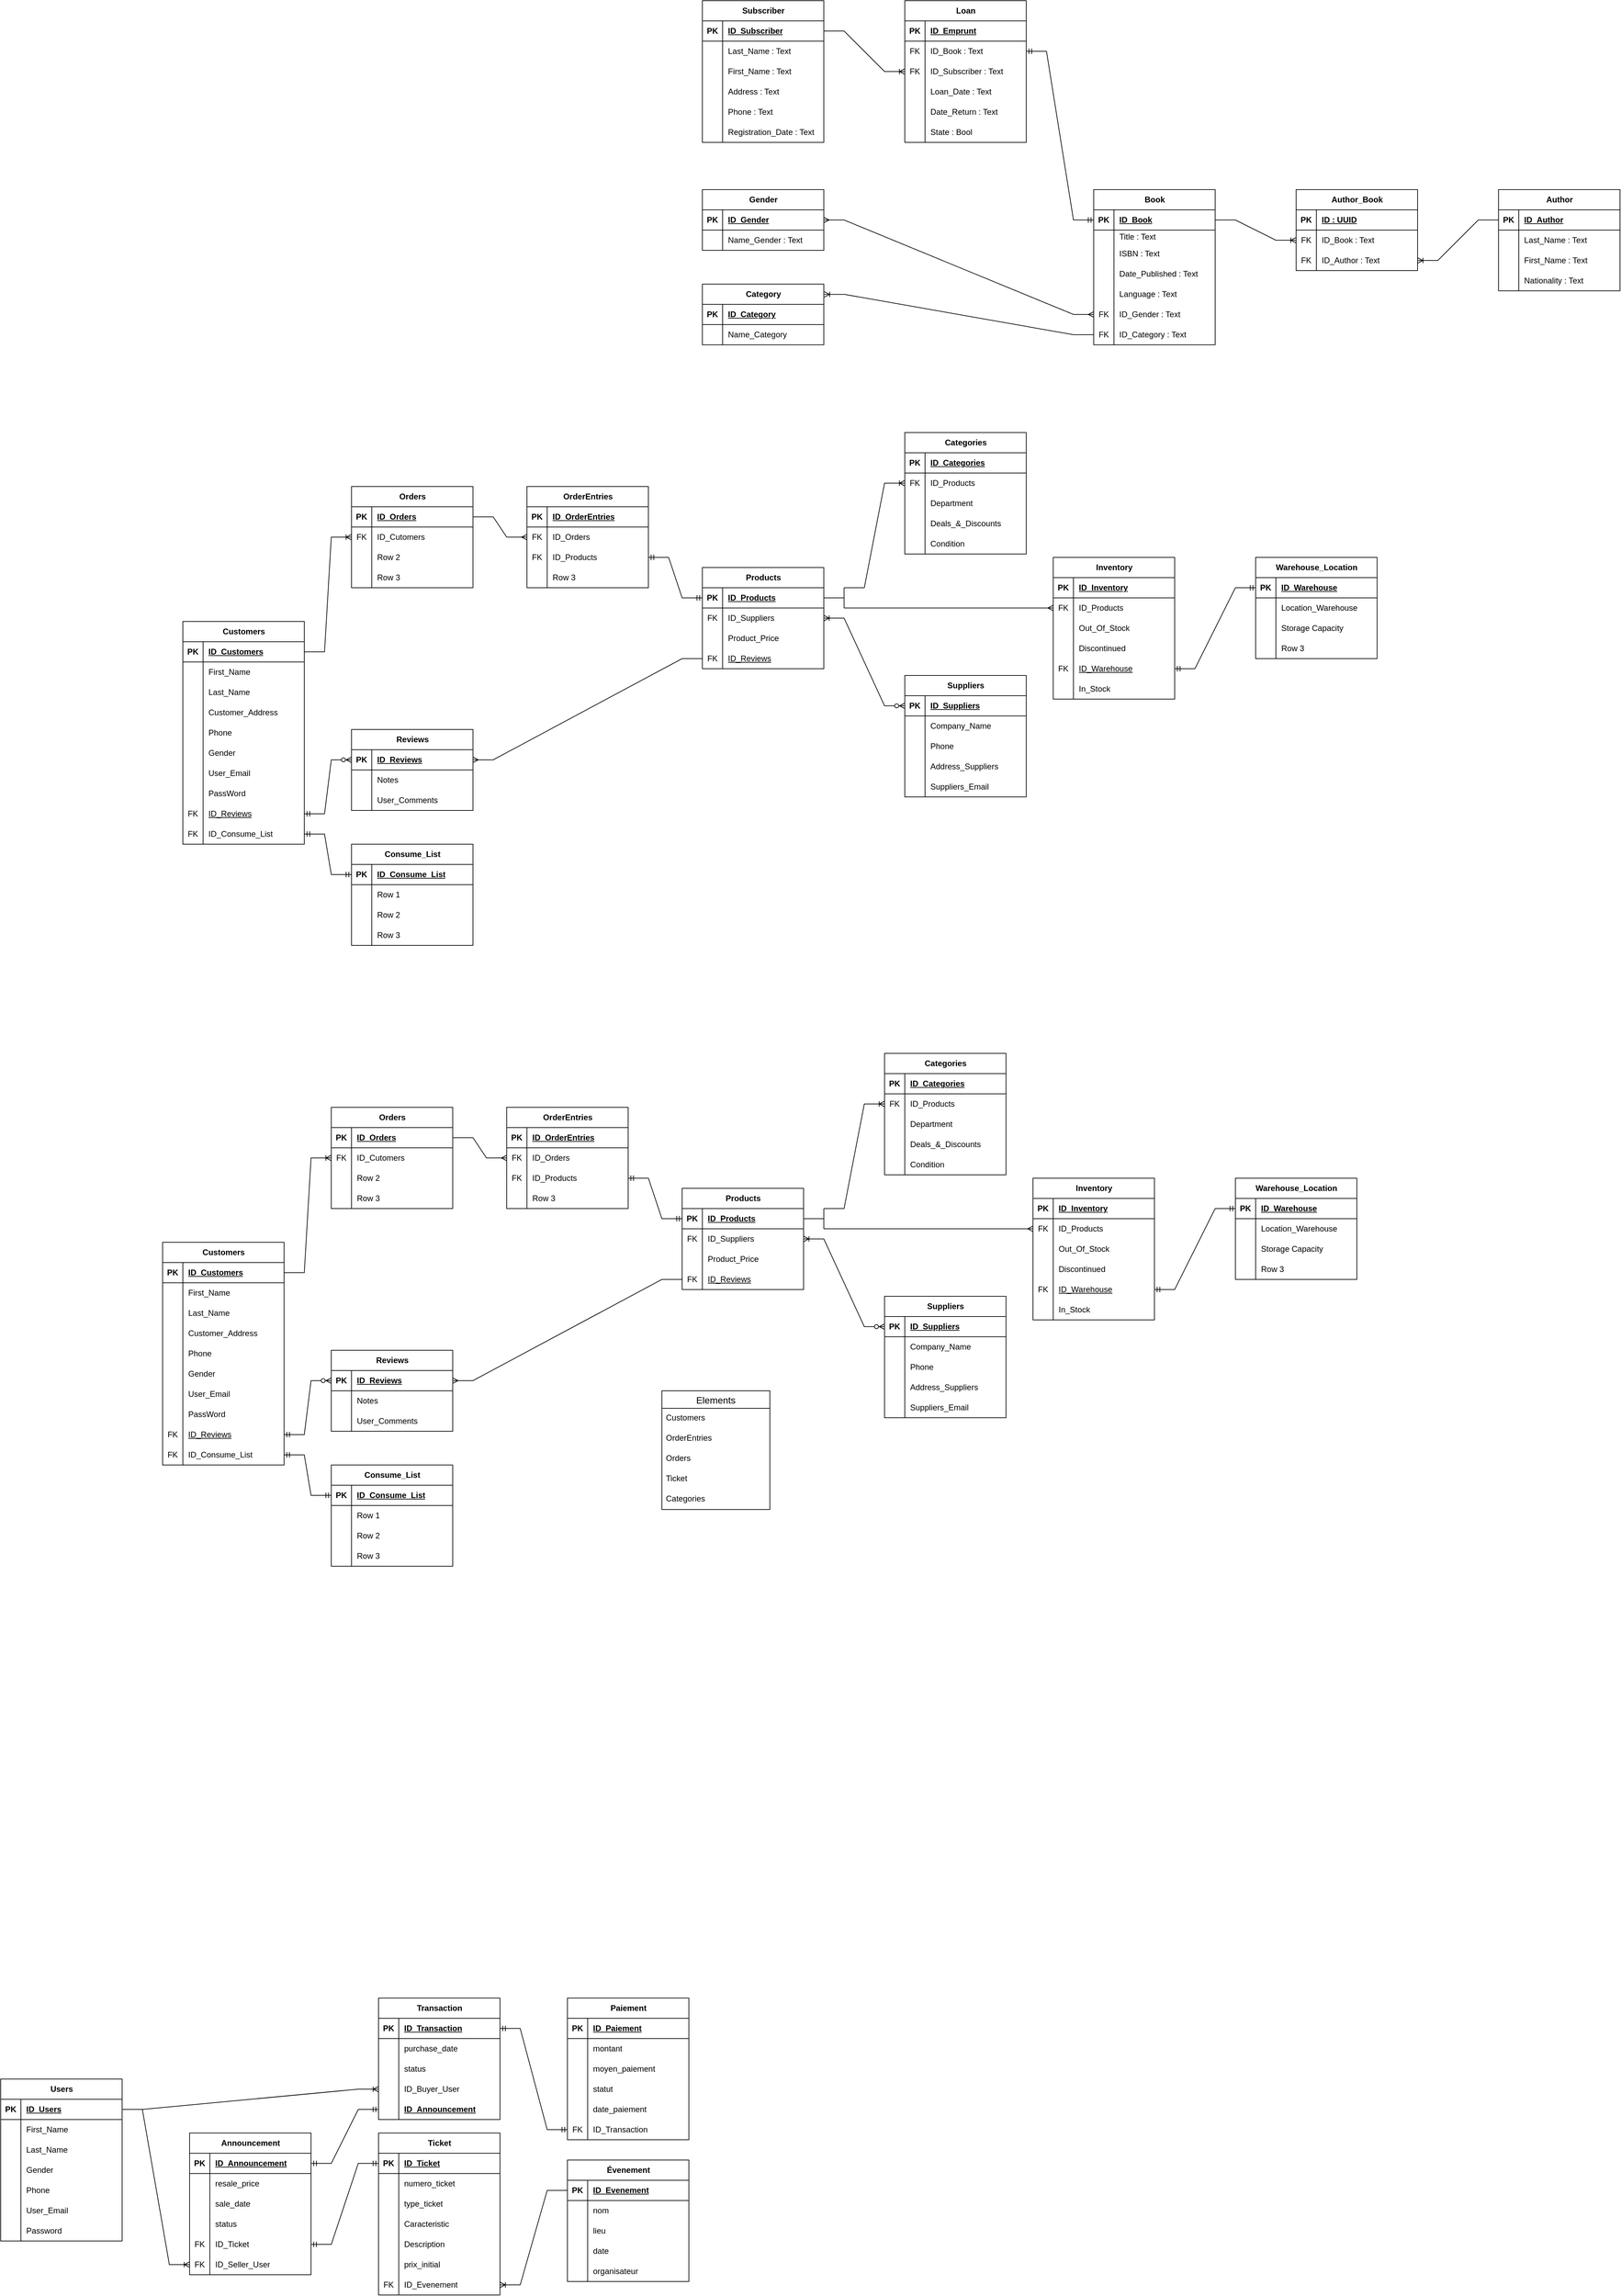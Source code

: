 <mxfile version="24.8.2">
  <diagram name="Page-1" id="8un23hDuiLWD_JSRGmDA">
    <mxGraphModel dx="1881" dy="898" grid="1" gridSize="10" guides="1" tooltips="1" connect="1" arrows="1" fold="1" page="0" pageScale="1" pageWidth="827" pageHeight="1169" math="0" shadow="0">
      <root>
        <mxCell id="0" />
        <mxCell id="1" parent="0" />
        <mxCell id="i96bMHNqvYND6-esV9IK-1" value="Book" style="shape=table;startSize=30;container=1;collapsible=1;childLayout=tableLayout;fixedRows=1;rowLines=0;fontStyle=1;align=center;resizeLast=1;html=1;" parent="1" vertex="1">
          <mxGeometry x="580" y="280" width="180" height="230" as="geometry">
            <mxRectangle x="40" y="200" width="70" height="30" as="alternateBounds" />
          </mxGeometry>
        </mxCell>
        <mxCell id="i96bMHNqvYND6-esV9IK-2" value="" style="shape=tableRow;horizontal=0;startSize=0;swimlaneHead=0;swimlaneBody=0;fillColor=none;collapsible=0;dropTarget=0;points=[[0,0.5],[1,0.5]];portConstraint=eastwest;top=0;left=0;right=0;bottom=1;" parent="i96bMHNqvYND6-esV9IK-1" vertex="1">
          <mxGeometry y="30" width="180" height="30" as="geometry" />
        </mxCell>
        <mxCell id="i96bMHNqvYND6-esV9IK-3" value="PK" style="shape=partialRectangle;connectable=0;fillColor=none;top=0;left=0;bottom=0;right=0;fontStyle=1;overflow=hidden;whiteSpace=wrap;html=1;" parent="i96bMHNqvYND6-esV9IK-2" vertex="1">
          <mxGeometry width="30" height="30" as="geometry">
            <mxRectangle width="30" height="30" as="alternateBounds" />
          </mxGeometry>
        </mxCell>
        <mxCell id="i96bMHNqvYND6-esV9IK-4" value="ID_Book" style="shape=partialRectangle;connectable=0;fillColor=none;top=0;left=0;bottom=0;right=0;align=left;spacingLeft=6;fontStyle=5;overflow=hidden;whiteSpace=wrap;html=1;" parent="i96bMHNqvYND6-esV9IK-2" vertex="1">
          <mxGeometry x="30" width="150" height="30" as="geometry">
            <mxRectangle width="150" height="30" as="alternateBounds" />
          </mxGeometry>
        </mxCell>
        <mxCell id="i96bMHNqvYND6-esV9IK-5" value="" style="shape=tableRow;horizontal=0;startSize=0;swimlaneHead=0;swimlaneBody=0;fillColor=none;collapsible=0;dropTarget=0;points=[[0,0.5],[1,0.5]];portConstraint=eastwest;top=0;left=0;right=0;bottom=0;" parent="i96bMHNqvYND6-esV9IK-1" vertex="1">
          <mxGeometry y="60" width="180" height="20" as="geometry" />
        </mxCell>
        <mxCell id="i96bMHNqvYND6-esV9IK-6" value="" style="shape=partialRectangle;connectable=0;fillColor=none;top=0;left=0;bottom=0;right=0;editable=1;overflow=hidden;whiteSpace=wrap;html=1;" parent="i96bMHNqvYND6-esV9IK-5" vertex="1">
          <mxGeometry width="30" height="20" as="geometry">
            <mxRectangle width="30" height="20" as="alternateBounds" />
          </mxGeometry>
        </mxCell>
        <mxCell id="i96bMHNqvYND6-esV9IK-7" value="Title&amp;nbsp;: Text" style="shape=partialRectangle;connectable=0;fillColor=none;top=0;left=0;bottom=0;right=0;align=left;spacingLeft=6;overflow=hidden;whiteSpace=wrap;html=1;" parent="i96bMHNqvYND6-esV9IK-5" vertex="1">
          <mxGeometry x="30" width="150" height="20" as="geometry">
            <mxRectangle width="150" height="20" as="alternateBounds" />
          </mxGeometry>
        </mxCell>
        <mxCell id="i96bMHNqvYND6-esV9IK-8" value="" style="shape=tableRow;horizontal=0;startSize=0;swimlaneHead=0;swimlaneBody=0;fillColor=none;collapsible=0;dropTarget=0;points=[[0,0.5],[1,0.5]];portConstraint=eastwest;top=0;left=0;right=0;bottom=0;" parent="i96bMHNqvYND6-esV9IK-1" vertex="1">
          <mxGeometry y="80" width="180" height="30" as="geometry" />
        </mxCell>
        <mxCell id="i96bMHNqvYND6-esV9IK-9" value="" style="shape=partialRectangle;connectable=0;fillColor=none;top=0;left=0;bottom=0;right=0;editable=1;overflow=hidden;whiteSpace=wrap;html=1;" parent="i96bMHNqvYND6-esV9IK-8" vertex="1">
          <mxGeometry width="30" height="30" as="geometry">
            <mxRectangle width="30" height="30" as="alternateBounds" />
          </mxGeometry>
        </mxCell>
        <mxCell id="i96bMHNqvYND6-esV9IK-10" value="ISBN : Text" style="shape=partialRectangle;connectable=0;fillColor=none;top=0;left=0;bottom=0;right=0;align=left;spacingLeft=6;overflow=hidden;whiteSpace=wrap;html=1;" parent="i96bMHNqvYND6-esV9IK-8" vertex="1">
          <mxGeometry x="30" width="150" height="30" as="geometry">
            <mxRectangle width="150" height="30" as="alternateBounds" />
          </mxGeometry>
        </mxCell>
        <mxCell id="i96bMHNqvYND6-esV9IK-11" value="" style="shape=tableRow;horizontal=0;startSize=0;swimlaneHead=0;swimlaneBody=0;fillColor=none;collapsible=0;dropTarget=0;points=[[0,0.5],[1,0.5]];portConstraint=eastwest;top=0;left=0;right=0;bottom=0;" parent="i96bMHNqvYND6-esV9IK-1" vertex="1">
          <mxGeometry y="110" width="180" height="30" as="geometry" />
        </mxCell>
        <mxCell id="i96bMHNqvYND6-esV9IK-12" value="" style="shape=partialRectangle;connectable=0;fillColor=none;top=0;left=0;bottom=0;right=0;editable=1;overflow=hidden;whiteSpace=wrap;html=1;" parent="i96bMHNqvYND6-esV9IK-11" vertex="1">
          <mxGeometry width="30" height="30" as="geometry">
            <mxRectangle width="30" height="30" as="alternateBounds" />
          </mxGeometry>
        </mxCell>
        <mxCell id="i96bMHNqvYND6-esV9IK-13" value="Date_Published&amp;nbsp;: Text" style="shape=partialRectangle;connectable=0;fillColor=none;top=0;left=0;bottom=0;right=0;align=left;spacingLeft=6;overflow=hidden;whiteSpace=wrap;html=1;" parent="i96bMHNqvYND6-esV9IK-11" vertex="1">
          <mxGeometry x="30" width="150" height="30" as="geometry">
            <mxRectangle width="150" height="30" as="alternateBounds" />
          </mxGeometry>
        </mxCell>
        <mxCell id="i96bMHNqvYND6-esV9IK-14" value="" style="shape=tableRow;horizontal=0;startSize=0;swimlaneHead=0;swimlaneBody=0;fillColor=none;collapsible=0;dropTarget=0;points=[[0,0.5],[1,0.5]];portConstraint=eastwest;top=0;left=0;right=0;bottom=0;" parent="i96bMHNqvYND6-esV9IK-1" vertex="1">
          <mxGeometry y="140" width="180" height="30" as="geometry" />
        </mxCell>
        <mxCell id="i96bMHNqvYND6-esV9IK-15" value="" style="shape=partialRectangle;connectable=0;fillColor=none;top=0;left=0;bottom=0;right=0;editable=1;overflow=hidden;whiteSpace=wrap;html=1;" parent="i96bMHNqvYND6-esV9IK-14" vertex="1">
          <mxGeometry width="30" height="30" as="geometry">
            <mxRectangle width="30" height="30" as="alternateBounds" />
          </mxGeometry>
        </mxCell>
        <mxCell id="i96bMHNqvYND6-esV9IK-16" value="Language&amp;nbsp;: Text" style="shape=partialRectangle;connectable=0;fillColor=none;top=0;left=0;bottom=0;right=0;align=left;spacingLeft=6;overflow=hidden;whiteSpace=wrap;html=1;" parent="i96bMHNqvYND6-esV9IK-14" vertex="1">
          <mxGeometry x="30" width="150" height="30" as="geometry">
            <mxRectangle width="150" height="30" as="alternateBounds" />
          </mxGeometry>
        </mxCell>
        <mxCell id="i96bMHNqvYND6-esV9IK-30" value="" style="shape=tableRow;horizontal=0;startSize=0;swimlaneHead=0;swimlaneBody=0;fillColor=none;collapsible=0;dropTarget=0;points=[[0,0.5],[1,0.5]];portConstraint=eastwest;top=0;left=0;right=0;bottom=0;" parent="i96bMHNqvYND6-esV9IK-1" vertex="1">
          <mxGeometry y="170" width="180" height="30" as="geometry" />
        </mxCell>
        <mxCell id="i96bMHNqvYND6-esV9IK-31" value="FK" style="shape=partialRectangle;connectable=0;fillColor=none;top=0;left=0;bottom=0;right=0;editable=1;overflow=hidden;whiteSpace=wrap;html=1;" parent="i96bMHNqvYND6-esV9IK-30" vertex="1">
          <mxGeometry width="30" height="30" as="geometry">
            <mxRectangle width="30" height="30" as="alternateBounds" />
          </mxGeometry>
        </mxCell>
        <mxCell id="i96bMHNqvYND6-esV9IK-32" value="ID_Gender : Text" style="shape=partialRectangle;connectable=0;fillColor=none;top=0;left=0;bottom=0;right=0;align=left;spacingLeft=6;overflow=hidden;whiteSpace=wrap;html=1;" parent="i96bMHNqvYND6-esV9IK-30" vertex="1">
          <mxGeometry x="30" width="150" height="30" as="geometry">
            <mxRectangle width="150" height="30" as="alternateBounds" />
          </mxGeometry>
        </mxCell>
        <mxCell id="i96bMHNqvYND6-esV9IK-139" value="" style="shape=tableRow;horizontal=0;startSize=0;swimlaneHead=0;swimlaneBody=0;fillColor=none;collapsible=0;dropTarget=0;points=[[0,0.5],[1,0.5]];portConstraint=eastwest;top=0;left=0;right=0;bottom=0;" parent="i96bMHNqvYND6-esV9IK-1" vertex="1">
          <mxGeometry y="200" width="180" height="30" as="geometry" />
        </mxCell>
        <mxCell id="i96bMHNqvYND6-esV9IK-140" value="FK" style="shape=partialRectangle;connectable=0;fillColor=none;top=0;left=0;bottom=0;right=0;editable=1;overflow=hidden;whiteSpace=wrap;html=1;" parent="i96bMHNqvYND6-esV9IK-139" vertex="1">
          <mxGeometry width="30" height="30" as="geometry">
            <mxRectangle width="30" height="30" as="alternateBounds" />
          </mxGeometry>
        </mxCell>
        <mxCell id="i96bMHNqvYND6-esV9IK-141" value="ID_Category : Text" style="shape=partialRectangle;connectable=0;fillColor=none;top=0;left=0;bottom=0;right=0;align=left;spacingLeft=6;overflow=hidden;whiteSpace=wrap;html=1;" parent="i96bMHNqvYND6-esV9IK-139" vertex="1">
          <mxGeometry x="30" width="150" height="30" as="geometry">
            <mxRectangle width="150" height="30" as="alternateBounds" />
          </mxGeometry>
        </mxCell>
        <mxCell id="i96bMHNqvYND6-esV9IK-17" value="Author" style="shape=table;startSize=30;container=1;collapsible=1;childLayout=tableLayout;fixedRows=1;rowLines=0;fontStyle=1;align=center;resizeLast=1;html=1;" parent="1" vertex="1">
          <mxGeometry x="1180" y="280" width="180" height="150" as="geometry" />
        </mxCell>
        <mxCell id="i96bMHNqvYND6-esV9IK-18" value="" style="shape=tableRow;horizontal=0;startSize=0;swimlaneHead=0;swimlaneBody=0;fillColor=none;collapsible=0;dropTarget=0;points=[[0,0.5],[1,0.5]];portConstraint=eastwest;top=0;left=0;right=0;bottom=1;" parent="i96bMHNqvYND6-esV9IK-17" vertex="1">
          <mxGeometry y="30" width="180" height="30" as="geometry" />
        </mxCell>
        <mxCell id="i96bMHNqvYND6-esV9IK-19" value="PK" style="shape=partialRectangle;connectable=0;fillColor=none;top=0;left=0;bottom=0;right=0;fontStyle=1;overflow=hidden;whiteSpace=wrap;html=1;" parent="i96bMHNqvYND6-esV9IK-18" vertex="1">
          <mxGeometry width="30" height="30" as="geometry">
            <mxRectangle width="30" height="30" as="alternateBounds" />
          </mxGeometry>
        </mxCell>
        <mxCell id="i96bMHNqvYND6-esV9IK-20" value="ID_Author" style="shape=partialRectangle;connectable=0;fillColor=none;top=0;left=0;bottom=0;right=0;align=left;spacingLeft=6;fontStyle=5;overflow=hidden;whiteSpace=wrap;html=1;" parent="i96bMHNqvYND6-esV9IK-18" vertex="1">
          <mxGeometry x="30" width="150" height="30" as="geometry">
            <mxRectangle width="150" height="30" as="alternateBounds" />
          </mxGeometry>
        </mxCell>
        <mxCell id="i96bMHNqvYND6-esV9IK-21" value="" style="shape=tableRow;horizontal=0;startSize=0;swimlaneHead=0;swimlaneBody=0;fillColor=none;collapsible=0;dropTarget=0;points=[[0,0.5],[1,0.5]];portConstraint=eastwest;top=0;left=0;right=0;bottom=0;" parent="i96bMHNqvYND6-esV9IK-17" vertex="1">
          <mxGeometry y="60" width="180" height="30" as="geometry" />
        </mxCell>
        <mxCell id="i96bMHNqvYND6-esV9IK-22" value="" style="shape=partialRectangle;connectable=0;fillColor=none;top=0;left=0;bottom=0;right=0;editable=1;overflow=hidden;whiteSpace=wrap;html=1;" parent="i96bMHNqvYND6-esV9IK-21" vertex="1">
          <mxGeometry width="30" height="30" as="geometry">
            <mxRectangle width="30" height="30" as="alternateBounds" />
          </mxGeometry>
        </mxCell>
        <mxCell id="i96bMHNqvYND6-esV9IK-23" value="Last_Name : Text" style="shape=partialRectangle;connectable=0;fillColor=none;top=0;left=0;bottom=0;right=0;align=left;spacingLeft=6;overflow=hidden;whiteSpace=wrap;html=1;" parent="i96bMHNqvYND6-esV9IK-21" vertex="1">
          <mxGeometry x="30" width="150" height="30" as="geometry">
            <mxRectangle width="150" height="30" as="alternateBounds" />
          </mxGeometry>
        </mxCell>
        <mxCell id="i96bMHNqvYND6-esV9IK-24" value="" style="shape=tableRow;horizontal=0;startSize=0;swimlaneHead=0;swimlaneBody=0;fillColor=none;collapsible=0;dropTarget=0;points=[[0,0.5],[1,0.5]];portConstraint=eastwest;top=0;left=0;right=0;bottom=0;" parent="i96bMHNqvYND6-esV9IK-17" vertex="1">
          <mxGeometry y="90" width="180" height="30" as="geometry" />
        </mxCell>
        <mxCell id="i96bMHNqvYND6-esV9IK-25" value="" style="shape=partialRectangle;connectable=0;fillColor=none;top=0;left=0;bottom=0;right=0;editable=1;overflow=hidden;whiteSpace=wrap;html=1;" parent="i96bMHNqvYND6-esV9IK-24" vertex="1">
          <mxGeometry width="30" height="30" as="geometry">
            <mxRectangle width="30" height="30" as="alternateBounds" />
          </mxGeometry>
        </mxCell>
        <mxCell id="i96bMHNqvYND6-esV9IK-26" value="First_Name : Text" style="shape=partialRectangle;connectable=0;fillColor=none;top=0;left=0;bottom=0;right=0;align=left;spacingLeft=6;overflow=hidden;whiteSpace=wrap;html=1;" parent="i96bMHNqvYND6-esV9IK-24" vertex="1">
          <mxGeometry x="30" width="150" height="30" as="geometry">
            <mxRectangle width="150" height="30" as="alternateBounds" />
          </mxGeometry>
        </mxCell>
        <mxCell id="i96bMHNqvYND6-esV9IK-27" value="" style="shape=tableRow;horizontal=0;startSize=0;swimlaneHead=0;swimlaneBody=0;fillColor=none;collapsible=0;dropTarget=0;points=[[0,0.5],[1,0.5]];portConstraint=eastwest;top=0;left=0;right=0;bottom=0;" parent="i96bMHNqvYND6-esV9IK-17" vertex="1">
          <mxGeometry y="120" width="180" height="30" as="geometry" />
        </mxCell>
        <mxCell id="i96bMHNqvYND6-esV9IK-28" value="" style="shape=partialRectangle;connectable=0;fillColor=none;top=0;left=0;bottom=0;right=0;editable=1;overflow=hidden;whiteSpace=wrap;html=1;" parent="i96bMHNqvYND6-esV9IK-27" vertex="1">
          <mxGeometry width="30" height="30" as="geometry">
            <mxRectangle width="30" height="30" as="alternateBounds" />
          </mxGeometry>
        </mxCell>
        <mxCell id="i96bMHNqvYND6-esV9IK-29" value="Nationality&amp;nbsp;: Text" style="shape=partialRectangle;connectable=0;fillColor=none;top=0;left=0;bottom=0;right=0;align=left;spacingLeft=6;overflow=hidden;whiteSpace=wrap;html=1;" parent="i96bMHNqvYND6-esV9IK-27" vertex="1">
          <mxGeometry x="30" width="150" height="30" as="geometry">
            <mxRectangle width="150" height="30" as="alternateBounds" />
          </mxGeometry>
        </mxCell>
        <mxCell id="i96bMHNqvYND6-esV9IK-33" value="Author_Book" style="shape=table;startSize=30;container=1;collapsible=1;childLayout=tableLayout;fixedRows=1;rowLines=0;fontStyle=1;align=center;resizeLast=1;html=1;" parent="1" vertex="1">
          <mxGeometry x="880" y="280" width="180" height="120" as="geometry" />
        </mxCell>
        <mxCell id="i96bMHNqvYND6-esV9IK-34" value="" style="shape=tableRow;horizontal=0;startSize=0;swimlaneHead=0;swimlaneBody=0;fillColor=none;collapsible=0;dropTarget=0;points=[[0,0.5],[1,0.5]];portConstraint=eastwest;top=0;left=0;right=0;bottom=1;" parent="i96bMHNqvYND6-esV9IK-33" vertex="1">
          <mxGeometry y="30" width="180" height="30" as="geometry" />
        </mxCell>
        <mxCell id="i96bMHNqvYND6-esV9IK-35" value="PK" style="shape=partialRectangle;connectable=0;fillColor=none;top=0;left=0;bottom=0;right=0;fontStyle=1;overflow=hidden;whiteSpace=wrap;html=1;" parent="i96bMHNqvYND6-esV9IK-34" vertex="1">
          <mxGeometry width="30" height="30" as="geometry">
            <mxRectangle width="30" height="30" as="alternateBounds" />
          </mxGeometry>
        </mxCell>
        <mxCell id="i96bMHNqvYND6-esV9IK-36" value="ID : UUID" style="shape=partialRectangle;connectable=0;fillColor=none;top=0;left=0;bottom=0;right=0;align=left;spacingLeft=6;fontStyle=5;overflow=hidden;whiteSpace=wrap;html=1;" parent="i96bMHNqvYND6-esV9IK-34" vertex="1">
          <mxGeometry x="30" width="150" height="30" as="geometry">
            <mxRectangle width="150" height="30" as="alternateBounds" />
          </mxGeometry>
        </mxCell>
        <mxCell id="i96bMHNqvYND6-esV9IK-37" value="" style="shape=tableRow;horizontal=0;startSize=0;swimlaneHead=0;swimlaneBody=0;fillColor=none;collapsible=0;dropTarget=0;points=[[0,0.5],[1,0.5]];portConstraint=eastwest;top=0;left=0;right=0;bottom=0;" parent="i96bMHNqvYND6-esV9IK-33" vertex="1">
          <mxGeometry y="60" width="180" height="30" as="geometry" />
        </mxCell>
        <mxCell id="i96bMHNqvYND6-esV9IK-38" value="FK" style="shape=partialRectangle;connectable=0;fillColor=none;top=0;left=0;bottom=0;right=0;editable=1;overflow=hidden;whiteSpace=wrap;html=1;" parent="i96bMHNqvYND6-esV9IK-37" vertex="1">
          <mxGeometry width="30" height="30" as="geometry">
            <mxRectangle width="30" height="30" as="alternateBounds" />
          </mxGeometry>
        </mxCell>
        <mxCell id="i96bMHNqvYND6-esV9IK-39" value="ID_Book : Text" style="shape=partialRectangle;connectable=0;fillColor=none;top=0;left=0;bottom=0;right=0;align=left;spacingLeft=6;overflow=hidden;whiteSpace=wrap;html=1;" parent="i96bMHNqvYND6-esV9IK-37" vertex="1">
          <mxGeometry x="30" width="150" height="30" as="geometry">
            <mxRectangle width="150" height="30" as="alternateBounds" />
          </mxGeometry>
        </mxCell>
        <mxCell id="i96bMHNqvYND6-esV9IK-40" value="" style="shape=tableRow;horizontal=0;startSize=0;swimlaneHead=0;swimlaneBody=0;fillColor=none;collapsible=0;dropTarget=0;points=[[0,0.5],[1,0.5]];portConstraint=eastwest;top=0;left=0;right=0;bottom=0;" parent="i96bMHNqvYND6-esV9IK-33" vertex="1">
          <mxGeometry y="90" width="180" height="30" as="geometry" />
        </mxCell>
        <mxCell id="i96bMHNqvYND6-esV9IK-41" value="FK" style="shape=partialRectangle;connectable=0;fillColor=none;top=0;left=0;bottom=0;right=0;editable=1;overflow=hidden;whiteSpace=wrap;html=1;" parent="i96bMHNqvYND6-esV9IK-40" vertex="1">
          <mxGeometry width="30" height="30" as="geometry">
            <mxRectangle width="30" height="30" as="alternateBounds" />
          </mxGeometry>
        </mxCell>
        <mxCell id="i96bMHNqvYND6-esV9IK-42" value="ID_Author : Text" style="shape=partialRectangle;connectable=0;fillColor=none;top=0;left=0;bottom=0;right=0;align=left;spacingLeft=6;overflow=hidden;whiteSpace=wrap;html=1;" parent="i96bMHNqvYND6-esV9IK-40" vertex="1">
          <mxGeometry x="30" width="150" height="30" as="geometry">
            <mxRectangle width="150" height="30" as="alternateBounds" />
          </mxGeometry>
        </mxCell>
        <mxCell id="i96bMHNqvYND6-esV9IK-54" value="Gender" style="shape=table;startSize=30;container=1;collapsible=1;childLayout=tableLayout;fixedRows=1;rowLines=0;fontStyle=1;align=center;resizeLast=1;html=1;" parent="1" vertex="1">
          <mxGeometry y="280" width="180" height="90" as="geometry" />
        </mxCell>
        <mxCell id="i96bMHNqvYND6-esV9IK-55" value="" style="shape=tableRow;horizontal=0;startSize=0;swimlaneHead=0;swimlaneBody=0;fillColor=none;collapsible=0;dropTarget=0;points=[[0,0.5],[1,0.5]];portConstraint=eastwest;top=0;left=0;right=0;bottom=1;" parent="i96bMHNqvYND6-esV9IK-54" vertex="1">
          <mxGeometry y="30" width="180" height="30" as="geometry" />
        </mxCell>
        <mxCell id="i96bMHNqvYND6-esV9IK-56" value="PK" style="shape=partialRectangle;connectable=0;fillColor=none;top=0;left=0;bottom=0;right=0;fontStyle=1;overflow=hidden;whiteSpace=wrap;html=1;" parent="i96bMHNqvYND6-esV9IK-55" vertex="1">
          <mxGeometry width="30" height="30" as="geometry">
            <mxRectangle width="30" height="30" as="alternateBounds" />
          </mxGeometry>
        </mxCell>
        <mxCell id="i96bMHNqvYND6-esV9IK-57" value="ID_Gender" style="shape=partialRectangle;connectable=0;fillColor=none;top=0;left=0;bottom=0;right=0;align=left;spacingLeft=6;fontStyle=5;overflow=hidden;whiteSpace=wrap;html=1;" parent="i96bMHNqvYND6-esV9IK-55" vertex="1">
          <mxGeometry x="30" width="150" height="30" as="geometry">
            <mxRectangle width="150" height="30" as="alternateBounds" />
          </mxGeometry>
        </mxCell>
        <mxCell id="i96bMHNqvYND6-esV9IK-58" value="" style="shape=tableRow;horizontal=0;startSize=0;swimlaneHead=0;swimlaneBody=0;fillColor=none;collapsible=0;dropTarget=0;points=[[0,0.5],[1,0.5]];portConstraint=eastwest;top=0;left=0;right=0;bottom=0;" parent="i96bMHNqvYND6-esV9IK-54" vertex="1">
          <mxGeometry y="60" width="180" height="30" as="geometry" />
        </mxCell>
        <mxCell id="i96bMHNqvYND6-esV9IK-59" value="" style="shape=partialRectangle;connectable=0;fillColor=none;top=0;left=0;bottom=0;right=0;editable=1;overflow=hidden;whiteSpace=wrap;html=1;" parent="i96bMHNqvYND6-esV9IK-58" vertex="1">
          <mxGeometry width="30" height="30" as="geometry">
            <mxRectangle width="30" height="30" as="alternateBounds" />
          </mxGeometry>
        </mxCell>
        <mxCell id="i96bMHNqvYND6-esV9IK-60" value="Name_Gender : Text" style="shape=partialRectangle;connectable=0;fillColor=none;top=0;left=0;bottom=0;right=0;align=left;spacingLeft=6;overflow=hidden;whiteSpace=wrap;html=1;" parent="i96bMHNqvYND6-esV9IK-58" vertex="1">
          <mxGeometry x="30" width="150" height="30" as="geometry">
            <mxRectangle width="150" height="30" as="alternateBounds" />
          </mxGeometry>
        </mxCell>
        <mxCell id="i96bMHNqvYND6-esV9IK-67" value="Subscriber" style="shape=table;startSize=30;container=1;collapsible=1;childLayout=tableLayout;fixedRows=1;rowLines=0;fontStyle=1;align=center;resizeLast=1;html=1;" parent="1" vertex="1">
          <mxGeometry width="180" height="210" as="geometry" />
        </mxCell>
        <mxCell id="i96bMHNqvYND6-esV9IK-68" value="" style="shape=tableRow;horizontal=0;startSize=0;swimlaneHead=0;swimlaneBody=0;fillColor=none;collapsible=0;dropTarget=0;points=[[0,0.5],[1,0.5]];portConstraint=eastwest;top=0;left=0;right=0;bottom=1;" parent="i96bMHNqvYND6-esV9IK-67" vertex="1">
          <mxGeometry y="30" width="180" height="30" as="geometry" />
        </mxCell>
        <mxCell id="i96bMHNqvYND6-esV9IK-69" value="PK" style="shape=partialRectangle;connectable=0;fillColor=none;top=0;left=0;bottom=0;right=0;fontStyle=1;overflow=hidden;whiteSpace=wrap;html=1;" parent="i96bMHNqvYND6-esV9IK-68" vertex="1">
          <mxGeometry width="30" height="30" as="geometry">
            <mxRectangle width="30" height="30" as="alternateBounds" />
          </mxGeometry>
        </mxCell>
        <mxCell id="i96bMHNqvYND6-esV9IK-70" value="ID_Subscriber" style="shape=partialRectangle;connectable=0;fillColor=none;top=0;left=0;bottom=0;right=0;align=left;spacingLeft=6;fontStyle=5;overflow=hidden;whiteSpace=wrap;html=1;" parent="i96bMHNqvYND6-esV9IK-68" vertex="1">
          <mxGeometry x="30" width="150" height="30" as="geometry">
            <mxRectangle width="150" height="30" as="alternateBounds" />
          </mxGeometry>
        </mxCell>
        <mxCell id="i96bMHNqvYND6-esV9IK-71" value="" style="shape=tableRow;horizontal=0;startSize=0;swimlaneHead=0;swimlaneBody=0;fillColor=none;collapsible=0;dropTarget=0;points=[[0,0.5],[1,0.5]];portConstraint=eastwest;top=0;left=0;right=0;bottom=0;" parent="i96bMHNqvYND6-esV9IK-67" vertex="1">
          <mxGeometry y="60" width="180" height="30" as="geometry" />
        </mxCell>
        <mxCell id="i96bMHNqvYND6-esV9IK-72" value="" style="shape=partialRectangle;connectable=0;fillColor=none;top=0;left=0;bottom=0;right=0;editable=1;overflow=hidden;whiteSpace=wrap;html=1;" parent="i96bMHNqvYND6-esV9IK-71" vertex="1">
          <mxGeometry width="30" height="30" as="geometry">
            <mxRectangle width="30" height="30" as="alternateBounds" />
          </mxGeometry>
        </mxCell>
        <mxCell id="i96bMHNqvYND6-esV9IK-73" value="Last_Name : Text" style="shape=partialRectangle;connectable=0;fillColor=none;top=0;left=0;bottom=0;right=0;align=left;spacingLeft=6;overflow=hidden;whiteSpace=wrap;html=1;" parent="i96bMHNqvYND6-esV9IK-71" vertex="1">
          <mxGeometry x="30" width="150" height="30" as="geometry">
            <mxRectangle width="150" height="30" as="alternateBounds" />
          </mxGeometry>
        </mxCell>
        <mxCell id="i96bMHNqvYND6-esV9IK-74" value="" style="shape=tableRow;horizontal=0;startSize=0;swimlaneHead=0;swimlaneBody=0;fillColor=none;collapsible=0;dropTarget=0;points=[[0,0.5],[1,0.5]];portConstraint=eastwest;top=0;left=0;right=0;bottom=0;" parent="i96bMHNqvYND6-esV9IK-67" vertex="1">
          <mxGeometry y="90" width="180" height="30" as="geometry" />
        </mxCell>
        <mxCell id="i96bMHNqvYND6-esV9IK-75" value="" style="shape=partialRectangle;connectable=0;fillColor=none;top=0;left=0;bottom=0;right=0;editable=1;overflow=hidden;whiteSpace=wrap;html=1;" parent="i96bMHNqvYND6-esV9IK-74" vertex="1">
          <mxGeometry width="30" height="30" as="geometry">
            <mxRectangle width="30" height="30" as="alternateBounds" />
          </mxGeometry>
        </mxCell>
        <mxCell id="i96bMHNqvYND6-esV9IK-76" value="First_Name : Text" style="shape=partialRectangle;connectable=0;fillColor=none;top=0;left=0;bottom=0;right=0;align=left;spacingLeft=6;overflow=hidden;whiteSpace=wrap;html=1;" parent="i96bMHNqvYND6-esV9IK-74" vertex="1">
          <mxGeometry x="30" width="150" height="30" as="geometry">
            <mxRectangle width="150" height="30" as="alternateBounds" />
          </mxGeometry>
        </mxCell>
        <mxCell id="i96bMHNqvYND6-esV9IK-77" value="" style="shape=tableRow;horizontal=0;startSize=0;swimlaneHead=0;swimlaneBody=0;fillColor=none;collapsible=0;dropTarget=0;points=[[0,0.5],[1,0.5]];portConstraint=eastwest;top=0;left=0;right=0;bottom=0;" parent="i96bMHNqvYND6-esV9IK-67" vertex="1">
          <mxGeometry y="120" width="180" height="30" as="geometry" />
        </mxCell>
        <mxCell id="i96bMHNqvYND6-esV9IK-78" value="" style="shape=partialRectangle;connectable=0;fillColor=none;top=0;left=0;bottom=0;right=0;editable=1;overflow=hidden;whiteSpace=wrap;html=1;" parent="i96bMHNqvYND6-esV9IK-77" vertex="1">
          <mxGeometry width="30" height="30" as="geometry">
            <mxRectangle width="30" height="30" as="alternateBounds" />
          </mxGeometry>
        </mxCell>
        <mxCell id="i96bMHNqvYND6-esV9IK-79" value="Address : Text" style="shape=partialRectangle;connectable=0;fillColor=none;top=0;left=0;bottom=0;right=0;align=left;spacingLeft=6;overflow=hidden;whiteSpace=wrap;html=1;" parent="i96bMHNqvYND6-esV9IK-77" vertex="1">
          <mxGeometry x="30" width="150" height="30" as="geometry">
            <mxRectangle width="150" height="30" as="alternateBounds" />
          </mxGeometry>
        </mxCell>
        <mxCell id="i96bMHNqvYND6-esV9IK-80" value="" style="shape=tableRow;horizontal=0;startSize=0;swimlaneHead=0;swimlaneBody=0;fillColor=none;collapsible=0;dropTarget=0;points=[[0,0.5],[1,0.5]];portConstraint=eastwest;top=0;left=0;right=0;bottom=0;" parent="i96bMHNqvYND6-esV9IK-67" vertex="1">
          <mxGeometry y="150" width="180" height="30" as="geometry" />
        </mxCell>
        <mxCell id="i96bMHNqvYND6-esV9IK-81" value="" style="shape=partialRectangle;connectable=0;fillColor=none;top=0;left=0;bottom=0;right=0;editable=1;overflow=hidden;whiteSpace=wrap;html=1;" parent="i96bMHNqvYND6-esV9IK-80" vertex="1">
          <mxGeometry width="30" height="30" as="geometry">
            <mxRectangle width="30" height="30" as="alternateBounds" />
          </mxGeometry>
        </mxCell>
        <mxCell id="i96bMHNqvYND6-esV9IK-82" value="Phone : Text" style="shape=partialRectangle;connectable=0;fillColor=none;top=0;left=0;bottom=0;right=0;align=left;spacingLeft=6;overflow=hidden;whiteSpace=wrap;html=1;" parent="i96bMHNqvYND6-esV9IK-80" vertex="1">
          <mxGeometry x="30" width="150" height="30" as="geometry">
            <mxRectangle width="150" height="30" as="alternateBounds" />
          </mxGeometry>
        </mxCell>
        <mxCell id="i96bMHNqvYND6-esV9IK-83" value="" style="shape=tableRow;horizontal=0;startSize=0;swimlaneHead=0;swimlaneBody=0;fillColor=none;collapsible=0;dropTarget=0;points=[[0,0.5],[1,0.5]];portConstraint=eastwest;top=0;left=0;right=0;bottom=0;" parent="i96bMHNqvYND6-esV9IK-67" vertex="1">
          <mxGeometry y="180" width="180" height="30" as="geometry" />
        </mxCell>
        <mxCell id="i96bMHNqvYND6-esV9IK-84" value="" style="shape=partialRectangle;connectable=0;fillColor=none;top=0;left=0;bottom=0;right=0;editable=1;overflow=hidden;whiteSpace=wrap;html=1;" parent="i96bMHNqvYND6-esV9IK-83" vertex="1">
          <mxGeometry width="30" height="30" as="geometry">
            <mxRectangle width="30" height="30" as="alternateBounds" />
          </mxGeometry>
        </mxCell>
        <mxCell id="i96bMHNqvYND6-esV9IK-85" value="Registration_Date : Text" style="shape=partialRectangle;connectable=0;fillColor=none;top=0;left=0;bottom=0;right=0;align=left;spacingLeft=6;overflow=hidden;whiteSpace=wrap;html=1;" parent="i96bMHNqvYND6-esV9IK-83" vertex="1">
          <mxGeometry x="30" width="150" height="30" as="geometry">
            <mxRectangle width="150" height="30" as="alternateBounds" />
          </mxGeometry>
        </mxCell>
        <mxCell id="i96bMHNqvYND6-esV9IK-86" value="Loan" style="shape=table;startSize=30;container=1;collapsible=1;childLayout=tableLayout;fixedRows=1;rowLines=0;fontStyle=1;align=center;resizeLast=1;html=1;" parent="1" vertex="1">
          <mxGeometry x="300" width="180" height="210" as="geometry" />
        </mxCell>
        <mxCell id="i96bMHNqvYND6-esV9IK-87" value="" style="shape=tableRow;horizontal=0;startSize=0;swimlaneHead=0;swimlaneBody=0;fillColor=none;collapsible=0;dropTarget=0;points=[[0,0.5],[1,0.5]];portConstraint=eastwest;top=0;left=0;right=0;bottom=1;" parent="i96bMHNqvYND6-esV9IK-86" vertex="1">
          <mxGeometry y="30" width="180" height="30" as="geometry" />
        </mxCell>
        <mxCell id="i96bMHNqvYND6-esV9IK-88" value="PK" style="shape=partialRectangle;connectable=0;fillColor=none;top=0;left=0;bottom=0;right=0;fontStyle=1;overflow=hidden;whiteSpace=wrap;html=1;" parent="i96bMHNqvYND6-esV9IK-87" vertex="1">
          <mxGeometry width="30" height="30" as="geometry">
            <mxRectangle width="30" height="30" as="alternateBounds" />
          </mxGeometry>
        </mxCell>
        <mxCell id="i96bMHNqvYND6-esV9IK-89" value="ID_Emprunt" style="shape=partialRectangle;connectable=0;fillColor=none;top=0;left=0;bottom=0;right=0;align=left;spacingLeft=6;fontStyle=5;overflow=hidden;whiteSpace=wrap;html=1;" parent="i96bMHNqvYND6-esV9IK-87" vertex="1">
          <mxGeometry x="30" width="150" height="30" as="geometry">
            <mxRectangle width="150" height="30" as="alternateBounds" />
          </mxGeometry>
        </mxCell>
        <mxCell id="i96bMHNqvYND6-esV9IK-90" value="" style="shape=tableRow;horizontal=0;startSize=0;swimlaneHead=0;swimlaneBody=0;fillColor=none;collapsible=0;dropTarget=0;points=[[0,0.5],[1,0.5]];portConstraint=eastwest;top=0;left=0;right=0;bottom=0;" parent="i96bMHNqvYND6-esV9IK-86" vertex="1">
          <mxGeometry y="60" width="180" height="30" as="geometry" />
        </mxCell>
        <mxCell id="i96bMHNqvYND6-esV9IK-91" value="FK" style="shape=partialRectangle;connectable=0;fillColor=none;top=0;left=0;bottom=0;right=0;editable=1;overflow=hidden;whiteSpace=wrap;html=1;" parent="i96bMHNqvYND6-esV9IK-90" vertex="1">
          <mxGeometry width="30" height="30" as="geometry">
            <mxRectangle width="30" height="30" as="alternateBounds" />
          </mxGeometry>
        </mxCell>
        <mxCell id="i96bMHNqvYND6-esV9IK-92" value="ID_Book : Text" style="shape=partialRectangle;connectable=0;fillColor=none;top=0;left=0;bottom=0;right=0;align=left;spacingLeft=6;overflow=hidden;whiteSpace=wrap;html=1;" parent="i96bMHNqvYND6-esV9IK-90" vertex="1">
          <mxGeometry x="30" width="150" height="30" as="geometry">
            <mxRectangle width="150" height="30" as="alternateBounds" />
          </mxGeometry>
        </mxCell>
        <mxCell id="i96bMHNqvYND6-esV9IK-93" value="" style="shape=tableRow;horizontal=0;startSize=0;swimlaneHead=0;swimlaneBody=0;fillColor=none;collapsible=0;dropTarget=0;points=[[0,0.5],[1,0.5]];portConstraint=eastwest;top=0;left=0;right=0;bottom=0;" parent="i96bMHNqvYND6-esV9IK-86" vertex="1">
          <mxGeometry y="90" width="180" height="30" as="geometry" />
        </mxCell>
        <mxCell id="i96bMHNqvYND6-esV9IK-94" value="FK" style="shape=partialRectangle;connectable=0;fillColor=none;top=0;left=0;bottom=0;right=0;editable=1;overflow=hidden;whiteSpace=wrap;html=1;" parent="i96bMHNqvYND6-esV9IK-93" vertex="1">
          <mxGeometry width="30" height="30" as="geometry">
            <mxRectangle width="30" height="30" as="alternateBounds" />
          </mxGeometry>
        </mxCell>
        <mxCell id="i96bMHNqvYND6-esV9IK-95" value="ID_Subscriber : Text" style="shape=partialRectangle;connectable=0;fillColor=none;top=0;left=0;bottom=0;right=0;align=left;spacingLeft=6;overflow=hidden;whiteSpace=wrap;html=1;" parent="i96bMHNqvYND6-esV9IK-93" vertex="1">
          <mxGeometry x="30" width="150" height="30" as="geometry">
            <mxRectangle width="150" height="30" as="alternateBounds" />
          </mxGeometry>
        </mxCell>
        <mxCell id="i96bMHNqvYND6-esV9IK-96" value="" style="shape=tableRow;horizontal=0;startSize=0;swimlaneHead=0;swimlaneBody=0;fillColor=none;collapsible=0;dropTarget=0;points=[[0,0.5],[1,0.5]];portConstraint=eastwest;top=0;left=0;right=0;bottom=0;" parent="i96bMHNqvYND6-esV9IK-86" vertex="1">
          <mxGeometry y="120" width="180" height="30" as="geometry" />
        </mxCell>
        <mxCell id="i96bMHNqvYND6-esV9IK-97" value="" style="shape=partialRectangle;connectable=0;fillColor=none;top=0;left=0;bottom=0;right=0;editable=1;overflow=hidden;whiteSpace=wrap;html=1;" parent="i96bMHNqvYND6-esV9IK-96" vertex="1">
          <mxGeometry width="30" height="30" as="geometry">
            <mxRectangle width="30" height="30" as="alternateBounds" />
          </mxGeometry>
        </mxCell>
        <mxCell id="i96bMHNqvYND6-esV9IK-98" value="Loan_Date&amp;nbsp;: Text" style="shape=partialRectangle;connectable=0;fillColor=none;top=0;left=0;bottom=0;right=0;align=left;spacingLeft=6;overflow=hidden;whiteSpace=wrap;html=1;" parent="i96bMHNqvYND6-esV9IK-96" vertex="1">
          <mxGeometry x="30" width="150" height="30" as="geometry">
            <mxRectangle width="150" height="30" as="alternateBounds" />
          </mxGeometry>
        </mxCell>
        <mxCell id="i96bMHNqvYND6-esV9IK-99" value="" style="shape=tableRow;horizontal=0;startSize=0;swimlaneHead=0;swimlaneBody=0;fillColor=none;collapsible=0;dropTarget=0;points=[[0,0.5],[1,0.5]];portConstraint=eastwest;top=0;left=0;right=0;bottom=0;" parent="i96bMHNqvYND6-esV9IK-86" vertex="1">
          <mxGeometry y="150" width="180" height="30" as="geometry" />
        </mxCell>
        <mxCell id="i96bMHNqvYND6-esV9IK-100" value="" style="shape=partialRectangle;connectable=0;fillColor=none;top=0;left=0;bottom=0;right=0;editable=1;overflow=hidden;whiteSpace=wrap;html=1;" parent="i96bMHNqvYND6-esV9IK-99" vertex="1">
          <mxGeometry width="30" height="30" as="geometry">
            <mxRectangle width="30" height="30" as="alternateBounds" />
          </mxGeometry>
        </mxCell>
        <mxCell id="i96bMHNqvYND6-esV9IK-101" value="Date_Return&amp;nbsp;: Text" style="shape=partialRectangle;connectable=0;fillColor=none;top=0;left=0;bottom=0;right=0;align=left;spacingLeft=6;overflow=hidden;whiteSpace=wrap;html=1;" parent="i96bMHNqvYND6-esV9IK-99" vertex="1">
          <mxGeometry x="30" width="150" height="30" as="geometry">
            <mxRectangle width="150" height="30" as="alternateBounds" />
          </mxGeometry>
        </mxCell>
        <mxCell id="i96bMHNqvYND6-esV9IK-109" value="" style="shape=tableRow;horizontal=0;startSize=0;swimlaneHead=0;swimlaneBody=0;fillColor=none;collapsible=0;dropTarget=0;points=[[0,0.5],[1,0.5]];portConstraint=eastwest;top=0;left=0;right=0;bottom=0;" parent="i96bMHNqvYND6-esV9IK-86" vertex="1">
          <mxGeometry y="180" width="180" height="30" as="geometry" />
        </mxCell>
        <mxCell id="i96bMHNqvYND6-esV9IK-110" value="" style="shape=partialRectangle;connectable=0;fillColor=none;top=0;left=0;bottom=0;right=0;editable=1;overflow=hidden;whiteSpace=wrap;html=1;" parent="i96bMHNqvYND6-esV9IK-109" vertex="1">
          <mxGeometry width="30" height="30" as="geometry">
            <mxRectangle width="30" height="30" as="alternateBounds" />
          </mxGeometry>
        </mxCell>
        <mxCell id="i96bMHNqvYND6-esV9IK-111" value="State : Bool" style="shape=partialRectangle;connectable=0;fillColor=none;top=0;left=0;bottom=0;right=0;align=left;spacingLeft=6;overflow=hidden;whiteSpace=wrap;html=1;" parent="i96bMHNqvYND6-esV9IK-109" vertex="1">
          <mxGeometry x="30" width="150" height="30" as="geometry">
            <mxRectangle width="150" height="30" as="alternateBounds" />
          </mxGeometry>
        </mxCell>
        <mxCell id="i96bMHNqvYND6-esV9IK-102" value="" style="edgeStyle=entityRelationEdgeStyle;fontSize=12;html=1;endArrow=ERoneToMany;rounded=0;entryX=0;entryY=0.5;entryDx=0;entryDy=0;exitX=1;exitY=0.5;exitDx=0;exitDy=0;" parent="1" source="i96bMHNqvYND6-esV9IK-2" target="i96bMHNqvYND6-esV9IK-37" edge="1">
          <mxGeometry width="100" height="100" relative="1" as="geometry">
            <mxPoint x="820" y="600" as="sourcePoint" />
            <mxPoint x="920" y="500" as="targetPoint" />
          </mxGeometry>
        </mxCell>
        <mxCell id="i96bMHNqvYND6-esV9IK-103" value="" style="edgeStyle=entityRelationEdgeStyle;fontSize=12;html=1;endArrow=ERoneToMany;rounded=0;entryX=1;entryY=0.5;entryDx=0;entryDy=0;exitX=0;exitY=0.5;exitDx=0;exitDy=0;" parent="1" source="i96bMHNqvYND6-esV9IK-18" target="i96bMHNqvYND6-esV9IK-40" edge="1">
          <mxGeometry width="100" height="100" relative="1" as="geometry">
            <mxPoint x="1120" y="780" as="sourcePoint" />
            <mxPoint x="1220" y="680" as="targetPoint" />
          </mxGeometry>
        </mxCell>
        <mxCell id="i96bMHNqvYND6-esV9IK-106" value="" style="edgeStyle=entityRelationEdgeStyle;fontSize=12;html=1;endArrow=ERmany;startArrow=ERmany;rounded=0;entryX=0;entryY=0.5;entryDx=0;entryDy=0;exitX=1;exitY=0.5;exitDx=0;exitDy=0;" parent="1" source="i96bMHNqvYND6-esV9IK-55" target="i96bMHNqvYND6-esV9IK-30" edge="1">
          <mxGeometry width="100" height="100" relative="1" as="geometry">
            <mxPoint x="510" y="570" as="sourcePoint" />
            <mxPoint x="610" y="470" as="targetPoint" />
          </mxGeometry>
        </mxCell>
        <mxCell id="i96bMHNqvYND6-esV9IK-107" value="" style="edgeStyle=entityRelationEdgeStyle;fontSize=12;html=1;endArrow=ERoneToMany;rounded=0;exitX=1;exitY=0.5;exitDx=0;exitDy=0;" parent="1" source="i96bMHNqvYND6-esV9IK-68" target="i96bMHNqvYND6-esV9IK-93" edge="1">
          <mxGeometry width="100" height="100" relative="1" as="geometry">
            <mxPoint x="820" y="700" as="sourcePoint" />
            <mxPoint x="1050" y="650" as="targetPoint" />
          </mxGeometry>
        </mxCell>
        <mxCell id="i96bMHNqvYND6-esV9IK-112" value="" style="edgeStyle=entityRelationEdgeStyle;fontSize=12;html=1;endArrow=ERmandOne;startArrow=ERmandOne;rounded=0;exitX=1;exitY=0.5;exitDx=0;exitDy=0;entryX=0;entryY=0.5;entryDx=0;entryDy=0;" parent="1" source="i96bMHNqvYND6-esV9IK-90" target="i96bMHNqvYND6-esV9IK-2" edge="1">
          <mxGeometry width="100" height="100" relative="1" as="geometry">
            <mxPoint x="710" y="300" as="sourcePoint" />
            <mxPoint x="810" y="200" as="targetPoint" />
          </mxGeometry>
        </mxCell>
        <mxCell id="i96bMHNqvYND6-esV9IK-142" value="Category" style="shape=table;startSize=30;container=1;collapsible=1;childLayout=tableLayout;fixedRows=1;rowLines=0;fontStyle=1;align=center;resizeLast=1;html=1;" parent="1" vertex="1">
          <mxGeometry y="420" width="180" height="90" as="geometry" />
        </mxCell>
        <mxCell id="i96bMHNqvYND6-esV9IK-143" value="" style="shape=tableRow;horizontal=0;startSize=0;swimlaneHead=0;swimlaneBody=0;fillColor=none;collapsible=0;dropTarget=0;points=[[0,0.5],[1,0.5]];portConstraint=eastwest;top=0;left=0;right=0;bottom=1;" parent="i96bMHNqvYND6-esV9IK-142" vertex="1">
          <mxGeometry y="30" width="180" height="30" as="geometry" />
        </mxCell>
        <mxCell id="i96bMHNqvYND6-esV9IK-144" value="PK" style="shape=partialRectangle;connectable=0;fillColor=none;top=0;left=0;bottom=0;right=0;fontStyle=1;overflow=hidden;whiteSpace=wrap;html=1;" parent="i96bMHNqvYND6-esV9IK-143" vertex="1">
          <mxGeometry width="30" height="30" as="geometry">
            <mxRectangle width="30" height="30" as="alternateBounds" />
          </mxGeometry>
        </mxCell>
        <mxCell id="i96bMHNqvYND6-esV9IK-145" value="ID_Category" style="shape=partialRectangle;connectable=0;fillColor=none;top=0;left=0;bottom=0;right=0;align=left;spacingLeft=6;fontStyle=5;overflow=hidden;whiteSpace=wrap;html=1;" parent="i96bMHNqvYND6-esV9IK-143" vertex="1">
          <mxGeometry x="30" width="150" height="30" as="geometry">
            <mxRectangle width="150" height="30" as="alternateBounds" />
          </mxGeometry>
        </mxCell>
        <mxCell id="i96bMHNqvYND6-esV9IK-146" value="" style="shape=tableRow;horizontal=0;startSize=0;swimlaneHead=0;swimlaneBody=0;fillColor=none;collapsible=0;dropTarget=0;points=[[0,0.5],[1,0.5]];portConstraint=eastwest;top=0;left=0;right=0;bottom=0;" parent="i96bMHNqvYND6-esV9IK-142" vertex="1">
          <mxGeometry y="60" width="180" height="30" as="geometry" />
        </mxCell>
        <mxCell id="i96bMHNqvYND6-esV9IK-147" value="" style="shape=partialRectangle;connectable=0;fillColor=none;top=0;left=0;bottom=0;right=0;editable=1;overflow=hidden;whiteSpace=wrap;html=1;" parent="i96bMHNqvYND6-esV9IK-146" vertex="1">
          <mxGeometry width="30" height="30" as="geometry">
            <mxRectangle width="30" height="30" as="alternateBounds" />
          </mxGeometry>
        </mxCell>
        <mxCell id="i96bMHNqvYND6-esV9IK-148" value="Name_Category" style="shape=partialRectangle;connectable=0;fillColor=none;top=0;left=0;bottom=0;right=0;align=left;spacingLeft=6;overflow=hidden;whiteSpace=wrap;html=1;" parent="i96bMHNqvYND6-esV9IK-146" vertex="1">
          <mxGeometry x="30" width="150" height="30" as="geometry">
            <mxRectangle width="150" height="30" as="alternateBounds" />
          </mxGeometry>
        </mxCell>
        <mxCell id="i96bMHNqvYND6-esV9IK-155" value="" style="edgeStyle=entityRelationEdgeStyle;fontSize=12;html=1;endArrow=ERoneToMany;rounded=0;exitX=0;exitY=0.5;exitDx=0;exitDy=0;entryX=1.004;entryY=0.17;entryDx=0;entryDy=0;entryPerimeter=0;" parent="1" source="i96bMHNqvYND6-esV9IK-139" target="i96bMHNqvYND6-esV9IK-142" edge="1">
          <mxGeometry width="100" height="100" relative="1" as="geometry">
            <mxPoint x="270" y="540" as="sourcePoint" />
            <mxPoint x="250" y="430" as="targetPoint" />
          </mxGeometry>
        </mxCell>
        <mxCell id="p_0PpZLcO-NTd1uAV7jU-55" value="Products" style="shape=table;startSize=30;container=1;collapsible=1;childLayout=tableLayout;fixedRows=1;rowLines=0;fontStyle=1;align=center;resizeLast=1;html=1;" parent="1" vertex="1">
          <mxGeometry y="840" width="180" height="150" as="geometry">
            <mxRectangle y="840" width="90" height="30" as="alternateBounds" />
          </mxGeometry>
        </mxCell>
        <mxCell id="p_0PpZLcO-NTd1uAV7jU-56" value="" style="shape=tableRow;horizontal=0;startSize=0;swimlaneHead=0;swimlaneBody=0;fillColor=none;collapsible=0;dropTarget=0;points=[[0,0.5],[1,0.5]];portConstraint=eastwest;top=0;left=0;right=0;bottom=1;" parent="p_0PpZLcO-NTd1uAV7jU-55" vertex="1">
          <mxGeometry y="30" width="180" height="30" as="geometry" />
        </mxCell>
        <mxCell id="p_0PpZLcO-NTd1uAV7jU-57" value="PK" style="shape=partialRectangle;connectable=0;fillColor=none;top=0;left=0;bottom=0;right=0;fontStyle=1;overflow=hidden;whiteSpace=wrap;html=1;" parent="p_0PpZLcO-NTd1uAV7jU-56" vertex="1">
          <mxGeometry width="30" height="30" as="geometry">
            <mxRectangle width="30" height="30" as="alternateBounds" />
          </mxGeometry>
        </mxCell>
        <mxCell id="p_0PpZLcO-NTd1uAV7jU-58" value="ID_Products" style="shape=partialRectangle;connectable=0;fillColor=none;top=0;left=0;bottom=0;right=0;align=left;spacingLeft=6;fontStyle=5;overflow=hidden;whiteSpace=wrap;html=1;" parent="p_0PpZLcO-NTd1uAV7jU-56" vertex="1">
          <mxGeometry x="30" width="150" height="30" as="geometry">
            <mxRectangle width="150" height="30" as="alternateBounds" />
          </mxGeometry>
        </mxCell>
        <mxCell id="p_0PpZLcO-NTd1uAV7jU-59" value="" style="shape=tableRow;horizontal=0;startSize=0;swimlaneHead=0;swimlaneBody=0;fillColor=none;collapsible=0;dropTarget=0;points=[[0,0.5],[1,0.5]];portConstraint=eastwest;top=0;left=0;right=0;bottom=0;" parent="p_0PpZLcO-NTd1uAV7jU-55" vertex="1">
          <mxGeometry y="60" width="180" height="30" as="geometry" />
        </mxCell>
        <mxCell id="p_0PpZLcO-NTd1uAV7jU-60" value="FK" style="shape=partialRectangle;connectable=0;fillColor=none;top=0;left=0;bottom=0;right=0;editable=1;overflow=hidden;whiteSpace=wrap;html=1;" parent="p_0PpZLcO-NTd1uAV7jU-59" vertex="1">
          <mxGeometry width="30" height="30" as="geometry">
            <mxRectangle width="30" height="30" as="alternateBounds" />
          </mxGeometry>
        </mxCell>
        <mxCell id="p_0PpZLcO-NTd1uAV7jU-61" value="ID_Suppliers" style="shape=partialRectangle;connectable=0;fillColor=none;top=0;left=0;bottom=0;right=0;align=left;spacingLeft=6;overflow=hidden;whiteSpace=wrap;html=1;" parent="p_0PpZLcO-NTd1uAV7jU-59" vertex="1">
          <mxGeometry x="30" width="150" height="30" as="geometry">
            <mxRectangle width="150" height="30" as="alternateBounds" />
          </mxGeometry>
        </mxCell>
        <mxCell id="p_0PpZLcO-NTd1uAV7jU-275" value="" style="shape=tableRow;horizontal=0;startSize=0;swimlaneHead=0;swimlaneBody=0;fillColor=none;collapsible=0;dropTarget=0;points=[[0,0.5],[1,0.5]];portConstraint=eastwest;top=0;left=0;right=0;bottom=0;" parent="p_0PpZLcO-NTd1uAV7jU-55" vertex="1">
          <mxGeometry y="90" width="180" height="30" as="geometry" />
        </mxCell>
        <mxCell id="p_0PpZLcO-NTd1uAV7jU-276" value="" style="shape=partialRectangle;connectable=0;fillColor=none;top=0;left=0;bottom=0;right=0;editable=1;overflow=hidden;whiteSpace=wrap;html=1;" parent="p_0PpZLcO-NTd1uAV7jU-275" vertex="1">
          <mxGeometry width="30" height="30" as="geometry">
            <mxRectangle width="30" height="30" as="alternateBounds" />
          </mxGeometry>
        </mxCell>
        <mxCell id="p_0PpZLcO-NTd1uAV7jU-277" value="Product_Price" style="shape=partialRectangle;connectable=0;fillColor=none;top=0;left=0;bottom=0;right=0;align=left;spacingLeft=6;overflow=hidden;whiteSpace=wrap;html=1;" parent="p_0PpZLcO-NTd1uAV7jU-275" vertex="1">
          <mxGeometry x="30" width="150" height="30" as="geometry">
            <mxRectangle width="150" height="30" as="alternateBounds" />
          </mxGeometry>
        </mxCell>
        <mxCell id="p_0PpZLcO-NTd1uAV7jU-65" value="" style="shape=tableRow;horizontal=0;startSize=0;swimlaneHead=0;swimlaneBody=0;fillColor=none;collapsible=0;dropTarget=0;points=[[0,0.5],[1,0.5]];portConstraint=eastwest;top=0;left=0;right=0;bottom=0;" parent="p_0PpZLcO-NTd1uAV7jU-55" vertex="1">
          <mxGeometry y="120" width="180" height="30" as="geometry" />
        </mxCell>
        <mxCell id="p_0PpZLcO-NTd1uAV7jU-66" value="FK" style="shape=partialRectangle;connectable=0;fillColor=none;top=0;left=0;bottom=0;right=0;editable=1;overflow=hidden;whiteSpace=wrap;html=1;" parent="p_0PpZLcO-NTd1uAV7jU-65" vertex="1">
          <mxGeometry width="30" height="30" as="geometry">
            <mxRectangle width="30" height="30" as="alternateBounds" />
          </mxGeometry>
        </mxCell>
        <mxCell id="p_0PpZLcO-NTd1uAV7jU-67" value="&lt;span style=&quot;text-decoration-line: underline;&quot;&gt;ID_Reviews&lt;/span&gt;" style="shape=partialRectangle;connectable=0;fillColor=none;top=0;left=0;bottom=0;right=0;align=left;spacingLeft=6;overflow=hidden;whiteSpace=wrap;html=1;" parent="p_0PpZLcO-NTd1uAV7jU-65" vertex="1">
          <mxGeometry x="30" width="150" height="30" as="geometry">
            <mxRectangle width="150" height="30" as="alternateBounds" />
          </mxGeometry>
        </mxCell>
        <mxCell id="p_0PpZLcO-NTd1uAV7jU-68" value="Categories" style="shape=table;startSize=30;container=1;collapsible=1;childLayout=tableLayout;fixedRows=1;rowLines=0;fontStyle=1;align=center;resizeLast=1;html=1;" parent="1" vertex="1">
          <mxGeometry x="300" y="640" width="180" height="180" as="geometry">
            <mxRectangle x="300" y="640" width="100" height="30" as="alternateBounds" />
          </mxGeometry>
        </mxCell>
        <mxCell id="p_0PpZLcO-NTd1uAV7jU-69" value="" style="shape=tableRow;horizontal=0;startSize=0;swimlaneHead=0;swimlaneBody=0;fillColor=none;collapsible=0;dropTarget=0;points=[[0,0.5],[1,0.5]];portConstraint=eastwest;top=0;left=0;right=0;bottom=1;" parent="p_0PpZLcO-NTd1uAV7jU-68" vertex="1">
          <mxGeometry y="30" width="180" height="30" as="geometry" />
        </mxCell>
        <mxCell id="p_0PpZLcO-NTd1uAV7jU-70" value="PK" style="shape=partialRectangle;connectable=0;fillColor=none;top=0;left=0;bottom=0;right=0;fontStyle=1;overflow=hidden;whiteSpace=wrap;html=1;" parent="p_0PpZLcO-NTd1uAV7jU-69" vertex="1">
          <mxGeometry width="30" height="30" as="geometry">
            <mxRectangle width="30" height="30" as="alternateBounds" />
          </mxGeometry>
        </mxCell>
        <mxCell id="p_0PpZLcO-NTd1uAV7jU-71" value="ID_Categories" style="shape=partialRectangle;connectable=0;fillColor=none;top=0;left=0;bottom=0;right=0;align=left;spacingLeft=6;fontStyle=5;overflow=hidden;whiteSpace=wrap;html=1;" parent="p_0PpZLcO-NTd1uAV7jU-69" vertex="1">
          <mxGeometry x="30" width="150" height="30" as="geometry">
            <mxRectangle width="150" height="30" as="alternateBounds" />
          </mxGeometry>
        </mxCell>
        <mxCell id="p_0PpZLcO-NTd1uAV7jU-75" value="" style="shape=tableRow;horizontal=0;startSize=0;swimlaneHead=0;swimlaneBody=0;fillColor=none;collapsible=0;dropTarget=0;points=[[0,0.5],[1,0.5]];portConstraint=eastwest;top=0;left=0;right=0;bottom=0;" parent="p_0PpZLcO-NTd1uAV7jU-68" vertex="1">
          <mxGeometry y="60" width="180" height="30" as="geometry" />
        </mxCell>
        <mxCell id="p_0PpZLcO-NTd1uAV7jU-76" value="FK" style="shape=partialRectangle;connectable=0;fillColor=none;top=0;left=0;bottom=0;right=0;editable=1;overflow=hidden;whiteSpace=wrap;html=1;" parent="p_0PpZLcO-NTd1uAV7jU-75" vertex="1">
          <mxGeometry width="30" height="30" as="geometry">
            <mxRectangle width="30" height="30" as="alternateBounds" />
          </mxGeometry>
        </mxCell>
        <mxCell id="p_0PpZLcO-NTd1uAV7jU-77" value="ID_Products" style="shape=partialRectangle;connectable=0;fillColor=none;top=0;left=0;bottom=0;right=0;align=left;spacingLeft=6;overflow=hidden;whiteSpace=wrap;html=1;" parent="p_0PpZLcO-NTd1uAV7jU-75" vertex="1">
          <mxGeometry x="30" width="150" height="30" as="geometry">
            <mxRectangle width="150" height="30" as="alternateBounds" />
          </mxGeometry>
        </mxCell>
        <mxCell id="p_0PpZLcO-NTd1uAV7jU-78" value="" style="shape=tableRow;horizontal=0;startSize=0;swimlaneHead=0;swimlaneBody=0;fillColor=none;collapsible=0;dropTarget=0;points=[[0,0.5],[1,0.5]];portConstraint=eastwest;top=0;left=0;right=0;bottom=0;" parent="p_0PpZLcO-NTd1uAV7jU-68" vertex="1">
          <mxGeometry y="90" width="180" height="30" as="geometry" />
        </mxCell>
        <mxCell id="p_0PpZLcO-NTd1uAV7jU-79" value="" style="shape=partialRectangle;connectable=0;fillColor=none;top=0;left=0;bottom=0;right=0;editable=1;overflow=hidden;whiteSpace=wrap;html=1;" parent="p_0PpZLcO-NTd1uAV7jU-78" vertex="1">
          <mxGeometry width="30" height="30" as="geometry">
            <mxRectangle width="30" height="30" as="alternateBounds" />
          </mxGeometry>
        </mxCell>
        <mxCell id="p_0PpZLcO-NTd1uAV7jU-80" value="Department" style="shape=partialRectangle;connectable=0;fillColor=none;top=0;left=0;bottom=0;right=0;align=left;spacingLeft=6;overflow=hidden;whiteSpace=wrap;html=1;" parent="p_0PpZLcO-NTd1uAV7jU-78" vertex="1">
          <mxGeometry x="30" width="150" height="30" as="geometry">
            <mxRectangle width="150" height="30" as="alternateBounds" />
          </mxGeometry>
        </mxCell>
        <mxCell id="p_0PpZLcO-NTd1uAV7jU-252" value="" style="shape=tableRow;horizontal=0;startSize=0;swimlaneHead=0;swimlaneBody=0;fillColor=none;collapsible=0;dropTarget=0;points=[[0,0.5],[1,0.5]];portConstraint=eastwest;top=0;left=0;right=0;bottom=0;" parent="p_0PpZLcO-NTd1uAV7jU-68" vertex="1">
          <mxGeometry y="120" width="180" height="30" as="geometry" />
        </mxCell>
        <mxCell id="p_0PpZLcO-NTd1uAV7jU-253" value="" style="shape=partialRectangle;connectable=0;fillColor=none;top=0;left=0;bottom=0;right=0;editable=1;overflow=hidden;whiteSpace=wrap;html=1;" parent="p_0PpZLcO-NTd1uAV7jU-252" vertex="1">
          <mxGeometry width="30" height="30" as="geometry">
            <mxRectangle width="30" height="30" as="alternateBounds" />
          </mxGeometry>
        </mxCell>
        <mxCell id="p_0PpZLcO-NTd1uAV7jU-254" value="Deals_&amp;amp;_Discounts" style="shape=partialRectangle;connectable=0;fillColor=none;top=0;left=0;bottom=0;right=0;align=left;spacingLeft=6;overflow=hidden;whiteSpace=wrap;html=1;" parent="p_0PpZLcO-NTd1uAV7jU-252" vertex="1">
          <mxGeometry x="30" width="150" height="30" as="geometry">
            <mxRectangle width="150" height="30" as="alternateBounds" />
          </mxGeometry>
        </mxCell>
        <mxCell id="p_0PpZLcO-NTd1uAV7jU-255" value="" style="shape=tableRow;horizontal=0;startSize=0;swimlaneHead=0;swimlaneBody=0;fillColor=none;collapsible=0;dropTarget=0;points=[[0,0.5],[1,0.5]];portConstraint=eastwest;top=0;left=0;right=0;bottom=0;" parent="p_0PpZLcO-NTd1uAV7jU-68" vertex="1">
          <mxGeometry y="150" width="180" height="30" as="geometry" />
        </mxCell>
        <mxCell id="p_0PpZLcO-NTd1uAV7jU-256" value="" style="shape=partialRectangle;connectable=0;fillColor=none;top=0;left=0;bottom=0;right=0;editable=1;overflow=hidden;whiteSpace=wrap;html=1;" parent="p_0PpZLcO-NTd1uAV7jU-255" vertex="1">
          <mxGeometry width="30" height="30" as="geometry">
            <mxRectangle width="30" height="30" as="alternateBounds" />
          </mxGeometry>
        </mxCell>
        <mxCell id="p_0PpZLcO-NTd1uAV7jU-257" value="Condition" style="shape=partialRectangle;connectable=0;fillColor=none;top=0;left=0;bottom=0;right=0;align=left;spacingLeft=6;overflow=hidden;whiteSpace=wrap;html=1;" parent="p_0PpZLcO-NTd1uAV7jU-255" vertex="1">
          <mxGeometry x="30" width="150" height="30" as="geometry">
            <mxRectangle width="150" height="30" as="alternateBounds" />
          </mxGeometry>
        </mxCell>
        <mxCell id="p_0PpZLcO-NTd1uAV7jU-81" value="Customers" style="shape=table;startSize=30;container=1;collapsible=1;childLayout=tableLayout;fixedRows=1;rowLines=0;fontStyle=1;align=center;resizeLast=1;html=1;" parent="1" vertex="1">
          <mxGeometry x="-770" y="920" width="180" height="330" as="geometry">
            <mxRectangle x="-770" y="920" width="100" height="30" as="alternateBounds" />
          </mxGeometry>
        </mxCell>
        <mxCell id="p_0PpZLcO-NTd1uAV7jU-82" value="" style="shape=tableRow;horizontal=0;startSize=0;swimlaneHead=0;swimlaneBody=0;fillColor=none;collapsible=0;dropTarget=0;points=[[0,0.5],[1,0.5]];portConstraint=eastwest;top=0;left=0;right=0;bottom=1;" parent="p_0PpZLcO-NTd1uAV7jU-81" vertex="1">
          <mxGeometry y="30" width="180" height="30" as="geometry" />
        </mxCell>
        <mxCell id="p_0PpZLcO-NTd1uAV7jU-83" value="PK" style="shape=partialRectangle;connectable=0;fillColor=none;top=0;left=0;bottom=0;right=0;fontStyle=1;overflow=hidden;whiteSpace=wrap;html=1;" parent="p_0PpZLcO-NTd1uAV7jU-82" vertex="1">
          <mxGeometry width="30" height="30" as="geometry">
            <mxRectangle width="30" height="30" as="alternateBounds" />
          </mxGeometry>
        </mxCell>
        <mxCell id="p_0PpZLcO-NTd1uAV7jU-84" value="ID_Customers" style="shape=partialRectangle;connectable=0;fillColor=none;top=0;left=0;bottom=0;right=0;align=left;spacingLeft=6;fontStyle=5;overflow=hidden;whiteSpace=wrap;html=1;" parent="p_0PpZLcO-NTd1uAV7jU-82" vertex="1">
          <mxGeometry x="30" width="150" height="30" as="geometry">
            <mxRectangle width="150" height="30" as="alternateBounds" />
          </mxGeometry>
        </mxCell>
        <mxCell id="p_0PpZLcO-NTd1uAV7jU-85" value="" style="shape=tableRow;horizontal=0;startSize=0;swimlaneHead=0;swimlaneBody=0;fillColor=none;collapsible=0;dropTarget=0;points=[[0,0.5],[1,0.5]];portConstraint=eastwest;top=0;left=0;right=0;bottom=0;" parent="p_0PpZLcO-NTd1uAV7jU-81" vertex="1">
          <mxGeometry y="60" width="180" height="30" as="geometry" />
        </mxCell>
        <mxCell id="p_0PpZLcO-NTd1uAV7jU-86" value="" style="shape=partialRectangle;connectable=0;fillColor=none;top=0;left=0;bottom=0;right=0;editable=1;overflow=hidden;whiteSpace=wrap;html=1;" parent="p_0PpZLcO-NTd1uAV7jU-85" vertex="1">
          <mxGeometry width="30" height="30" as="geometry">
            <mxRectangle width="30" height="30" as="alternateBounds" />
          </mxGeometry>
        </mxCell>
        <mxCell id="p_0PpZLcO-NTd1uAV7jU-87" value="First_Name" style="shape=partialRectangle;connectable=0;fillColor=none;top=0;left=0;bottom=0;right=0;align=left;spacingLeft=6;overflow=hidden;whiteSpace=wrap;html=1;" parent="p_0PpZLcO-NTd1uAV7jU-85" vertex="1">
          <mxGeometry x="30" width="150" height="30" as="geometry">
            <mxRectangle width="150" height="30" as="alternateBounds" />
          </mxGeometry>
        </mxCell>
        <mxCell id="p_0PpZLcO-NTd1uAV7jU-88" value="" style="shape=tableRow;horizontal=0;startSize=0;swimlaneHead=0;swimlaneBody=0;fillColor=none;collapsible=0;dropTarget=0;points=[[0,0.5],[1,0.5]];portConstraint=eastwest;top=0;left=0;right=0;bottom=0;" parent="p_0PpZLcO-NTd1uAV7jU-81" vertex="1">
          <mxGeometry y="90" width="180" height="30" as="geometry" />
        </mxCell>
        <mxCell id="p_0PpZLcO-NTd1uAV7jU-89" value="" style="shape=partialRectangle;connectable=0;fillColor=none;top=0;left=0;bottom=0;right=0;editable=1;overflow=hidden;whiteSpace=wrap;html=1;" parent="p_0PpZLcO-NTd1uAV7jU-88" vertex="1">
          <mxGeometry width="30" height="30" as="geometry">
            <mxRectangle width="30" height="30" as="alternateBounds" />
          </mxGeometry>
        </mxCell>
        <mxCell id="p_0PpZLcO-NTd1uAV7jU-90" value="Last_Name" style="shape=partialRectangle;connectable=0;fillColor=none;top=0;left=0;bottom=0;right=0;align=left;spacingLeft=6;overflow=hidden;whiteSpace=wrap;html=1;" parent="p_0PpZLcO-NTd1uAV7jU-88" vertex="1">
          <mxGeometry x="30" width="150" height="30" as="geometry">
            <mxRectangle width="150" height="30" as="alternateBounds" />
          </mxGeometry>
        </mxCell>
        <mxCell id="p_0PpZLcO-NTd1uAV7jU-202" value="" style="shape=tableRow;horizontal=0;startSize=0;swimlaneHead=0;swimlaneBody=0;fillColor=none;collapsible=0;dropTarget=0;points=[[0,0.5],[1,0.5]];portConstraint=eastwest;top=0;left=0;right=0;bottom=0;" parent="p_0PpZLcO-NTd1uAV7jU-81" vertex="1">
          <mxGeometry y="120" width="180" height="30" as="geometry" />
        </mxCell>
        <mxCell id="p_0PpZLcO-NTd1uAV7jU-203" value="" style="shape=partialRectangle;connectable=0;fillColor=none;top=0;left=0;bottom=0;right=0;editable=1;overflow=hidden;whiteSpace=wrap;html=1;" parent="p_0PpZLcO-NTd1uAV7jU-202" vertex="1">
          <mxGeometry width="30" height="30" as="geometry">
            <mxRectangle width="30" height="30" as="alternateBounds" />
          </mxGeometry>
        </mxCell>
        <mxCell id="p_0PpZLcO-NTd1uAV7jU-204" value="Customer_Address" style="shape=partialRectangle;connectable=0;fillColor=none;top=0;left=0;bottom=0;right=0;align=left;spacingLeft=6;overflow=hidden;whiteSpace=wrap;html=1;" parent="p_0PpZLcO-NTd1uAV7jU-202" vertex="1">
          <mxGeometry x="30" width="150" height="30" as="geometry">
            <mxRectangle width="150" height="30" as="alternateBounds" />
          </mxGeometry>
        </mxCell>
        <mxCell id="p_0PpZLcO-NTd1uAV7jU-205" value="" style="shape=tableRow;horizontal=0;startSize=0;swimlaneHead=0;swimlaneBody=0;fillColor=none;collapsible=0;dropTarget=0;points=[[0,0.5],[1,0.5]];portConstraint=eastwest;top=0;left=0;right=0;bottom=0;" parent="p_0PpZLcO-NTd1uAV7jU-81" vertex="1">
          <mxGeometry y="150" width="180" height="30" as="geometry" />
        </mxCell>
        <mxCell id="p_0PpZLcO-NTd1uAV7jU-206" value="" style="shape=partialRectangle;connectable=0;fillColor=none;top=0;left=0;bottom=0;right=0;editable=1;overflow=hidden;whiteSpace=wrap;html=1;" parent="p_0PpZLcO-NTd1uAV7jU-205" vertex="1">
          <mxGeometry width="30" height="30" as="geometry">
            <mxRectangle width="30" height="30" as="alternateBounds" />
          </mxGeometry>
        </mxCell>
        <mxCell id="p_0PpZLcO-NTd1uAV7jU-207" value="Phone" style="shape=partialRectangle;connectable=0;fillColor=none;top=0;left=0;bottom=0;right=0;align=left;spacingLeft=6;overflow=hidden;whiteSpace=wrap;html=1;" parent="p_0PpZLcO-NTd1uAV7jU-205" vertex="1">
          <mxGeometry x="30" width="150" height="30" as="geometry">
            <mxRectangle width="150" height="30" as="alternateBounds" />
          </mxGeometry>
        </mxCell>
        <mxCell id="p_0PpZLcO-NTd1uAV7jU-91" value="" style="shape=tableRow;horizontal=0;startSize=0;swimlaneHead=0;swimlaneBody=0;fillColor=none;collapsible=0;dropTarget=0;points=[[0,0.5],[1,0.5]];portConstraint=eastwest;top=0;left=0;right=0;bottom=0;" parent="p_0PpZLcO-NTd1uAV7jU-81" vertex="1">
          <mxGeometry y="180" width="180" height="30" as="geometry" />
        </mxCell>
        <mxCell id="p_0PpZLcO-NTd1uAV7jU-92" value="" style="shape=partialRectangle;connectable=0;fillColor=none;top=0;left=0;bottom=0;right=0;editable=1;overflow=hidden;whiteSpace=wrap;html=1;" parent="p_0PpZLcO-NTd1uAV7jU-91" vertex="1">
          <mxGeometry width="30" height="30" as="geometry">
            <mxRectangle width="30" height="30" as="alternateBounds" />
          </mxGeometry>
        </mxCell>
        <mxCell id="p_0PpZLcO-NTd1uAV7jU-93" value="Gender" style="shape=partialRectangle;connectable=0;fillColor=none;top=0;left=0;bottom=0;right=0;align=left;spacingLeft=6;overflow=hidden;whiteSpace=wrap;html=1;" parent="p_0PpZLcO-NTd1uAV7jU-91" vertex="1">
          <mxGeometry x="30" width="150" height="30" as="geometry">
            <mxRectangle width="150" height="30" as="alternateBounds" />
          </mxGeometry>
        </mxCell>
        <mxCell id="p_0PpZLcO-NTd1uAV7jU-222" value="" style="shape=tableRow;horizontal=0;startSize=0;swimlaneHead=0;swimlaneBody=0;fillColor=none;collapsible=0;dropTarget=0;points=[[0,0.5],[1,0.5]];portConstraint=eastwest;top=0;left=0;right=0;bottom=0;" parent="p_0PpZLcO-NTd1uAV7jU-81" vertex="1">
          <mxGeometry y="210" width="180" height="30" as="geometry" />
        </mxCell>
        <mxCell id="p_0PpZLcO-NTd1uAV7jU-223" value="" style="shape=partialRectangle;connectable=0;fillColor=none;top=0;left=0;bottom=0;right=0;editable=1;overflow=hidden;whiteSpace=wrap;html=1;" parent="p_0PpZLcO-NTd1uAV7jU-222" vertex="1">
          <mxGeometry width="30" height="30" as="geometry">
            <mxRectangle width="30" height="30" as="alternateBounds" />
          </mxGeometry>
        </mxCell>
        <mxCell id="p_0PpZLcO-NTd1uAV7jU-224" value="User_Email" style="shape=partialRectangle;connectable=0;fillColor=none;top=0;left=0;bottom=0;right=0;align=left;spacingLeft=6;overflow=hidden;whiteSpace=wrap;html=1;" parent="p_0PpZLcO-NTd1uAV7jU-222" vertex="1">
          <mxGeometry x="30" width="150" height="30" as="geometry">
            <mxRectangle width="150" height="30" as="alternateBounds" />
          </mxGeometry>
        </mxCell>
        <mxCell id="p_0PpZLcO-NTd1uAV7jU-225" value="" style="shape=tableRow;horizontal=0;startSize=0;swimlaneHead=0;swimlaneBody=0;fillColor=none;collapsible=0;dropTarget=0;points=[[0,0.5],[1,0.5]];portConstraint=eastwest;top=0;left=0;right=0;bottom=0;" parent="p_0PpZLcO-NTd1uAV7jU-81" vertex="1">
          <mxGeometry y="240" width="180" height="30" as="geometry" />
        </mxCell>
        <mxCell id="p_0PpZLcO-NTd1uAV7jU-226" value="" style="shape=partialRectangle;connectable=0;fillColor=none;top=0;left=0;bottom=0;right=0;editable=1;overflow=hidden;whiteSpace=wrap;html=1;" parent="p_0PpZLcO-NTd1uAV7jU-225" vertex="1">
          <mxGeometry width="30" height="30" as="geometry">
            <mxRectangle width="30" height="30" as="alternateBounds" />
          </mxGeometry>
        </mxCell>
        <mxCell id="p_0PpZLcO-NTd1uAV7jU-227" value="PassWord" style="shape=partialRectangle;connectable=0;fillColor=none;top=0;left=0;bottom=0;right=0;align=left;spacingLeft=6;overflow=hidden;whiteSpace=wrap;html=1;" parent="p_0PpZLcO-NTd1uAV7jU-225" vertex="1">
          <mxGeometry x="30" width="150" height="30" as="geometry">
            <mxRectangle width="150" height="30" as="alternateBounds" />
          </mxGeometry>
        </mxCell>
        <mxCell id="p_0PpZLcO-NTd1uAV7jU-232" value="" style="shape=tableRow;horizontal=0;startSize=0;swimlaneHead=0;swimlaneBody=0;fillColor=none;collapsible=0;dropTarget=0;points=[[0,0.5],[1,0.5]];portConstraint=eastwest;top=0;left=0;right=0;bottom=0;" parent="p_0PpZLcO-NTd1uAV7jU-81" vertex="1">
          <mxGeometry y="270" width="180" height="30" as="geometry" />
        </mxCell>
        <mxCell id="p_0PpZLcO-NTd1uAV7jU-233" value="FK" style="shape=partialRectangle;connectable=0;fillColor=none;top=0;left=0;bottom=0;right=0;editable=1;overflow=hidden;whiteSpace=wrap;html=1;" parent="p_0PpZLcO-NTd1uAV7jU-232" vertex="1">
          <mxGeometry width="30" height="30" as="geometry">
            <mxRectangle width="30" height="30" as="alternateBounds" />
          </mxGeometry>
        </mxCell>
        <mxCell id="p_0PpZLcO-NTd1uAV7jU-234" value="&lt;span style=&quot;text-decoration-line: underline;&quot;&gt;ID_Reviews&lt;/span&gt;" style="shape=partialRectangle;connectable=0;fillColor=none;top=0;left=0;bottom=0;right=0;align=left;spacingLeft=6;overflow=hidden;whiteSpace=wrap;html=1;" parent="p_0PpZLcO-NTd1uAV7jU-232" vertex="1">
          <mxGeometry x="30" width="150" height="30" as="geometry">
            <mxRectangle width="150" height="30" as="alternateBounds" />
          </mxGeometry>
        </mxCell>
        <mxCell id="p_0PpZLcO-NTd1uAV7jU-228" value="" style="shape=tableRow;horizontal=0;startSize=0;swimlaneHead=0;swimlaneBody=0;fillColor=none;collapsible=0;dropTarget=0;points=[[0,0.5],[1,0.5]];portConstraint=eastwest;top=0;left=0;right=0;bottom=0;" parent="p_0PpZLcO-NTd1uAV7jU-81" vertex="1">
          <mxGeometry y="300" width="180" height="30" as="geometry" />
        </mxCell>
        <mxCell id="p_0PpZLcO-NTd1uAV7jU-229" value="FK" style="shape=partialRectangle;connectable=0;fillColor=none;top=0;left=0;bottom=0;right=0;editable=1;overflow=hidden;whiteSpace=wrap;html=1;" parent="p_0PpZLcO-NTd1uAV7jU-228" vertex="1">
          <mxGeometry width="30" height="30" as="geometry">
            <mxRectangle width="30" height="30" as="alternateBounds" />
          </mxGeometry>
        </mxCell>
        <mxCell id="p_0PpZLcO-NTd1uAV7jU-230" value="ID_Consume_List" style="shape=partialRectangle;connectable=0;fillColor=none;top=0;left=0;bottom=0;right=0;align=left;spacingLeft=6;overflow=hidden;whiteSpace=wrap;html=1;" parent="p_0PpZLcO-NTd1uAV7jU-228" vertex="1">
          <mxGeometry x="30" width="150" height="30" as="geometry">
            <mxRectangle width="150" height="30" as="alternateBounds" />
          </mxGeometry>
        </mxCell>
        <mxCell id="p_0PpZLcO-NTd1uAV7jU-94" value="Orders" style="shape=table;startSize=30;container=1;collapsible=1;childLayout=tableLayout;fixedRows=1;rowLines=0;fontStyle=1;align=center;resizeLast=1;html=1;" parent="1" vertex="1">
          <mxGeometry x="-520" y="720" width="180" height="150" as="geometry">
            <mxRectangle x="-520" y="720" width="80" height="30" as="alternateBounds" />
          </mxGeometry>
        </mxCell>
        <mxCell id="p_0PpZLcO-NTd1uAV7jU-95" value="" style="shape=tableRow;horizontal=0;startSize=0;swimlaneHead=0;swimlaneBody=0;fillColor=none;collapsible=0;dropTarget=0;points=[[0,0.5],[1,0.5]];portConstraint=eastwest;top=0;left=0;right=0;bottom=1;" parent="p_0PpZLcO-NTd1uAV7jU-94" vertex="1">
          <mxGeometry y="30" width="180" height="30" as="geometry" />
        </mxCell>
        <mxCell id="p_0PpZLcO-NTd1uAV7jU-96" value="PK" style="shape=partialRectangle;connectable=0;fillColor=none;top=0;left=0;bottom=0;right=0;fontStyle=1;overflow=hidden;whiteSpace=wrap;html=1;" parent="p_0PpZLcO-NTd1uAV7jU-95" vertex="1">
          <mxGeometry width="30" height="30" as="geometry">
            <mxRectangle width="30" height="30" as="alternateBounds" />
          </mxGeometry>
        </mxCell>
        <mxCell id="p_0PpZLcO-NTd1uAV7jU-97" value="ID_Orders" style="shape=partialRectangle;connectable=0;fillColor=none;top=0;left=0;bottom=0;right=0;align=left;spacingLeft=6;fontStyle=5;overflow=hidden;whiteSpace=wrap;html=1;" parent="p_0PpZLcO-NTd1uAV7jU-95" vertex="1">
          <mxGeometry x="30" width="150" height="30" as="geometry">
            <mxRectangle width="150" height="30" as="alternateBounds" />
          </mxGeometry>
        </mxCell>
        <mxCell id="p_0PpZLcO-NTd1uAV7jU-98" value="" style="shape=tableRow;horizontal=0;startSize=0;swimlaneHead=0;swimlaneBody=0;fillColor=none;collapsible=0;dropTarget=0;points=[[0,0.5],[1,0.5]];portConstraint=eastwest;top=0;left=0;right=0;bottom=0;" parent="p_0PpZLcO-NTd1uAV7jU-94" vertex="1">
          <mxGeometry y="60" width="180" height="30" as="geometry" />
        </mxCell>
        <mxCell id="p_0PpZLcO-NTd1uAV7jU-99" value="FK" style="shape=partialRectangle;connectable=0;fillColor=none;top=0;left=0;bottom=0;right=0;editable=1;overflow=hidden;whiteSpace=wrap;html=1;" parent="p_0PpZLcO-NTd1uAV7jU-98" vertex="1">
          <mxGeometry width="30" height="30" as="geometry">
            <mxRectangle width="30" height="30" as="alternateBounds" />
          </mxGeometry>
        </mxCell>
        <mxCell id="p_0PpZLcO-NTd1uAV7jU-100" value="ID_Cutomers" style="shape=partialRectangle;connectable=0;fillColor=none;top=0;left=0;bottom=0;right=0;align=left;spacingLeft=6;overflow=hidden;whiteSpace=wrap;html=1;" parent="p_0PpZLcO-NTd1uAV7jU-98" vertex="1">
          <mxGeometry x="30" width="150" height="30" as="geometry">
            <mxRectangle width="150" height="30" as="alternateBounds" />
          </mxGeometry>
        </mxCell>
        <mxCell id="p_0PpZLcO-NTd1uAV7jU-101" value="" style="shape=tableRow;horizontal=0;startSize=0;swimlaneHead=0;swimlaneBody=0;fillColor=none;collapsible=0;dropTarget=0;points=[[0,0.5],[1,0.5]];portConstraint=eastwest;top=0;left=0;right=0;bottom=0;" parent="p_0PpZLcO-NTd1uAV7jU-94" vertex="1">
          <mxGeometry y="90" width="180" height="30" as="geometry" />
        </mxCell>
        <mxCell id="p_0PpZLcO-NTd1uAV7jU-102" value="" style="shape=partialRectangle;connectable=0;fillColor=none;top=0;left=0;bottom=0;right=0;editable=1;overflow=hidden;whiteSpace=wrap;html=1;" parent="p_0PpZLcO-NTd1uAV7jU-101" vertex="1">
          <mxGeometry width="30" height="30" as="geometry">
            <mxRectangle width="30" height="30" as="alternateBounds" />
          </mxGeometry>
        </mxCell>
        <mxCell id="p_0PpZLcO-NTd1uAV7jU-103" value="Row 2" style="shape=partialRectangle;connectable=0;fillColor=none;top=0;left=0;bottom=0;right=0;align=left;spacingLeft=6;overflow=hidden;whiteSpace=wrap;html=1;" parent="p_0PpZLcO-NTd1uAV7jU-101" vertex="1">
          <mxGeometry x="30" width="150" height="30" as="geometry">
            <mxRectangle width="150" height="30" as="alternateBounds" />
          </mxGeometry>
        </mxCell>
        <mxCell id="p_0PpZLcO-NTd1uAV7jU-104" value="" style="shape=tableRow;horizontal=0;startSize=0;swimlaneHead=0;swimlaneBody=0;fillColor=none;collapsible=0;dropTarget=0;points=[[0,0.5],[1,0.5]];portConstraint=eastwest;top=0;left=0;right=0;bottom=0;" parent="p_0PpZLcO-NTd1uAV7jU-94" vertex="1">
          <mxGeometry y="120" width="180" height="30" as="geometry" />
        </mxCell>
        <mxCell id="p_0PpZLcO-NTd1uAV7jU-105" value="" style="shape=partialRectangle;connectable=0;fillColor=none;top=0;left=0;bottom=0;right=0;editable=1;overflow=hidden;whiteSpace=wrap;html=1;" parent="p_0PpZLcO-NTd1uAV7jU-104" vertex="1">
          <mxGeometry width="30" height="30" as="geometry">
            <mxRectangle width="30" height="30" as="alternateBounds" />
          </mxGeometry>
        </mxCell>
        <mxCell id="p_0PpZLcO-NTd1uAV7jU-106" value="Row 3" style="shape=partialRectangle;connectable=0;fillColor=none;top=0;left=0;bottom=0;right=0;align=left;spacingLeft=6;overflow=hidden;whiteSpace=wrap;html=1;" parent="p_0PpZLcO-NTd1uAV7jU-104" vertex="1">
          <mxGeometry x="30" width="150" height="30" as="geometry">
            <mxRectangle width="150" height="30" as="alternateBounds" />
          </mxGeometry>
        </mxCell>
        <mxCell id="p_0PpZLcO-NTd1uAV7jU-107" value="OrderEntries" style="shape=table;startSize=30;container=1;collapsible=1;childLayout=tableLayout;fixedRows=1;rowLines=0;fontStyle=1;align=center;resizeLast=1;html=1;" parent="1" vertex="1">
          <mxGeometry x="-260" y="720" width="180" height="150" as="geometry">
            <mxRectangle x="-260" y="720" width="110" height="30" as="alternateBounds" />
          </mxGeometry>
        </mxCell>
        <mxCell id="p_0PpZLcO-NTd1uAV7jU-108" value="" style="shape=tableRow;horizontal=0;startSize=0;swimlaneHead=0;swimlaneBody=0;fillColor=none;collapsible=0;dropTarget=0;points=[[0,0.5],[1,0.5]];portConstraint=eastwest;top=0;left=0;right=0;bottom=1;" parent="p_0PpZLcO-NTd1uAV7jU-107" vertex="1">
          <mxGeometry y="30" width="180" height="30" as="geometry" />
        </mxCell>
        <mxCell id="p_0PpZLcO-NTd1uAV7jU-109" value="PK" style="shape=partialRectangle;connectable=0;fillColor=none;top=0;left=0;bottom=0;right=0;fontStyle=1;overflow=hidden;whiteSpace=wrap;html=1;" parent="p_0PpZLcO-NTd1uAV7jU-108" vertex="1">
          <mxGeometry width="30" height="30" as="geometry">
            <mxRectangle width="30" height="30" as="alternateBounds" />
          </mxGeometry>
        </mxCell>
        <mxCell id="p_0PpZLcO-NTd1uAV7jU-110" value="ID_&lt;span style=&quot;text-align: center; text-wrap: nowrap;&quot;&gt;OrderEntries&lt;/span&gt;" style="shape=partialRectangle;connectable=0;fillColor=none;top=0;left=0;bottom=0;right=0;align=left;spacingLeft=6;fontStyle=5;overflow=hidden;whiteSpace=wrap;html=1;" parent="p_0PpZLcO-NTd1uAV7jU-108" vertex="1">
          <mxGeometry x="30" width="150" height="30" as="geometry">
            <mxRectangle width="150" height="30" as="alternateBounds" />
          </mxGeometry>
        </mxCell>
        <mxCell id="p_0PpZLcO-NTd1uAV7jU-111" value="" style="shape=tableRow;horizontal=0;startSize=0;swimlaneHead=0;swimlaneBody=0;fillColor=none;collapsible=0;dropTarget=0;points=[[0,0.5],[1,0.5]];portConstraint=eastwest;top=0;left=0;right=0;bottom=0;" parent="p_0PpZLcO-NTd1uAV7jU-107" vertex="1">
          <mxGeometry y="60" width="180" height="30" as="geometry" />
        </mxCell>
        <mxCell id="p_0PpZLcO-NTd1uAV7jU-112" value="FK" style="shape=partialRectangle;connectable=0;fillColor=none;top=0;left=0;bottom=0;right=0;editable=1;overflow=hidden;whiteSpace=wrap;html=1;" parent="p_0PpZLcO-NTd1uAV7jU-111" vertex="1">
          <mxGeometry width="30" height="30" as="geometry">
            <mxRectangle width="30" height="30" as="alternateBounds" />
          </mxGeometry>
        </mxCell>
        <mxCell id="p_0PpZLcO-NTd1uAV7jU-113" value="ID_Orders" style="shape=partialRectangle;connectable=0;fillColor=none;top=0;left=0;bottom=0;right=0;align=left;spacingLeft=6;overflow=hidden;whiteSpace=wrap;html=1;" parent="p_0PpZLcO-NTd1uAV7jU-111" vertex="1">
          <mxGeometry x="30" width="150" height="30" as="geometry">
            <mxRectangle width="150" height="30" as="alternateBounds" />
          </mxGeometry>
        </mxCell>
        <mxCell id="p_0PpZLcO-NTd1uAV7jU-114" value="" style="shape=tableRow;horizontal=0;startSize=0;swimlaneHead=0;swimlaneBody=0;fillColor=none;collapsible=0;dropTarget=0;points=[[0,0.5],[1,0.5]];portConstraint=eastwest;top=0;left=0;right=0;bottom=0;" parent="p_0PpZLcO-NTd1uAV7jU-107" vertex="1">
          <mxGeometry y="90" width="180" height="30" as="geometry" />
        </mxCell>
        <mxCell id="p_0PpZLcO-NTd1uAV7jU-115" value="FK" style="shape=partialRectangle;connectable=0;fillColor=none;top=0;left=0;bottom=0;right=0;editable=1;overflow=hidden;whiteSpace=wrap;html=1;" parent="p_0PpZLcO-NTd1uAV7jU-114" vertex="1">
          <mxGeometry width="30" height="30" as="geometry">
            <mxRectangle width="30" height="30" as="alternateBounds" />
          </mxGeometry>
        </mxCell>
        <mxCell id="p_0PpZLcO-NTd1uAV7jU-116" value="ID_Products" style="shape=partialRectangle;connectable=0;fillColor=none;top=0;left=0;bottom=0;right=0;align=left;spacingLeft=6;overflow=hidden;whiteSpace=wrap;html=1;" parent="p_0PpZLcO-NTd1uAV7jU-114" vertex="1">
          <mxGeometry x="30" width="150" height="30" as="geometry">
            <mxRectangle width="150" height="30" as="alternateBounds" />
          </mxGeometry>
        </mxCell>
        <mxCell id="p_0PpZLcO-NTd1uAV7jU-117" value="" style="shape=tableRow;horizontal=0;startSize=0;swimlaneHead=0;swimlaneBody=0;fillColor=none;collapsible=0;dropTarget=0;points=[[0,0.5],[1,0.5]];portConstraint=eastwest;top=0;left=0;right=0;bottom=0;" parent="p_0PpZLcO-NTd1uAV7jU-107" vertex="1">
          <mxGeometry y="120" width="180" height="30" as="geometry" />
        </mxCell>
        <mxCell id="p_0PpZLcO-NTd1uAV7jU-118" value="" style="shape=partialRectangle;connectable=0;fillColor=none;top=0;left=0;bottom=0;right=0;editable=1;overflow=hidden;whiteSpace=wrap;html=1;" parent="p_0PpZLcO-NTd1uAV7jU-117" vertex="1">
          <mxGeometry width="30" height="30" as="geometry">
            <mxRectangle width="30" height="30" as="alternateBounds" />
          </mxGeometry>
        </mxCell>
        <mxCell id="p_0PpZLcO-NTd1uAV7jU-119" value="Row 3" style="shape=partialRectangle;connectable=0;fillColor=none;top=0;left=0;bottom=0;right=0;align=left;spacingLeft=6;overflow=hidden;whiteSpace=wrap;html=1;" parent="p_0PpZLcO-NTd1uAV7jU-117" vertex="1">
          <mxGeometry x="30" width="150" height="30" as="geometry">
            <mxRectangle width="150" height="30" as="alternateBounds" />
          </mxGeometry>
        </mxCell>
        <mxCell id="p_0PpZLcO-NTd1uAV7jU-120" value="Inventory" style="shape=table;startSize=30;container=1;collapsible=1;childLayout=tableLayout;fixedRows=1;rowLines=0;fontStyle=1;align=center;resizeLast=1;html=1;" parent="1" vertex="1">
          <mxGeometry x="520" y="825" width="180" height="210" as="geometry">
            <mxRectangle x="520" y="825" width="90" height="30" as="alternateBounds" />
          </mxGeometry>
        </mxCell>
        <mxCell id="p_0PpZLcO-NTd1uAV7jU-121" value="" style="shape=tableRow;horizontal=0;startSize=0;swimlaneHead=0;swimlaneBody=0;fillColor=none;collapsible=0;dropTarget=0;points=[[0,0.5],[1,0.5]];portConstraint=eastwest;top=0;left=0;right=0;bottom=1;" parent="p_0PpZLcO-NTd1uAV7jU-120" vertex="1">
          <mxGeometry y="30" width="180" height="30" as="geometry" />
        </mxCell>
        <mxCell id="p_0PpZLcO-NTd1uAV7jU-122" value="PK" style="shape=partialRectangle;connectable=0;fillColor=none;top=0;left=0;bottom=0;right=0;fontStyle=1;overflow=hidden;whiteSpace=wrap;html=1;" parent="p_0PpZLcO-NTd1uAV7jU-121" vertex="1">
          <mxGeometry width="30" height="30" as="geometry">
            <mxRectangle width="30" height="30" as="alternateBounds" />
          </mxGeometry>
        </mxCell>
        <mxCell id="p_0PpZLcO-NTd1uAV7jU-123" value="ID_Inventory" style="shape=partialRectangle;connectable=0;fillColor=none;top=0;left=0;bottom=0;right=0;align=left;spacingLeft=6;fontStyle=5;overflow=hidden;whiteSpace=wrap;html=1;" parent="p_0PpZLcO-NTd1uAV7jU-121" vertex="1">
          <mxGeometry x="30" width="150" height="30" as="geometry">
            <mxRectangle width="150" height="30" as="alternateBounds" />
          </mxGeometry>
        </mxCell>
        <mxCell id="p_0PpZLcO-NTd1uAV7jU-124" value="" style="shape=tableRow;horizontal=0;startSize=0;swimlaneHead=0;swimlaneBody=0;fillColor=none;collapsible=0;dropTarget=0;points=[[0,0.5],[1,0.5]];portConstraint=eastwest;top=0;left=0;right=0;bottom=0;" parent="p_0PpZLcO-NTd1uAV7jU-120" vertex="1">
          <mxGeometry y="60" width="180" height="30" as="geometry" />
        </mxCell>
        <mxCell id="p_0PpZLcO-NTd1uAV7jU-125" value="FK" style="shape=partialRectangle;connectable=0;fillColor=none;top=0;left=0;bottom=0;right=0;editable=1;overflow=hidden;whiteSpace=wrap;html=1;" parent="p_0PpZLcO-NTd1uAV7jU-124" vertex="1">
          <mxGeometry width="30" height="30" as="geometry">
            <mxRectangle width="30" height="30" as="alternateBounds" />
          </mxGeometry>
        </mxCell>
        <mxCell id="p_0PpZLcO-NTd1uAV7jU-126" value="ID_Products" style="shape=partialRectangle;connectable=0;fillColor=none;top=0;left=0;bottom=0;right=0;align=left;spacingLeft=6;overflow=hidden;whiteSpace=wrap;html=1;" parent="p_0PpZLcO-NTd1uAV7jU-124" vertex="1">
          <mxGeometry x="30" width="150" height="30" as="geometry">
            <mxRectangle width="150" height="30" as="alternateBounds" />
          </mxGeometry>
        </mxCell>
        <mxCell id="p_0PpZLcO-NTd1uAV7jU-127" value="" style="shape=tableRow;horizontal=0;startSize=0;swimlaneHead=0;swimlaneBody=0;fillColor=none;collapsible=0;dropTarget=0;points=[[0,0.5],[1,0.5]];portConstraint=eastwest;top=0;left=0;right=0;bottom=0;" parent="p_0PpZLcO-NTd1uAV7jU-120" vertex="1">
          <mxGeometry y="90" width="180" height="30" as="geometry" />
        </mxCell>
        <mxCell id="p_0PpZLcO-NTd1uAV7jU-128" value="" style="shape=partialRectangle;connectable=0;fillColor=none;top=0;left=0;bottom=0;right=0;editable=1;overflow=hidden;whiteSpace=wrap;html=1;" parent="p_0PpZLcO-NTd1uAV7jU-127" vertex="1">
          <mxGeometry width="30" height="30" as="geometry">
            <mxRectangle width="30" height="30" as="alternateBounds" />
          </mxGeometry>
        </mxCell>
        <mxCell id="p_0PpZLcO-NTd1uAV7jU-129" value="Out_Of_Stock" style="shape=partialRectangle;connectable=0;fillColor=none;top=0;left=0;bottom=0;right=0;align=left;spacingLeft=6;overflow=hidden;whiteSpace=wrap;html=1;" parent="p_0PpZLcO-NTd1uAV7jU-127" vertex="1">
          <mxGeometry x="30" width="150" height="30" as="geometry">
            <mxRectangle width="150" height="30" as="alternateBounds" />
          </mxGeometry>
        </mxCell>
        <mxCell id="p_0PpZLcO-NTd1uAV7jU-130" value="" style="shape=tableRow;horizontal=0;startSize=0;swimlaneHead=0;swimlaneBody=0;fillColor=none;collapsible=0;dropTarget=0;points=[[0,0.5],[1,0.5]];portConstraint=eastwest;top=0;left=0;right=0;bottom=0;" parent="p_0PpZLcO-NTd1uAV7jU-120" vertex="1">
          <mxGeometry y="120" width="180" height="30" as="geometry" />
        </mxCell>
        <mxCell id="p_0PpZLcO-NTd1uAV7jU-131" value="" style="shape=partialRectangle;connectable=0;fillColor=none;top=0;left=0;bottom=0;right=0;editable=1;overflow=hidden;whiteSpace=wrap;html=1;" parent="p_0PpZLcO-NTd1uAV7jU-130" vertex="1">
          <mxGeometry width="30" height="30" as="geometry">
            <mxRectangle width="30" height="30" as="alternateBounds" />
          </mxGeometry>
        </mxCell>
        <mxCell id="p_0PpZLcO-NTd1uAV7jU-132" value="Discontinued" style="shape=partialRectangle;connectable=0;fillColor=none;top=0;left=0;bottom=0;right=0;align=left;spacingLeft=6;overflow=hidden;whiteSpace=wrap;html=1;" parent="p_0PpZLcO-NTd1uAV7jU-130" vertex="1">
          <mxGeometry x="30" width="150" height="30" as="geometry">
            <mxRectangle width="150" height="30" as="alternateBounds" />
          </mxGeometry>
        </mxCell>
        <mxCell id="p_0PpZLcO-NTd1uAV7jU-186" value="" style="shape=tableRow;horizontal=0;startSize=0;swimlaneHead=0;swimlaneBody=0;fillColor=none;collapsible=0;dropTarget=0;points=[[0,0.5],[1,0.5]];portConstraint=eastwest;top=0;left=0;right=0;bottom=0;" parent="p_0PpZLcO-NTd1uAV7jU-120" vertex="1">
          <mxGeometry y="150" width="180" height="30" as="geometry" />
        </mxCell>
        <mxCell id="p_0PpZLcO-NTd1uAV7jU-187" value="FK" style="shape=partialRectangle;connectable=0;fillColor=none;top=0;left=0;bottom=0;right=0;editable=1;overflow=hidden;whiteSpace=wrap;html=1;" parent="p_0PpZLcO-NTd1uAV7jU-186" vertex="1">
          <mxGeometry width="30" height="30" as="geometry">
            <mxRectangle width="30" height="30" as="alternateBounds" />
          </mxGeometry>
        </mxCell>
        <mxCell id="p_0PpZLcO-NTd1uAV7jU-188" value="&lt;span style=&quot;text-decoration-line: underline;&quot;&gt;ID_Warehouse&lt;/span&gt;" style="shape=partialRectangle;connectable=0;fillColor=none;top=0;left=0;bottom=0;right=0;align=left;spacingLeft=6;overflow=hidden;whiteSpace=wrap;html=1;" parent="p_0PpZLcO-NTd1uAV7jU-186" vertex="1">
          <mxGeometry x="30" width="150" height="30" as="geometry">
            <mxRectangle width="150" height="30" as="alternateBounds" />
          </mxGeometry>
        </mxCell>
        <mxCell id="p_0PpZLcO-NTd1uAV7jU-189" value="" style="shape=tableRow;horizontal=0;startSize=0;swimlaneHead=0;swimlaneBody=0;fillColor=none;collapsible=0;dropTarget=0;points=[[0,0.5],[1,0.5]];portConstraint=eastwest;top=0;left=0;right=0;bottom=0;" parent="p_0PpZLcO-NTd1uAV7jU-120" vertex="1">
          <mxGeometry y="180" width="180" height="30" as="geometry" />
        </mxCell>
        <mxCell id="p_0PpZLcO-NTd1uAV7jU-190" value="" style="shape=partialRectangle;connectable=0;fillColor=none;top=0;left=0;bottom=0;right=0;editable=1;overflow=hidden;whiteSpace=wrap;html=1;" parent="p_0PpZLcO-NTd1uAV7jU-189" vertex="1">
          <mxGeometry width="30" height="30" as="geometry">
            <mxRectangle width="30" height="30" as="alternateBounds" />
          </mxGeometry>
        </mxCell>
        <mxCell id="p_0PpZLcO-NTd1uAV7jU-191" value="In_Stock" style="shape=partialRectangle;connectable=0;fillColor=none;top=0;left=0;bottom=0;right=0;align=left;spacingLeft=6;overflow=hidden;whiteSpace=wrap;html=1;" parent="p_0PpZLcO-NTd1uAV7jU-189" vertex="1">
          <mxGeometry x="30" width="150" height="30" as="geometry">
            <mxRectangle width="150" height="30" as="alternateBounds" />
          </mxGeometry>
        </mxCell>
        <mxCell id="p_0PpZLcO-NTd1uAV7jU-133" value="Suppliers" style="shape=table;startSize=30;container=1;collapsible=1;childLayout=tableLayout;fixedRows=1;rowLines=0;fontStyle=1;align=center;resizeLast=1;html=1;" parent="1" vertex="1">
          <mxGeometry x="300" y="1000" width="180" height="180" as="geometry">
            <mxRectangle x="300" y="1000" width="90" height="30" as="alternateBounds" />
          </mxGeometry>
        </mxCell>
        <mxCell id="p_0PpZLcO-NTd1uAV7jU-134" value="" style="shape=tableRow;horizontal=0;startSize=0;swimlaneHead=0;swimlaneBody=0;fillColor=none;collapsible=0;dropTarget=0;points=[[0,0.5],[1,0.5]];portConstraint=eastwest;top=0;left=0;right=0;bottom=1;" parent="p_0PpZLcO-NTd1uAV7jU-133" vertex="1">
          <mxGeometry y="30" width="180" height="30" as="geometry" />
        </mxCell>
        <mxCell id="p_0PpZLcO-NTd1uAV7jU-135" value="PK" style="shape=partialRectangle;connectable=0;fillColor=none;top=0;left=0;bottom=0;right=0;fontStyle=1;overflow=hidden;whiteSpace=wrap;html=1;" parent="p_0PpZLcO-NTd1uAV7jU-134" vertex="1">
          <mxGeometry width="30" height="30" as="geometry">
            <mxRectangle width="30" height="30" as="alternateBounds" />
          </mxGeometry>
        </mxCell>
        <mxCell id="p_0PpZLcO-NTd1uAV7jU-136" value="ID_Suppliers" style="shape=partialRectangle;connectable=0;fillColor=none;top=0;left=0;bottom=0;right=0;align=left;spacingLeft=6;fontStyle=5;overflow=hidden;whiteSpace=wrap;html=1;" parent="p_0PpZLcO-NTd1uAV7jU-134" vertex="1">
          <mxGeometry x="30" width="150" height="30" as="geometry">
            <mxRectangle width="150" height="30" as="alternateBounds" />
          </mxGeometry>
        </mxCell>
        <mxCell id="p_0PpZLcO-NTd1uAV7jU-137" value="" style="shape=tableRow;horizontal=0;startSize=0;swimlaneHead=0;swimlaneBody=0;fillColor=none;collapsible=0;dropTarget=0;points=[[0,0.5],[1,0.5]];portConstraint=eastwest;top=0;left=0;right=0;bottom=0;" parent="p_0PpZLcO-NTd1uAV7jU-133" vertex="1">
          <mxGeometry y="60" width="180" height="30" as="geometry" />
        </mxCell>
        <mxCell id="p_0PpZLcO-NTd1uAV7jU-138" value="" style="shape=partialRectangle;connectable=0;fillColor=none;top=0;left=0;bottom=0;right=0;editable=1;overflow=hidden;whiteSpace=wrap;html=1;" parent="p_0PpZLcO-NTd1uAV7jU-137" vertex="1">
          <mxGeometry width="30" height="30" as="geometry">
            <mxRectangle width="30" height="30" as="alternateBounds" />
          </mxGeometry>
        </mxCell>
        <mxCell id="p_0PpZLcO-NTd1uAV7jU-139" value="Company_Name" style="shape=partialRectangle;connectable=0;fillColor=none;top=0;left=0;bottom=0;right=0;align=left;spacingLeft=6;overflow=hidden;whiteSpace=wrap;html=1;" parent="p_0PpZLcO-NTd1uAV7jU-137" vertex="1">
          <mxGeometry x="30" width="150" height="30" as="geometry">
            <mxRectangle width="150" height="30" as="alternateBounds" />
          </mxGeometry>
        </mxCell>
        <mxCell id="p_0PpZLcO-NTd1uAV7jU-140" value="" style="shape=tableRow;horizontal=0;startSize=0;swimlaneHead=0;swimlaneBody=0;fillColor=none;collapsible=0;dropTarget=0;points=[[0,0.5],[1,0.5]];portConstraint=eastwest;top=0;left=0;right=0;bottom=0;" parent="p_0PpZLcO-NTd1uAV7jU-133" vertex="1">
          <mxGeometry y="90" width="180" height="30" as="geometry" />
        </mxCell>
        <mxCell id="p_0PpZLcO-NTd1uAV7jU-141" value="" style="shape=partialRectangle;connectable=0;fillColor=none;top=0;left=0;bottom=0;right=0;editable=1;overflow=hidden;whiteSpace=wrap;html=1;" parent="p_0PpZLcO-NTd1uAV7jU-140" vertex="1">
          <mxGeometry width="30" height="30" as="geometry">
            <mxRectangle width="30" height="30" as="alternateBounds" />
          </mxGeometry>
        </mxCell>
        <mxCell id="p_0PpZLcO-NTd1uAV7jU-142" value="Phone" style="shape=partialRectangle;connectable=0;fillColor=none;top=0;left=0;bottom=0;right=0;align=left;spacingLeft=6;overflow=hidden;whiteSpace=wrap;html=1;" parent="p_0PpZLcO-NTd1uAV7jU-140" vertex="1">
          <mxGeometry x="30" width="150" height="30" as="geometry">
            <mxRectangle width="150" height="30" as="alternateBounds" />
          </mxGeometry>
        </mxCell>
        <mxCell id="p_0PpZLcO-NTd1uAV7jU-258" value="" style="shape=tableRow;horizontal=0;startSize=0;swimlaneHead=0;swimlaneBody=0;fillColor=none;collapsible=0;dropTarget=0;points=[[0,0.5],[1,0.5]];portConstraint=eastwest;top=0;left=0;right=0;bottom=0;" parent="p_0PpZLcO-NTd1uAV7jU-133" vertex="1">
          <mxGeometry y="120" width="180" height="30" as="geometry" />
        </mxCell>
        <mxCell id="p_0PpZLcO-NTd1uAV7jU-259" value="" style="shape=partialRectangle;connectable=0;fillColor=none;top=0;left=0;bottom=0;right=0;editable=1;overflow=hidden;whiteSpace=wrap;html=1;" parent="p_0PpZLcO-NTd1uAV7jU-258" vertex="1">
          <mxGeometry width="30" height="30" as="geometry">
            <mxRectangle width="30" height="30" as="alternateBounds" />
          </mxGeometry>
        </mxCell>
        <mxCell id="p_0PpZLcO-NTd1uAV7jU-260" value="Address_Suppliers" style="shape=partialRectangle;connectable=0;fillColor=none;top=0;left=0;bottom=0;right=0;align=left;spacingLeft=6;overflow=hidden;whiteSpace=wrap;html=1;" parent="p_0PpZLcO-NTd1uAV7jU-258" vertex="1">
          <mxGeometry x="30" width="150" height="30" as="geometry">
            <mxRectangle width="150" height="30" as="alternateBounds" />
          </mxGeometry>
        </mxCell>
        <mxCell id="p_0PpZLcO-NTd1uAV7jU-143" value="" style="shape=tableRow;horizontal=0;startSize=0;swimlaneHead=0;swimlaneBody=0;fillColor=none;collapsible=0;dropTarget=0;points=[[0,0.5],[1,0.5]];portConstraint=eastwest;top=0;left=0;right=0;bottom=0;" parent="p_0PpZLcO-NTd1uAV7jU-133" vertex="1">
          <mxGeometry y="150" width="180" height="30" as="geometry" />
        </mxCell>
        <mxCell id="p_0PpZLcO-NTd1uAV7jU-144" value="" style="shape=partialRectangle;connectable=0;fillColor=none;top=0;left=0;bottom=0;right=0;editable=1;overflow=hidden;whiteSpace=wrap;html=1;" parent="p_0PpZLcO-NTd1uAV7jU-143" vertex="1">
          <mxGeometry width="30" height="30" as="geometry">
            <mxRectangle width="30" height="30" as="alternateBounds" />
          </mxGeometry>
        </mxCell>
        <mxCell id="p_0PpZLcO-NTd1uAV7jU-145" value="Suppliers_Email" style="shape=partialRectangle;connectable=0;fillColor=none;top=0;left=0;bottom=0;right=0;align=left;spacingLeft=6;overflow=hidden;whiteSpace=wrap;html=1;" parent="p_0PpZLcO-NTd1uAV7jU-143" vertex="1">
          <mxGeometry x="30" width="150" height="30" as="geometry">
            <mxRectangle width="150" height="30" as="alternateBounds" />
          </mxGeometry>
        </mxCell>
        <mxCell id="p_0PpZLcO-NTd1uAV7jU-160" value="" style="edgeStyle=entityRelationEdgeStyle;fontSize=12;html=1;endArrow=ERoneToMany;rounded=0;entryX=0;entryY=0.5;entryDx=0;entryDy=0;" parent="1" target="p_0PpZLcO-NTd1uAV7jU-75" edge="1">
          <mxGeometry width="100" height="100" relative="1" as="geometry">
            <mxPoint x="210" y="870" as="sourcePoint" />
            <mxPoint x="300" y="795" as="targetPoint" />
          </mxGeometry>
        </mxCell>
        <mxCell id="p_0PpZLcO-NTd1uAV7jU-162" value="" style="endArrow=none;html=1;rounded=0;exitX=1;exitY=0.5;exitDx=0;exitDy=0;" parent="1" source="p_0PpZLcO-NTd1uAV7jU-56" edge="1">
          <mxGeometry relative="1" as="geometry">
            <mxPoint x="200" y="880" as="sourcePoint" />
            <mxPoint x="210" y="885" as="targetPoint" />
          </mxGeometry>
        </mxCell>
        <mxCell id="p_0PpZLcO-NTd1uAV7jU-163" value="" style="endArrow=none;html=1;rounded=0;" parent="1" edge="1">
          <mxGeometry relative="1" as="geometry">
            <mxPoint x="210" y="870" as="sourcePoint" />
            <mxPoint x="210" y="900" as="targetPoint" />
          </mxGeometry>
        </mxCell>
        <mxCell id="p_0PpZLcO-NTd1uAV7jU-164" value="" style="edgeStyle=entityRelationEdgeStyle;fontSize=12;html=1;endArrow=ERoneToMany;rounded=0;exitX=1;exitY=0.5;exitDx=0;exitDy=0;entryX=0;entryY=0.5;entryDx=0;entryDy=0;" parent="1" source="p_0PpZLcO-NTd1uAV7jU-82" target="p_0PpZLcO-NTd1uAV7jU-98" edge="1">
          <mxGeometry width="100" height="100" relative="1" as="geometry">
            <mxPoint x="-920" y="880" as="sourcePoint" />
            <mxPoint x="-600" y="820" as="targetPoint" />
          </mxGeometry>
        </mxCell>
        <mxCell id="p_0PpZLcO-NTd1uAV7jU-185" value="" style="edgeStyle=entityRelationEdgeStyle;fontSize=12;html=1;endArrow=ERoneToMany;startArrow=ERzeroToMany;rounded=0;entryX=1;entryY=0.5;entryDx=0;entryDy=0;exitX=0;exitY=0.5;exitDx=0;exitDy=0;" parent="1" source="p_0PpZLcO-NTd1uAV7jU-134" target="p_0PpZLcO-NTd1uAV7jU-59" edge="1">
          <mxGeometry width="100" height="100" relative="1" as="geometry">
            <mxPoint x="320" y="1130" as="sourcePoint" />
            <mxPoint x="420" y="1030" as="targetPoint" />
          </mxGeometry>
        </mxCell>
        <mxCell id="p_0PpZLcO-NTd1uAV7jU-198" value="" style="edgeStyle=entityRelationEdgeStyle;fontSize=12;html=1;endArrow=ERmany;rounded=0;entryX=0;entryY=0.5;entryDx=0;entryDy=0;" parent="1" target="p_0PpZLcO-NTd1uAV7jU-124" edge="1">
          <mxGeometry width="100" height="100" relative="1" as="geometry">
            <mxPoint x="210" y="900" as="sourcePoint" />
            <mxPoint x="650" y="990" as="targetPoint" />
          </mxGeometry>
        </mxCell>
        <mxCell id="p_0PpZLcO-NTd1uAV7jU-200" value="" style="edgeStyle=entityRelationEdgeStyle;fontSize=12;html=1;endArrow=ERmandOne;startArrow=ERmandOne;rounded=0;exitX=1;exitY=0.5;exitDx=0;exitDy=0;" parent="1" source="p_0PpZLcO-NTd1uAV7jU-114" target="p_0PpZLcO-NTd1uAV7jU-56" edge="1">
          <mxGeometry width="100" height="100" relative="1" as="geometry">
            <mxPoint x="-20" y="980" as="sourcePoint" />
            <mxPoint x="80" y="880" as="targetPoint" />
          </mxGeometry>
        </mxCell>
        <mxCell id="p_0PpZLcO-NTd1uAV7jU-208" value="Consume_List" style="shape=table;startSize=30;container=1;collapsible=1;childLayout=tableLayout;fixedRows=1;rowLines=0;fontStyle=1;align=center;resizeLast=1;html=1;" parent="1" vertex="1">
          <mxGeometry x="-520" y="1250" width="180" height="150" as="geometry">
            <mxRectangle x="-520" y="1250" width="120" height="30" as="alternateBounds" />
          </mxGeometry>
        </mxCell>
        <mxCell id="p_0PpZLcO-NTd1uAV7jU-209" value="" style="shape=tableRow;horizontal=0;startSize=0;swimlaneHead=0;swimlaneBody=0;fillColor=none;collapsible=0;dropTarget=0;points=[[0,0.5],[1,0.5]];portConstraint=eastwest;top=0;left=0;right=0;bottom=1;" parent="p_0PpZLcO-NTd1uAV7jU-208" vertex="1">
          <mxGeometry y="30" width="180" height="30" as="geometry" />
        </mxCell>
        <mxCell id="p_0PpZLcO-NTd1uAV7jU-210" value="PK" style="shape=partialRectangle;connectable=0;fillColor=none;top=0;left=0;bottom=0;right=0;fontStyle=1;overflow=hidden;whiteSpace=wrap;html=1;" parent="p_0PpZLcO-NTd1uAV7jU-209" vertex="1">
          <mxGeometry width="30" height="30" as="geometry">
            <mxRectangle width="30" height="30" as="alternateBounds" />
          </mxGeometry>
        </mxCell>
        <mxCell id="p_0PpZLcO-NTd1uAV7jU-211" value="ID_&lt;span style=&quot;text-align: center; text-wrap: nowrap;&quot;&gt;Consume_List&lt;/span&gt;" style="shape=partialRectangle;connectable=0;fillColor=none;top=0;left=0;bottom=0;right=0;align=left;spacingLeft=6;fontStyle=5;overflow=hidden;whiteSpace=wrap;html=1;" parent="p_0PpZLcO-NTd1uAV7jU-209" vertex="1">
          <mxGeometry x="30" width="150" height="30" as="geometry">
            <mxRectangle width="150" height="30" as="alternateBounds" />
          </mxGeometry>
        </mxCell>
        <mxCell id="p_0PpZLcO-NTd1uAV7jU-212" value="" style="shape=tableRow;horizontal=0;startSize=0;swimlaneHead=0;swimlaneBody=0;fillColor=none;collapsible=0;dropTarget=0;points=[[0,0.5],[1,0.5]];portConstraint=eastwest;top=0;left=0;right=0;bottom=0;" parent="p_0PpZLcO-NTd1uAV7jU-208" vertex="1">
          <mxGeometry y="60" width="180" height="30" as="geometry" />
        </mxCell>
        <mxCell id="p_0PpZLcO-NTd1uAV7jU-213" value="" style="shape=partialRectangle;connectable=0;fillColor=none;top=0;left=0;bottom=0;right=0;editable=1;overflow=hidden;whiteSpace=wrap;html=1;" parent="p_0PpZLcO-NTd1uAV7jU-212" vertex="1">
          <mxGeometry width="30" height="30" as="geometry">
            <mxRectangle width="30" height="30" as="alternateBounds" />
          </mxGeometry>
        </mxCell>
        <mxCell id="p_0PpZLcO-NTd1uAV7jU-214" value="Row 1" style="shape=partialRectangle;connectable=0;fillColor=none;top=0;left=0;bottom=0;right=0;align=left;spacingLeft=6;overflow=hidden;whiteSpace=wrap;html=1;" parent="p_0PpZLcO-NTd1uAV7jU-212" vertex="1">
          <mxGeometry x="30" width="150" height="30" as="geometry">
            <mxRectangle width="150" height="30" as="alternateBounds" />
          </mxGeometry>
        </mxCell>
        <mxCell id="p_0PpZLcO-NTd1uAV7jU-215" value="" style="shape=tableRow;horizontal=0;startSize=0;swimlaneHead=0;swimlaneBody=0;fillColor=none;collapsible=0;dropTarget=0;points=[[0,0.5],[1,0.5]];portConstraint=eastwest;top=0;left=0;right=0;bottom=0;" parent="p_0PpZLcO-NTd1uAV7jU-208" vertex="1">
          <mxGeometry y="90" width="180" height="30" as="geometry" />
        </mxCell>
        <mxCell id="p_0PpZLcO-NTd1uAV7jU-216" value="" style="shape=partialRectangle;connectable=0;fillColor=none;top=0;left=0;bottom=0;right=0;editable=1;overflow=hidden;whiteSpace=wrap;html=1;" parent="p_0PpZLcO-NTd1uAV7jU-215" vertex="1">
          <mxGeometry width="30" height="30" as="geometry">
            <mxRectangle width="30" height="30" as="alternateBounds" />
          </mxGeometry>
        </mxCell>
        <mxCell id="p_0PpZLcO-NTd1uAV7jU-217" value="Row 2" style="shape=partialRectangle;connectable=0;fillColor=none;top=0;left=0;bottom=0;right=0;align=left;spacingLeft=6;overflow=hidden;whiteSpace=wrap;html=1;" parent="p_0PpZLcO-NTd1uAV7jU-215" vertex="1">
          <mxGeometry x="30" width="150" height="30" as="geometry">
            <mxRectangle width="150" height="30" as="alternateBounds" />
          </mxGeometry>
        </mxCell>
        <mxCell id="p_0PpZLcO-NTd1uAV7jU-218" value="" style="shape=tableRow;horizontal=0;startSize=0;swimlaneHead=0;swimlaneBody=0;fillColor=none;collapsible=0;dropTarget=0;points=[[0,0.5],[1,0.5]];portConstraint=eastwest;top=0;left=0;right=0;bottom=0;" parent="p_0PpZLcO-NTd1uAV7jU-208" vertex="1">
          <mxGeometry y="120" width="180" height="30" as="geometry" />
        </mxCell>
        <mxCell id="p_0PpZLcO-NTd1uAV7jU-219" value="" style="shape=partialRectangle;connectable=0;fillColor=none;top=0;left=0;bottom=0;right=0;editable=1;overflow=hidden;whiteSpace=wrap;html=1;" parent="p_0PpZLcO-NTd1uAV7jU-218" vertex="1">
          <mxGeometry width="30" height="30" as="geometry">
            <mxRectangle width="30" height="30" as="alternateBounds" />
          </mxGeometry>
        </mxCell>
        <mxCell id="p_0PpZLcO-NTd1uAV7jU-220" value="Row 3" style="shape=partialRectangle;connectable=0;fillColor=none;top=0;left=0;bottom=0;right=0;align=left;spacingLeft=6;overflow=hidden;whiteSpace=wrap;html=1;" parent="p_0PpZLcO-NTd1uAV7jU-218" vertex="1">
          <mxGeometry x="30" width="150" height="30" as="geometry">
            <mxRectangle width="150" height="30" as="alternateBounds" />
          </mxGeometry>
        </mxCell>
        <mxCell id="p_0PpZLcO-NTd1uAV7jU-221" value="" style="edgeStyle=entityRelationEdgeStyle;fontSize=12;html=1;endArrow=ERmany;rounded=0;exitX=1;exitY=0.5;exitDx=0;exitDy=0;entryX=0;entryY=0.5;entryDx=0;entryDy=0;" parent="1" source="p_0PpZLcO-NTd1uAV7jU-95" target="p_0PpZLcO-NTd1uAV7jU-111" edge="1">
          <mxGeometry width="100" height="100" relative="1" as="geometry">
            <mxPoint x="-20" y="1200" as="sourcePoint" />
            <mxPoint x="80" y="1100" as="targetPoint" />
          </mxGeometry>
        </mxCell>
        <mxCell id="p_0PpZLcO-NTd1uAV7jU-231" value="" style="edgeStyle=entityRelationEdgeStyle;fontSize=12;html=1;endArrow=ERmandOne;startArrow=ERmandOne;rounded=0;exitX=1;exitY=0.5;exitDx=0;exitDy=0;entryX=0;entryY=0.5;entryDx=0;entryDy=0;" parent="1" source="p_0PpZLcO-NTd1uAV7jU-228" target="p_0PpZLcO-NTd1uAV7jU-209" edge="1">
          <mxGeometry width="100" height="100" relative="1" as="geometry">
            <mxPoint x="-590" y="1050" as="sourcePoint" />
            <mxPoint x="-490" y="950" as="targetPoint" />
          </mxGeometry>
        </mxCell>
        <mxCell id="p_0PpZLcO-NTd1uAV7jU-235" value="Reviews" style="shape=table;startSize=30;container=1;collapsible=1;childLayout=tableLayout;fixedRows=1;rowLines=0;fontStyle=1;align=center;resizeLast=1;html=1;" parent="1" vertex="1">
          <mxGeometry x="-520" y="1080" width="180" height="120" as="geometry">
            <mxRectangle x="-520" y="1080" width="90" height="30" as="alternateBounds" />
          </mxGeometry>
        </mxCell>
        <mxCell id="p_0PpZLcO-NTd1uAV7jU-236" value="" style="shape=tableRow;horizontal=0;startSize=0;swimlaneHead=0;swimlaneBody=0;fillColor=none;collapsible=0;dropTarget=0;points=[[0,0.5],[1,0.5]];portConstraint=eastwest;top=0;left=0;right=0;bottom=1;" parent="p_0PpZLcO-NTd1uAV7jU-235" vertex="1">
          <mxGeometry y="30" width="180" height="30" as="geometry" />
        </mxCell>
        <mxCell id="p_0PpZLcO-NTd1uAV7jU-237" value="PK" style="shape=partialRectangle;connectable=0;fillColor=none;top=0;left=0;bottom=0;right=0;fontStyle=1;overflow=hidden;whiteSpace=wrap;html=1;" parent="p_0PpZLcO-NTd1uAV7jU-236" vertex="1">
          <mxGeometry width="30" height="30" as="geometry">
            <mxRectangle width="30" height="30" as="alternateBounds" />
          </mxGeometry>
        </mxCell>
        <mxCell id="p_0PpZLcO-NTd1uAV7jU-238" value="ID_Reviews" style="shape=partialRectangle;connectable=0;fillColor=none;top=0;left=0;bottom=0;right=0;align=left;spacingLeft=6;fontStyle=5;overflow=hidden;whiteSpace=wrap;html=1;" parent="p_0PpZLcO-NTd1uAV7jU-236" vertex="1">
          <mxGeometry x="30" width="150" height="30" as="geometry">
            <mxRectangle width="150" height="30" as="alternateBounds" />
          </mxGeometry>
        </mxCell>
        <mxCell id="p_0PpZLcO-NTd1uAV7jU-239" value="" style="shape=tableRow;horizontal=0;startSize=0;swimlaneHead=0;swimlaneBody=0;fillColor=none;collapsible=0;dropTarget=0;points=[[0,0.5],[1,0.5]];portConstraint=eastwest;top=0;left=0;right=0;bottom=0;" parent="p_0PpZLcO-NTd1uAV7jU-235" vertex="1">
          <mxGeometry y="60" width="180" height="30" as="geometry" />
        </mxCell>
        <mxCell id="p_0PpZLcO-NTd1uAV7jU-240" value="" style="shape=partialRectangle;connectable=0;fillColor=none;top=0;left=0;bottom=0;right=0;editable=1;overflow=hidden;whiteSpace=wrap;html=1;" parent="p_0PpZLcO-NTd1uAV7jU-239" vertex="1">
          <mxGeometry width="30" height="30" as="geometry">
            <mxRectangle width="30" height="30" as="alternateBounds" />
          </mxGeometry>
        </mxCell>
        <mxCell id="p_0PpZLcO-NTd1uAV7jU-241" value="Notes" style="shape=partialRectangle;connectable=0;fillColor=none;top=0;left=0;bottom=0;right=0;align=left;spacingLeft=6;overflow=hidden;whiteSpace=wrap;html=1;" parent="p_0PpZLcO-NTd1uAV7jU-239" vertex="1">
          <mxGeometry x="30" width="150" height="30" as="geometry">
            <mxRectangle width="150" height="30" as="alternateBounds" />
          </mxGeometry>
        </mxCell>
        <mxCell id="p_0PpZLcO-NTd1uAV7jU-242" value="" style="shape=tableRow;horizontal=0;startSize=0;swimlaneHead=0;swimlaneBody=0;fillColor=none;collapsible=0;dropTarget=0;points=[[0,0.5],[1,0.5]];portConstraint=eastwest;top=0;left=0;right=0;bottom=0;" parent="p_0PpZLcO-NTd1uAV7jU-235" vertex="1">
          <mxGeometry y="90" width="180" height="30" as="geometry" />
        </mxCell>
        <mxCell id="p_0PpZLcO-NTd1uAV7jU-243" value="" style="shape=partialRectangle;connectable=0;fillColor=none;top=0;left=0;bottom=0;right=0;editable=1;overflow=hidden;whiteSpace=wrap;html=1;" parent="p_0PpZLcO-NTd1uAV7jU-242" vertex="1">
          <mxGeometry width="30" height="30" as="geometry">
            <mxRectangle width="30" height="30" as="alternateBounds" />
          </mxGeometry>
        </mxCell>
        <mxCell id="p_0PpZLcO-NTd1uAV7jU-244" value="User_Comments" style="shape=partialRectangle;connectable=0;fillColor=none;top=0;left=0;bottom=0;right=0;align=left;spacingLeft=6;overflow=hidden;whiteSpace=wrap;html=1;" parent="p_0PpZLcO-NTd1uAV7jU-242" vertex="1">
          <mxGeometry x="30" width="150" height="30" as="geometry">
            <mxRectangle width="150" height="30" as="alternateBounds" />
          </mxGeometry>
        </mxCell>
        <mxCell id="p_0PpZLcO-NTd1uAV7jU-250" value="" style="edgeStyle=entityRelationEdgeStyle;fontSize=12;html=1;endArrow=ERzeroToMany;startArrow=ERmandOne;rounded=0;exitX=1;exitY=0.5;exitDx=0;exitDy=0;entryX=0;entryY=0.5;entryDx=0;entryDy=0;" parent="1" source="p_0PpZLcO-NTd1uAV7jU-232" target="p_0PpZLcO-NTd1uAV7jU-236" edge="1">
          <mxGeometry width="100" height="100" relative="1" as="geometry">
            <mxPoint x="-570" y="1220" as="sourcePoint" />
            <mxPoint x="-470" y="1120" as="targetPoint" />
          </mxGeometry>
        </mxCell>
        <mxCell id="p_0PpZLcO-NTd1uAV7jU-251" value="" style="edgeStyle=entityRelationEdgeStyle;fontSize=12;html=1;endArrow=ERmany;rounded=0;entryX=1;entryY=0.5;entryDx=0;entryDy=0;exitX=0;exitY=0.5;exitDx=0;exitDy=0;" parent="1" source="p_0PpZLcO-NTd1uAV7jU-65" target="p_0PpZLcO-NTd1uAV7jU-236" edge="1">
          <mxGeometry width="100" height="100" relative="1" as="geometry">
            <mxPoint x="-60" y="1040" as="sourcePoint" />
            <mxPoint x="-180" y="960" as="targetPoint" />
          </mxGeometry>
        </mxCell>
        <mxCell id="p_0PpZLcO-NTd1uAV7jU-261" value="Warehouse_Location" style="shape=table;startSize=30;container=1;collapsible=1;childLayout=tableLayout;fixedRows=1;rowLines=0;fontStyle=1;align=center;resizeLast=1;html=1;" parent="1" vertex="1">
          <mxGeometry x="820" y="825" width="180" height="150" as="geometry">
            <mxRectangle x="820" y="825" width="150" height="30" as="alternateBounds" />
          </mxGeometry>
        </mxCell>
        <mxCell id="p_0PpZLcO-NTd1uAV7jU-262" value="" style="shape=tableRow;horizontal=0;startSize=0;swimlaneHead=0;swimlaneBody=0;fillColor=none;collapsible=0;dropTarget=0;points=[[0,0.5],[1,0.5]];portConstraint=eastwest;top=0;left=0;right=0;bottom=1;" parent="p_0PpZLcO-NTd1uAV7jU-261" vertex="1">
          <mxGeometry y="30" width="180" height="30" as="geometry" />
        </mxCell>
        <mxCell id="p_0PpZLcO-NTd1uAV7jU-263" value="PK" style="shape=partialRectangle;connectable=0;fillColor=none;top=0;left=0;bottom=0;right=0;fontStyle=1;overflow=hidden;whiteSpace=wrap;html=1;" parent="p_0PpZLcO-NTd1uAV7jU-262" vertex="1">
          <mxGeometry width="30" height="30" as="geometry">
            <mxRectangle width="30" height="30" as="alternateBounds" />
          </mxGeometry>
        </mxCell>
        <mxCell id="p_0PpZLcO-NTd1uAV7jU-264" value="ID_Warehouse" style="shape=partialRectangle;connectable=0;fillColor=none;top=0;left=0;bottom=0;right=0;align=left;spacingLeft=6;fontStyle=5;overflow=hidden;whiteSpace=wrap;html=1;" parent="p_0PpZLcO-NTd1uAV7jU-262" vertex="1">
          <mxGeometry x="30" width="150" height="30" as="geometry">
            <mxRectangle width="150" height="30" as="alternateBounds" />
          </mxGeometry>
        </mxCell>
        <mxCell id="p_0PpZLcO-NTd1uAV7jU-265" value="" style="shape=tableRow;horizontal=0;startSize=0;swimlaneHead=0;swimlaneBody=0;fillColor=none;collapsible=0;dropTarget=0;points=[[0,0.5],[1,0.5]];portConstraint=eastwest;top=0;left=0;right=0;bottom=0;" parent="p_0PpZLcO-NTd1uAV7jU-261" vertex="1">
          <mxGeometry y="60" width="180" height="30" as="geometry" />
        </mxCell>
        <mxCell id="p_0PpZLcO-NTd1uAV7jU-266" value="" style="shape=partialRectangle;connectable=0;fillColor=none;top=0;left=0;bottom=0;right=0;editable=1;overflow=hidden;whiteSpace=wrap;html=1;" parent="p_0PpZLcO-NTd1uAV7jU-265" vertex="1">
          <mxGeometry width="30" height="30" as="geometry">
            <mxRectangle width="30" height="30" as="alternateBounds" />
          </mxGeometry>
        </mxCell>
        <mxCell id="p_0PpZLcO-NTd1uAV7jU-267" value="Location_Warehouse" style="shape=partialRectangle;connectable=0;fillColor=none;top=0;left=0;bottom=0;right=0;align=left;spacingLeft=6;overflow=hidden;whiteSpace=wrap;html=1;" parent="p_0PpZLcO-NTd1uAV7jU-265" vertex="1">
          <mxGeometry x="30" width="150" height="30" as="geometry">
            <mxRectangle width="150" height="30" as="alternateBounds" />
          </mxGeometry>
        </mxCell>
        <mxCell id="p_0PpZLcO-NTd1uAV7jU-268" value="" style="shape=tableRow;horizontal=0;startSize=0;swimlaneHead=0;swimlaneBody=0;fillColor=none;collapsible=0;dropTarget=0;points=[[0,0.5],[1,0.5]];portConstraint=eastwest;top=0;left=0;right=0;bottom=0;" parent="p_0PpZLcO-NTd1uAV7jU-261" vertex="1">
          <mxGeometry y="90" width="180" height="30" as="geometry" />
        </mxCell>
        <mxCell id="p_0PpZLcO-NTd1uAV7jU-269" value="" style="shape=partialRectangle;connectable=0;fillColor=none;top=0;left=0;bottom=0;right=0;editable=1;overflow=hidden;whiteSpace=wrap;html=1;" parent="p_0PpZLcO-NTd1uAV7jU-268" vertex="1">
          <mxGeometry width="30" height="30" as="geometry">
            <mxRectangle width="30" height="30" as="alternateBounds" />
          </mxGeometry>
        </mxCell>
        <mxCell id="p_0PpZLcO-NTd1uAV7jU-270" value="Storage Capacity" style="shape=partialRectangle;connectable=0;fillColor=none;top=0;left=0;bottom=0;right=0;align=left;spacingLeft=6;overflow=hidden;whiteSpace=wrap;html=1;" parent="p_0PpZLcO-NTd1uAV7jU-268" vertex="1">
          <mxGeometry x="30" width="150" height="30" as="geometry">
            <mxRectangle width="150" height="30" as="alternateBounds" />
          </mxGeometry>
        </mxCell>
        <mxCell id="p_0PpZLcO-NTd1uAV7jU-271" value="" style="shape=tableRow;horizontal=0;startSize=0;swimlaneHead=0;swimlaneBody=0;fillColor=none;collapsible=0;dropTarget=0;points=[[0,0.5],[1,0.5]];portConstraint=eastwest;top=0;left=0;right=0;bottom=0;" parent="p_0PpZLcO-NTd1uAV7jU-261" vertex="1">
          <mxGeometry y="120" width="180" height="30" as="geometry" />
        </mxCell>
        <mxCell id="p_0PpZLcO-NTd1uAV7jU-272" value="" style="shape=partialRectangle;connectable=0;fillColor=none;top=0;left=0;bottom=0;right=0;editable=1;overflow=hidden;whiteSpace=wrap;html=1;" parent="p_0PpZLcO-NTd1uAV7jU-271" vertex="1">
          <mxGeometry width="30" height="30" as="geometry">
            <mxRectangle width="30" height="30" as="alternateBounds" />
          </mxGeometry>
        </mxCell>
        <mxCell id="p_0PpZLcO-NTd1uAV7jU-273" value="Row 3" style="shape=partialRectangle;connectable=0;fillColor=none;top=0;left=0;bottom=0;right=0;align=left;spacingLeft=6;overflow=hidden;whiteSpace=wrap;html=1;" parent="p_0PpZLcO-NTd1uAV7jU-271" vertex="1">
          <mxGeometry x="30" width="150" height="30" as="geometry">
            <mxRectangle width="150" height="30" as="alternateBounds" />
          </mxGeometry>
        </mxCell>
        <mxCell id="p_0PpZLcO-NTd1uAV7jU-274" value="" style="edgeStyle=entityRelationEdgeStyle;fontSize=12;html=1;endArrow=ERmandOne;startArrow=ERmandOne;rounded=0;exitX=1;exitY=0.5;exitDx=0;exitDy=0;entryX=0;entryY=0.5;entryDx=0;entryDy=0;" parent="1" source="p_0PpZLcO-NTd1uAV7jU-186" target="p_0PpZLcO-NTd1uAV7jU-262" edge="1">
          <mxGeometry width="100" height="100" relative="1" as="geometry">
            <mxPoint x="710" y="1010" as="sourcePoint" />
            <mxPoint x="770" y="940" as="targetPoint" />
          </mxGeometry>
        </mxCell>
        <mxCell id="JJp3aD22odlxP2nHltt3-32" value="Products" style="shape=table;startSize=30;container=1;collapsible=1;childLayout=tableLayout;fixedRows=1;rowLines=0;fontStyle=1;align=center;resizeLast=1;html=1;" parent="1" vertex="1">
          <mxGeometry x="-30" y="1760" width="180" height="150" as="geometry">
            <mxRectangle y="840" width="90" height="30" as="alternateBounds" />
          </mxGeometry>
        </mxCell>
        <mxCell id="JJp3aD22odlxP2nHltt3-33" value="" style="shape=tableRow;horizontal=0;startSize=0;swimlaneHead=0;swimlaneBody=0;fillColor=none;collapsible=0;dropTarget=0;points=[[0,0.5],[1,0.5]];portConstraint=eastwest;top=0;left=0;right=0;bottom=1;" parent="JJp3aD22odlxP2nHltt3-32" vertex="1">
          <mxGeometry y="30" width="180" height="30" as="geometry" />
        </mxCell>
        <mxCell id="JJp3aD22odlxP2nHltt3-34" value="PK" style="shape=partialRectangle;connectable=0;fillColor=none;top=0;left=0;bottom=0;right=0;fontStyle=1;overflow=hidden;whiteSpace=wrap;html=1;" parent="JJp3aD22odlxP2nHltt3-33" vertex="1">
          <mxGeometry width="30" height="30" as="geometry">
            <mxRectangle width="30" height="30" as="alternateBounds" />
          </mxGeometry>
        </mxCell>
        <mxCell id="JJp3aD22odlxP2nHltt3-35" value="ID_Products" style="shape=partialRectangle;connectable=0;fillColor=none;top=0;left=0;bottom=0;right=0;align=left;spacingLeft=6;fontStyle=5;overflow=hidden;whiteSpace=wrap;html=1;" parent="JJp3aD22odlxP2nHltt3-33" vertex="1">
          <mxGeometry x="30" width="150" height="30" as="geometry">
            <mxRectangle width="150" height="30" as="alternateBounds" />
          </mxGeometry>
        </mxCell>
        <mxCell id="JJp3aD22odlxP2nHltt3-36" value="" style="shape=tableRow;horizontal=0;startSize=0;swimlaneHead=0;swimlaneBody=0;fillColor=none;collapsible=0;dropTarget=0;points=[[0,0.5],[1,0.5]];portConstraint=eastwest;top=0;left=0;right=0;bottom=0;" parent="JJp3aD22odlxP2nHltt3-32" vertex="1">
          <mxGeometry y="60" width="180" height="30" as="geometry" />
        </mxCell>
        <mxCell id="JJp3aD22odlxP2nHltt3-37" value="FK" style="shape=partialRectangle;connectable=0;fillColor=none;top=0;left=0;bottom=0;right=0;editable=1;overflow=hidden;whiteSpace=wrap;html=1;" parent="JJp3aD22odlxP2nHltt3-36" vertex="1">
          <mxGeometry width="30" height="30" as="geometry">
            <mxRectangle width="30" height="30" as="alternateBounds" />
          </mxGeometry>
        </mxCell>
        <mxCell id="JJp3aD22odlxP2nHltt3-38" value="ID_Suppliers" style="shape=partialRectangle;connectable=0;fillColor=none;top=0;left=0;bottom=0;right=0;align=left;spacingLeft=6;overflow=hidden;whiteSpace=wrap;html=1;" parent="JJp3aD22odlxP2nHltt3-36" vertex="1">
          <mxGeometry x="30" width="150" height="30" as="geometry">
            <mxRectangle width="150" height="30" as="alternateBounds" />
          </mxGeometry>
        </mxCell>
        <mxCell id="JJp3aD22odlxP2nHltt3-39" value="" style="shape=tableRow;horizontal=0;startSize=0;swimlaneHead=0;swimlaneBody=0;fillColor=none;collapsible=0;dropTarget=0;points=[[0,0.5],[1,0.5]];portConstraint=eastwest;top=0;left=0;right=0;bottom=0;" parent="JJp3aD22odlxP2nHltt3-32" vertex="1">
          <mxGeometry y="90" width="180" height="30" as="geometry" />
        </mxCell>
        <mxCell id="JJp3aD22odlxP2nHltt3-40" value="" style="shape=partialRectangle;connectable=0;fillColor=none;top=0;left=0;bottom=0;right=0;editable=1;overflow=hidden;whiteSpace=wrap;html=1;" parent="JJp3aD22odlxP2nHltt3-39" vertex="1">
          <mxGeometry width="30" height="30" as="geometry">
            <mxRectangle width="30" height="30" as="alternateBounds" />
          </mxGeometry>
        </mxCell>
        <mxCell id="JJp3aD22odlxP2nHltt3-41" value="Product_Price" style="shape=partialRectangle;connectable=0;fillColor=none;top=0;left=0;bottom=0;right=0;align=left;spacingLeft=6;overflow=hidden;whiteSpace=wrap;html=1;" parent="JJp3aD22odlxP2nHltt3-39" vertex="1">
          <mxGeometry x="30" width="150" height="30" as="geometry">
            <mxRectangle width="150" height="30" as="alternateBounds" />
          </mxGeometry>
        </mxCell>
        <mxCell id="JJp3aD22odlxP2nHltt3-42" value="" style="shape=tableRow;horizontal=0;startSize=0;swimlaneHead=0;swimlaneBody=0;fillColor=none;collapsible=0;dropTarget=0;points=[[0,0.5],[1,0.5]];portConstraint=eastwest;top=0;left=0;right=0;bottom=0;" parent="JJp3aD22odlxP2nHltt3-32" vertex="1">
          <mxGeometry y="120" width="180" height="30" as="geometry" />
        </mxCell>
        <mxCell id="JJp3aD22odlxP2nHltt3-43" value="FK" style="shape=partialRectangle;connectable=0;fillColor=none;top=0;left=0;bottom=0;right=0;editable=1;overflow=hidden;whiteSpace=wrap;html=1;" parent="JJp3aD22odlxP2nHltt3-42" vertex="1">
          <mxGeometry width="30" height="30" as="geometry">
            <mxRectangle width="30" height="30" as="alternateBounds" />
          </mxGeometry>
        </mxCell>
        <mxCell id="JJp3aD22odlxP2nHltt3-44" value="&lt;span style=&quot;text-decoration-line: underline;&quot;&gt;ID_Reviews&lt;/span&gt;" style="shape=partialRectangle;connectable=0;fillColor=none;top=0;left=0;bottom=0;right=0;align=left;spacingLeft=6;overflow=hidden;whiteSpace=wrap;html=1;" parent="JJp3aD22odlxP2nHltt3-42" vertex="1">
          <mxGeometry x="30" width="150" height="30" as="geometry">
            <mxRectangle width="150" height="30" as="alternateBounds" />
          </mxGeometry>
        </mxCell>
        <mxCell id="JJp3aD22odlxP2nHltt3-45" value="Categories" style="shape=table;startSize=30;container=1;collapsible=1;childLayout=tableLayout;fixedRows=1;rowLines=0;fontStyle=1;align=center;resizeLast=1;html=1;" parent="1" vertex="1">
          <mxGeometry x="270" y="1560" width="180" height="180" as="geometry">
            <mxRectangle x="300" y="640" width="100" height="30" as="alternateBounds" />
          </mxGeometry>
        </mxCell>
        <mxCell id="JJp3aD22odlxP2nHltt3-46" value="" style="shape=tableRow;horizontal=0;startSize=0;swimlaneHead=0;swimlaneBody=0;fillColor=none;collapsible=0;dropTarget=0;points=[[0,0.5],[1,0.5]];portConstraint=eastwest;top=0;left=0;right=0;bottom=1;" parent="JJp3aD22odlxP2nHltt3-45" vertex="1">
          <mxGeometry y="30" width="180" height="30" as="geometry" />
        </mxCell>
        <mxCell id="JJp3aD22odlxP2nHltt3-47" value="PK" style="shape=partialRectangle;connectable=0;fillColor=none;top=0;left=0;bottom=0;right=0;fontStyle=1;overflow=hidden;whiteSpace=wrap;html=1;" parent="JJp3aD22odlxP2nHltt3-46" vertex="1">
          <mxGeometry width="30" height="30" as="geometry">
            <mxRectangle width="30" height="30" as="alternateBounds" />
          </mxGeometry>
        </mxCell>
        <mxCell id="JJp3aD22odlxP2nHltt3-48" value="ID_Categories" style="shape=partialRectangle;connectable=0;fillColor=none;top=0;left=0;bottom=0;right=0;align=left;spacingLeft=6;fontStyle=5;overflow=hidden;whiteSpace=wrap;html=1;" parent="JJp3aD22odlxP2nHltt3-46" vertex="1">
          <mxGeometry x="30" width="150" height="30" as="geometry">
            <mxRectangle width="150" height="30" as="alternateBounds" />
          </mxGeometry>
        </mxCell>
        <mxCell id="JJp3aD22odlxP2nHltt3-49" value="" style="shape=tableRow;horizontal=0;startSize=0;swimlaneHead=0;swimlaneBody=0;fillColor=none;collapsible=0;dropTarget=0;points=[[0,0.5],[1,0.5]];portConstraint=eastwest;top=0;left=0;right=0;bottom=0;" parent="JJp3aD22odlxP2nHltt3-45" vertex="1">
          <mxGeometry y="60" width="180" height="30" as="geometry" />
        </mxCell>
        <mxCell id="JJp3aD22odlxP2nHltt3-50" value="FK" style="shape=partialRectangle;connectable=0;fillColor=none;top=0;left=0;bottom=0;right=0;editable=1;overflow=hidden;whiteSpace=wrap;html=1;" parent="JJp3aD22odlxP2nHltt3-49" vertex="1">
          <mxGeometry width="30" height="30" as="geometry">
            <mxRectangle width="30" height="30" as="alternateBounds" />
          </mxGeometry>
        </mxCell>
        <mxCell id="JJp3aD22odlxP2nHltt3-51" value="ID_Products" style="shape=partialRectangle;connectable=0;fillColor=none;top=0;left=0;bottom=0;right=0;align=left;spacingLeft=6;overflow=hidden;whiteSpace=wrap;html=1;" parent="JJp3aD22odlxP2nHltt3-49" vertex="1">
          <mxGeometry x="30" width="150" height="30" as="geometry">
            <mxRectangle width="150" height="30" as="alternateBounds" />
          </mxGeometry>
        </mxCell>
        <mxCell id="JJp3aD22odlxP2nHltt3-52" value="" style="shape=tableRow;horizontal=0;startSize=0;swimlaneHead=0;swimlaneBody=0;fillColor=none;collapsible=0;dropTarget=0;points=[[0,0.5],[1,0.5]];portConstraint=eastwest;top=0;left=0;right=0;bottom=0;" parent="JJp3aD22odlxP2nHltt3-45" vertex="1">
          <mxGeometry y="90" width="180" height="30" as="geometry" />
        </mxCell>
        <mxCell id="JJp3aD22odlxP2nHltt3-53" value="" style="shape=partialRectangle;connectable=0;fillColor=none;top=0;left=0;bottom=0;right=0;editable=1;overflow=hidden;whiteSpace=wrap;html=1;" parent="JJp3aD22odlxP2nHltt3-52" vertex="1">
          <mxGeometry width="30" height="30" as="geometry">
            <mxRectangle width="30" height="30" as="alternateBounds" />
          </mxGeometry>
        </mxCell>
        <mxCell id="JJp3aD22odlxP2nHltt3-54" value="Department" style="shape=partialRectangle;connectable=0;fillColor=none;top=0;left=0;bottom=0;right=0;align=left;spacingLeft=6;overflow=hidden;whiteSpace=wrap;html=1;" parent="JJp3aD22odlxP2nHltt3-52" vertex="1">
          <mxGeometry x="30" width="150" height="30" as="geometry">
            <mxRectangle width="150" height="30" as="alternateBounds" />
          </mxGeometry>
        </mxCell>
        <mxCell id="JJp3aD22odlxP2nHltt3-55" value="" style="shape=tableRow;horizontal=0;startSize=0;swimlaneHead=0;swimlaneBody=0;fillColor=none;collapsible=0;dropTarget=0;points=[[0,0.5],[1,0.5]];portConstraint=eastwest;top=0;left=0;right=0;bottom=0;" parent="JJp3aD22odlxP2nHltt3-45" vertex="1">
          <mxGeometry y="120" width="180" height="30" as="geometry" />
        </mxCell>
        <mxCell id="JJp3aD22odlxP2nHltt3-56" value="" style="shape=partialRectangle;connectable=0;fillColor=none;top=0;left=0;bottom=0;right=0;editable=1;overflow=hidden;whiteSpace=wrap;html=1;" parent="JJp3aD22odlxP2nHltt3-55" vertex="1">
          <mxGeometry width="30" height="30" as="geometry">
            <mxRectangle width="30" height="30" as="alternateBounds" />
          </mxGeometry>
        </mxCell>
        <mxCell id="JJp3aD22odlxP2nHltt3-57" value="Deals_&amp;amp;_Discounts" style="shape=partialRectangle;connectable=0;fillColor=none;top=0;left=0;bottom=0;right=0;align=left;spacingLeft=6;overflow=hidden;whiteSpace=wrap;html=1;" parent="JJp3aD22odlxP2nHltt3-55" vertex="1">
          <mxGeometry x="30" width="150" height="30" as="geometry">
            <mxRectangle width="150" height="30" as="alternateBounds" />
          </mxGeometry>
        </mxCell>
        <mxCell id="JJp3aD22odlxP2nHltt3-58" value="" style="shape=tableRow;horizontal=0;startSize=0;swimlaneHead=0;swimlaneBody=0;fillColor=none;collapsible=0;dropTarget=0;points=[[0,0.5],[1,0.5]];portConstraint=eastwest;top=0;left=0;right=0;bottom=0;" parent="JJp3aD22odlxP2nHltt3-45" vertex="1">
          <mxGeometry y="150" width="180" height="30" as="geometry" />
        </mxCell>
        <mxCell id="JJp3aD22odlxP2nHltt3-59" value="" style="shape=partialRectangle;connectable=0;fillColor=none;top=0;left=0;bottom=0;right=0;editable=1;overflow=hidden;whiteSpace=wrap;html=1;" parent="JJp3aD22odlxP2nHltt3-58" vertex="1">
          <mxGeometry width="30" height="30" as="geometry">
            <mxRectangle width="30" height="30" as="alternateBounds" />
          </mxGeometry>
        </mxCell>
        <mxCell id="JJp3aD22odlxP2nHltt3-60" value="Condition" style="shape=partialRectangle;connectable=0;fillColor=none;top=0;left=0;bottom=0;right=0;align=left;spacingLeft=6;overflow=hidden;whiteSpace=wrap;html=1;" parent="JJp3aD22odlxP2nHltt3-58" vertex="1">
          <mxGeometry x="30" width="150" height="30" as="geometry">
            <mxRectangle width="150" height="30" as="alternateBounds" />
          </mxGeometry>
        </mxCell>
        <mxCell id="JJp3aD22odlxP2nHltt3-61" value="Customers" style="shape=table;startSize=30;container=1;collapsible=1;childLayout=tableLayout;fixedRows=1;rowLines=0;fontStyle=1;align=center;resizeLast=1;html=1;" parent="1" vertex="1">
          <mxGeometry x="-800" y="1840" width="180" height="330" as="geometry">
            <mxRectangle x="-770" y="920" width="100" height="30" as="alternateBounds" />
          </mxGeometry>
        </mxCell>
        <mxCell id="JJp3aD22odlxP2nHltt3-62" value="" style="shape=tableRow;horizontal=0;startSize=0;swimlaneHead=0;swimlaneBody=0;fillColor=none;collapsible=0;dropTarget=0;points=[[0,0.5],[1,0.5]];portConstraint=eastwest;top=0;left=0;right=0;bottom=1;" parent="JJp3aD22odlxP2nHltt3-61" vertex="1">
          <mxGeometry y="30" width="180" height="30" as="geometry" />
        </mxCell>
        <mxCell id="JJp3aD22odlxP2nHltt3-63" value="PK" style="shape=partialRectangle;connectable=0;fillColor=none;top=0;left=0;bottom=0;right=0;fontStyle=1;overflow=hidden;whiteSpace=wrap;html=1;" parent="JJp3aD22odlxP2nHltt3-62" vertex="1">
          <mxGeometry width="30" height="30" as="geometry">
            <mxRectangle width="30" height="30" as="alternateBounds" />
          </mxGeometry>
        </mxCell>
        <mxCell id="JJp3aD22odlxP2nHltt3-64" value="ID_Customers" style="shape=partialRectangle;connectable=0;fillColor=none;top=0;left=0;bottom=0;right=0;align=left;spacingLeft=6;fontStyle=5;overflow=hidden;whiteSpace=wrap;html=1;" parent="JJp3aD22odlxP2nHltt3-62" vertex="1">
          <mxGeometry x="30" width="150" height="30" as="geometry">
            <mxRectangle width="150" height="30" as="alternateBounds" />
          </mxGeometry>
        </mxCell>
        <mxCell id="JJp3aD22odlxP2nHltt3-65" value="" style="shape=tableRow;horizontal=0;startSize=0;swimlaneHead=0;swimlaneBody=0;fillColor=none;collapsible=0;dropTarget=0;points=[[0,0.5],[1,0.5]];portConstraint=eastwest;top=0;left=0;right=0;bottom=0;" parent="JJp3aD22odlxP2nHltt3-61" vertex="1">
          <mxGeometry y="60" width="180" height="30" as="geometry" />
        </mxCell>
        <mxCell id="JJp3aD22odlxP2nHltt3-66" value="" style="shape=partialRectangle;connectable=0;fillColor=none;top=0;left=0;bottom=0;right=0;editable=1;overflow=hidden;whiteSpace=wrap;html=1;" parent="JJp3aD22odlxP2nHltt3-65" vertex="1">
          <mxGeometry width="30" height="30" as="geometry">
            <mxRectangle width="30" height="30" as="alternateBounds" />
          </mxGeometry>
        </mxCell>
        <mxCell id="JJp3aD22odlxP2nHltt3-67" value="First_Name" style="shape=partialRectangle;connectable=0;fillColor=none;top=0;left=0;bottom=0;right=0;align=left;spacingLeft=6;overflow=hidden;whiteSpace=wrap;html=1;" parent="JJp3aD22odlxP2nHltt3-65" vertex="1">
          <mxGeometry x="30" width="150" height="30" as="geometry">
            <mxRectangle width="150" height="30" as="alternateBounds" />
          </mxGeometry>
        </mxCell>
        <mxCell id="JJp3aD22odlxP2nHltt3-68" value="" style="shape=tableRow;horizontal=0;startSize=0;swimlaneHead=0;swimlaneBody=0;fillColor=none;collapsible=0;dropTarget=0;points=[[0,0.5],[1,0.5]];portConstraint=eastwest;top=0;left=0;right=0;bottom=0;" parent="JJp3aD22odlxP2nHltt3-61" vertex="1">
          <mxGeometry y="90" width="180" height="30" as="geometry" />
        </mxCell>
        <mxCell id="JJp3aD22odlxP2nHltt3-69" value="" style="shape=partialRectangle;connectable=0;fillColor=none;top=0;left=0;bottom=0;right=0;editable=1;overflow=hidden;whiteSpace=wrap;html=1;" parent="JJp3aD22odlxP2nHltt3-68" vertex="1">
          <mxGeometry width="30" height="30" as="geometry">
            <mxRectangle width="30" height="30" as="alternateBounds" />
          </mxGeometry>
        </mxCell>
        <mxCell id="JJp3aD22odlxP2nHltt3-70" value="Last_Name" style="shape=partialRectangle;connectable=0;fillColor=none;top=0;left=0;bottom=0;right=0;align=left;spacingLeft=6;overflow=hidden;whiteSpace=wrap;html=1;" parent="JJp3aD22odlxP2nHltt3-68" vertex="1">
          <mxGeometry x="30" width="150" height="30" as="geometry">
            <mxRectangle width="150" height="30" as="alternateBounds" />
          </mxGeometry>
        </mxCell>
        <mxCell id="JJp3aD22odlxP2nHltt3-71" value="" style="shape=tableRow;horizontal=0;startSize=0;swimlaneHead=0;swimlaneBody=0;fillColor=none;collapsible=0;dropTarget=0;points=[[0,0.5],[1,0.5]];portConstraint=eastwest;top=0;left=0;right=0;bottom=0;" parent="JJp3aD22odlxP2nHltt3-61" vertex="1">
          <mxGeometry y="120" width="180" height="30" as="geometry" />
        </mxCell>
        <mxCell id="JJp3aD22odlxP2nHltt3-72" value="" style="shape=partialRectangle;connectable=0;fillColor=none;top=0;left=0;bottom=0;right=0;editable=1;overflow=hidden;whiteSpace=wrap;html=1;" parent="JJp3aD22odlxP2nHltt3-71" vertex="1">
          <mxGeometry width="30" height="30" as="geometry">
            <mxRectangle width="30" height="30" as="alternateBounds" />
          </mxGeometry>
        </mxCell>
        <mxCell id="JJp3aD22odlxP2nHltt3-73" value="Customer_Address" style="shape=partialRectangle;connectable=0;fillColor=none;top=0;left=0;bottom=0;right=0;align=left;spacingLeft=6;overflow=hidden;whiteSpace=wrap;html=1;" parent="JJp3aD22odlxP2nHltt3-71" vertex="1">
          <mxGeometry x="30" width="150" height="30" as="geometry">
            <mxRectangle width="150" height="30" as="alternateBounds" />
          </mxGeometry>
        </mxCell>
        <mxCell id="JJp3aD22odlxP2nHltt3-74" value="" style="shape=tableRow;horizontal=0;startSize=0;swimlaneHead=0;swimlaneBody=0;fillColor=none;collapsible=0;dropTarget=0;points=[[0,0.5],[1,0.5]];portConstraint=eastwest;top=0;left=0;right=0;bottom=0;" parent="JJp3aD22odlxP2nHltt3-61" vertex="1">
          <mxGeometry y="150" width="180" height="30" as="geometry" />
        </mxCell>
        <mxCell id="JJp3aD22odlxP2nHltt3-75" value="" style="shape=partialRectangle;connectable=0;fillColor=none;top=0;left=0;bottom=0;right=0;editable=1;overflow=hidden;whiteSpace=wrap;html=1;" parent="JJp3aD22odlxP2nHltt3-74" vertex="1">
          <mxGeometry width="30" height="30" as="geometry">
            <mxRectangle width="30" height="30" as="alternateBounds" />
          </mxGeometry>
        </mxCell>
        <mxCell id="JJp3aD22odlxP2nHltt3-76" value="Phone" style="shape=partialRectangle;connectable=0;fillColor=none;top=0;left=0;bottom=0;right=0;align=left;spacingLeft=6;overflow=hidden;whiteSpace=wrap;html=1;" parent="JJp3aD22odlxP2nHltt3-74" vertex="1">
          <mxGeometry x="30" width="150" height="30" as="geometry">
            <mxRectangle width="150" height="30" as="alternateBounds" />
          </mxGeometry>
        </mxCell>
        <mxCell id="JJp3aD22odlxP2nHltt3-77" value="" style="shape=tableRow;horizontal=0;startSize=0;swimlaneHead=0;swimlaneBody=0;fillColor=none;collapsible=0;dropTarget=0;points=[[0,0.5],[1,0.5]];portConstraint=eastwest;top=0;left=0;right=0;bottom=0;" parent="JJp3aD22odlxP2nHltt3-61" vertex="1">
          <mxGeometry y="180" width="180" height="30" as="geometry" />
        </mxCell>
        <mxCell id="JJp3aD22odlxP2nHltt3-78" value="" style="shape=partialRectangle;connectable=0;fillColor=none;top=0;left=0;bottom=0;right=0;editable=1;overflow=hidden;whiteSpace=wrap;html=1;" parent="JJp3aD22odlxP2nHltt3-77" vertex="1">
          <mxGeometry width="30" height="30" as="geometry">
            <mxRectangle width="30" height="30" as="alternateBounds" />
          </mxGeometry>
        </mxCell>
        <mxCell id="JJp3aD22odlxP2nHltt3-79" value="Gender" style="shape=partialRectangle;connectable=0;fillColor=none;top=0;left=0;bottom=0;right=0;align=left;spacingLeft=6;overflow=hidden;whiteSpace=wrap;html=1;" parent="JJp3aD22odlxP2nHltt3-77" vertex="1">
          <mxGeometry x="30" width="150" height="30" as="geometry">
            <mxRectangle width="150" height="30" as="alternateBounds" />
          </mxGeometry>
        </mxCell>
        <mxCell id="JJp3aD22odlxP2nHltt3-80" value="" style="shape=tableRow;horizontal=0;startSize=0;swimlaneHead=0;swimlaneBody=0;fillColor=none;collapsible=0;dropTarget=0;points=[[0,0.5],[1,0.5]];portConstraint=eastwest;top=0;left=0;right=0;bottom=0;" parent="JJp3aD22odlxP2nHltt3-61" vertex="1">
          <mxGeometry y="210" width="180" height="30" as="geometry" />
        </mxCell>
        <mxCell id="JJp3aD22odlxP2nHltt3-81" value="" style="shape=partialRectangle;connectable=0;fillColor=none;top=0;left=0;bottom=0;right=0;editable=1;overflow=hidden;whiteSpace=wrap;html=1;" parent="JJp3aD22odlxP2nHltt3-80" vertex="1">
          <mxGeometry width="30" height="30" as="geometry">
            <mxRectangle width="30" height="30" as="alternateBounds" />
          </mxGeometry>
        </mxCell>
        <mxCell id="JJp3aD22odlxP2nHltt3-82" value="User_Email" style="shape=partialRectangle;connectable=0;fillColor=none;top=0;left=0;bottom=0;right=0;align=left;spacingLeft=6;overflow=hidden;whiteSpace=wrap;html=1;" parent="JJp3aD22odlxP2nHltt3-80" vertex="1">
          <mxGeometry x="30" width="150" height="30" as="geometry">
            <mxRectangle width="150" height="30" as="alternateBounds" />
          </mxGeometry>
        </mxCell>
        <mxCell id="JJp3aD22odlxP2nHltt3-83" value="" style="shape=tableRow;horizontal=0;startSize=0;swimlaneHead=0;swimlaneBody=0;fillColor=none;collapsible=0;dropTarget=0;points=[[0,0.5],[1,0.5]];portConstraint=eastwest;top=0;left=0;right=0;bottom=0;" parent="JJp3aD22odlxP2nHltt3-61" vertex="1">
          <mxGeometry y="240" width="180" height="30" as="geometry" />
        </mxCell>
        <mxCell id="JJp3aD22odlxP2nHltt3-84" value="" style="shape=partialRectangle;connectable=0;fillColor=none;top=0;left=0;bottom=0;right=0;editable=1;overflow=hidden;whiteSpace=wrap;html=1;" parent="JJp3aD22odlxP2nHltt3-83" vertex="1">
          <mxGeometry width="30" height="30" as="geometry">
            <mxRectangle width="30" height="30" as="alternateBounds" />
          </mxGeometry>
        </mxCell>
        <mxCell id="JJp3aD22odlxP2nHltt3-85" value="PassWord" style="shape=partialRectangle;connectable=0;fillColor=none;top=0;left=0;bottom=0;right=0;align=left;spacingLeft=6;overflow=hidden;whiteSpace=wrap;html=1;" parent="JJp3aD22odlxP2nHltt3-83" vertex="1">
          <mxGeometry x="30" width="150" height="30" as="geometry">
            <mxRectangle width="150" height="30" as="alternateBounds" />
          </mxGeometry>
        </mxCell>
        <mxCell id="JJp3aD22odlxP2nHltt3-86" value="" style="shape=tableRow;horizontal=0;startSize=0;swimlaneHead=0;swimlaneBody=0;fillColor=none;collapsible=0;dropTarget=0;points=[[0,0.5],[1,0.5]];portConstraint=eastwest;top=0;left=0;right=0;bottom=0;" parent="JJp3aD22odlxP2nHltt3-61" vertex="1">
          <mxGeometry y="270" width="180" height="30" as="geometry" />
        </mxCell>
        <mxCell id="JJp3aD22odlxP2nHltt3-87" value="FK" style="shape=partialRectangle;connectable=0;fillColor=none;top=0;left=0;bottom=0;right=0;editable=1;overflow=hidden;whiteSpace=wrap;html=1;" parent="JJp3aD22odlxP2nHltt3-86" vertex="1">
          <mxGeometry width="30" height="30" as="geometry">
            <mxRectangle width="30" height="30" as="alternateBounds" />
          </mxGeometry>
        </mxCell>
        <mxCell id="JJp3aD22odlxP2nHltt3-88" value="&lt;span style=&quot;text-decoration-line: underline;&quot;&gt;ID_Reviews&lt;/span&gt;" style="shape=partialRectangle;connectable=0;fillColor=none;top=0;left=0;bottom=0;right=0;align=left;spacingLeft=6;overflow=hidden;whiteSpace=wrap;html=1;" parent="JJp3aD22odlxP2nHltt3-86" vertex="1">
          <mxGeometry x="30" width="150" height="30" as="geometry">
            <mxRectangle width="150" height="30" as="alternateBounds" />
          </mxGeometry>
        </mxCell>
        <mxCell id="JJp3aD22odlxP2nHltt3-89" value="" style="shape=tableRow;horizontal=0;startSize=0;swimlaneHead=0;swimlaneBody=0;fillColor=none;collapsible=0;dropTarget=0;points=[[0,0.5],[1,0.5]];portConstraint=eastwest;top=0;left=0;right=0;bottom=0;" parent="JJp3aD22odlxP2nHltt3-61" vertex="1">
          <mxGeometry y="300" width="180" height="30" as="geometry" />
        </mxCell>
        <mxCell id="JJp3aD22odlxP2nHltt3-90" value="FK" style="shape=partialRectangle;connectable=0;fillColor=none;top=0;left=0;bottom=0;right=0;editable=1;overflow=hidden;whiteSpace=wrap;html=1;" parent="JJp3aD22odlxP2nHltt3-89" vertex="1">
          <mxGeometry width="30" height="30" as="geometry">
            <mxRectangle width="30" height="30" as="alternateBounds" />
          </mxGeometry>
        </mxCell>
        <mxCell id="JJp3aD22odlxP2nHltt3-91" value="ID_Consume_List" style="shape=partialRectangle;connectable=0;fillColor=none;top=0;left=0;bottom=0;right=0;align=left;spacingLeft=6;overflow=hidden;whiteSpace=wrap;html=1;" parent="JJp3aD22odlxP2nHltt3-89" vertex="1">
          <mxGeometry x="30" width="150" height="30" as="geometry">
            <mxRectangle width="150" height="30" as="alternateBounds" />
          </mxGeometry>
        </mxCell>
        <mxCell id="JJp3aD22odlxP2nHltt3-92" value="Orders" style="shape=table;startSize=30;container=1;collapsible=1;childLayout=tableLayout;fixedRows=1;rowLines=0;fontStyle=1;align=center;resizeLast=1;html=1;" parent="1" vertex="1">
          <mxGeometry x="-550" y="1640" width="180" height="150" as="geometry">
            <mxRectangle x="-520" y="720" width="80" height="30" as="alternateBounds" />
          </mxGeometry>
        </mxCell>
        <mxCell id="JJp3aD22odlxP2nHltt3-93" value="" style="shape=tableRow;horizontal=0;startSize=0;swimlaneHead=0;swimlaneBody=0;fillColor=none;collapsible=0;dropTarget=0;points=[[0,0.5],[1,0.5]];portConstraint=eastwest;top=0;left=0;right=0;bottom=1;" parent="JJp3aD22odlxP2nHltt3-92" vertex="1">
          <mxGeometry y="30" width="180" height="30" as="geometry" />
        </mxCell>
        <mxCell id="JJp3aD22odlxP2nHltt3-94" value="PK" style="shape=partialRectangle;connectable=0;fillColor=none;top=0;left=0;bottom=0;right=0;fontStyle=1;overflow=hidden;whiteSpace=wrap;html=1;" parent="JJp3aD22odlxP2nHltt3-93" vertex="1">
          <mxGeometry width="30" height="30" as="geometry">
            <mxRectangle width="30" height="30" as="alternateBounds" />
          </mxGeometry>
        </mxCell>
        <mxCell id="JJp3aD22odlxP2nHltt3-95" value="ID_Orders" style="shape=partialRectangle;connectable=0;fillColor=none;top=0;left=0;bottom=0;right=0;align=left;spacingLeft=6;fontStyle=5;overflow=hidden;whiteSpace=wrap;html=1;" parent="JJp3aD22odlxP2nHltt3-93" vertex="1">
          <mxGeometry x="30" width="150" height="30" as="geometry">
            <mxRectangle width="150" height="30" as="alternateBounds" />
          </mxGeometry>
        </mxCell>
        <mxCell id="JJp3aD22odlxP2nHltt3-96" value="" style="shape=tableRow;horizontal=0;startSize=0;swimlaneHead=0;swimlaneBody=0;fillColor=none;collapsible=0;dropTarget=0;points=[[0,0.5],[1,0.5]];portConstraint=eastwest;top=0;left=0;right=0;bottom=0;" parent="JJp3aD22odlxP2nHltt3-92" vertex="1">
          <mxGeometry y="60" width="180" height="30" as="geometry" />
        </mxCell>
        <mxCell id="JJp3aD22odlxP2nHltt3-97" value="FK" style="shape=partialRectangle;connectable=0;fillColor=none;top=0;left=0;bottom=0;right=0;editable=1;overflow=hidden;whiteSpace=wrap;html=1;" parent="JJp3aD22odlxP2nHltt3-96" vertex="1">
          <mxGeometry width="30" height="30" as="geometry">
            <mxRectangle width="30" height="30" as="alternateBounds" />
          </mxGeometry>
        </mxCell>
        <mxCell id="JJp3aD22odlxP2nHltt3-98" value="ID_Cutomers" style="shape=partialRectangle;connectable=0;fillColor=none;top=0;left=0;bottom=0;right=0;align=left;spacingLeft=6;overflow=hidden;whiteSpace=wrap;html=1;" parent="JJp3aD22odlxP2nHltt3-96" vertex="1">
          <mxGeometry x="30" width="150" height="30" as="geometry">
            <mxRectangle width="150" height="30" as="alternateBounds" />
          </mxGeometry>
        </mxCell>
        <mxCell id="JJp3aD22odlxP2nHltt3-99" value="" style="shape=tableRow;horizontal=0;startSize=0;swimlaneHead=0;swimlaneBody=0;fillColor=none;collapsible=0;dropTarget=0;points=[[0,0.5],[1,0.5]];portConstraint=eastwest;top=0;left=0;right=0;bottom=0;" parent="JJp3aD22odlxP2nHltt3-92" vertex="1">
          <mxGeometry y="90" width="180" height="30" as="geometry" />
        </mxCell>
        <mxCell id="JJp3aD22odlxP2nHltt3-100" value="" style="shape=partialRectangle;connectable=0;fillColor=none;top=0;left=0;bottom=0;right=0;editable=1;overflow=hidden;whiteSpace=wrap;html=1;" parent="JJp3aD22odlxP2nHltt3-99" vertex="1">
          <mxGeometry width="30" height="30" as="geometry">
            <mxRectangle width="30" height="30" as="alternateBounds" />
          </mxGeometry>
        </mxCell>
        <mxCell id="JJp3aD22odlxP2nHltt3-101" value="Row 2" style="shape=partialRectangle;connectable=0;fillColor=none;top=0;left=0;bottom=0;right=0;align=left;spacingLeft=6;overflow=hidden;whiteSpace=wrap;html=1;" parent="JJp3aD22odlxP2nHltt3-99" vertex="1">
          <mxGeometry x="30" width="150" height="30" as="geometry">
            <mxRectangle width="150" height="30" as="alternateBounds" />
          </mxGeometry>
        </mxCell>
        <mxCell id="JJp3aD22odlxP2nHltt3-102" value="" style="shape=tableRow;horizontal=0;startSize=0;swimlaneHead=0;swimlaneBody=0;fillColor=none;collapsible=0;dropTarget=0;points=[[0,0.5],[1,0.5]];portConstraint=eastwest;top=0;left=0;right=0;bottom=0;" parent="JJp3aD22odlxP2nHltt3-92" vertex="1">
          <mxGeometry y="120" width="180" height="30" as="geometry" />
        </mxCell>
        <mxCell id="JJp3aD22odlxP2nHltt3-103" value="" style="shape=partialRectangle;connectable=0;fillColor=none;top=0;left=0;bottom=0;right=0;editable=1;overflow=hidden;whiteSpace=wrap;html=1;" parent="JJp3aD22odlxP2nHltt3-102" vertex="1">
          <mxGeometry width="30" height="30" as="geometry">
            <mxRectangle width="30" height="30" as="alternateBounds" />
          </mxGeometry>
        </mxCell>
        <mxCell id="JJp3aD22odlxP2nHltt3-104" value="Row 3" style="shape=partialRectangle;connectable=0;fillColor=none;top=0;left=0;bottom=0;right=0;align=left;spacingLeft=6;overflow=hidden;whiteSpace=wrap;html=1;" parent="JJp3aD22odlxP2nHltt3-102" vertex="1">
          <mxGeometry x="30" width="150" height="30" as="geometry">
            <mxRectangle width="150" height="30" as="alternateBounds" />
          </mxGeometry>
        </mxCell>
        <mxCell id="JJp3aD22odlxP2nHltt3-105" value="OrderEntries" style="shape=table;startSize=30;container=1;collapsible=1;childLayout=tableLayout;fixedRows=1;rowLines=0;fontStyle=1;align=center;resizeLast=1;html=1;" parent="1" vertex="1">
          <mxGeometry x="-290" y="1640" width="180" height="150" as="geometry">
            <mxRectangle x="-260" y="720" width="110" height="30" as="alternateBounds" />
          </mxGeometry>
        </mxCell>
        <mxCell id="JJp3aD22odlxP2nHltt3-106" value="" style="shape=tableRow;horizontal=0;startSize=0;swimlaneHead=0;swimlaneBody=0;fillColor=none;collapsible=0;dropTarget=0;points=[[0,0.5],[1,0.5]];portConstraint=eastwest;top=0;left=0;right=0;bottom=1;" parent="JJp3aD22odlxP2nHltt3-105" vertex="1">
          <mxGeometry y="30" width="180" height="30" as="geometry" />
        </mxCell>
        <mxCell id="JJp3aD22odlxP2nHltt3-107" value="PK" style="shape=partialRectangle;connectable=0;fillColor=none;top=0;left=0;bottom=0;right=0;fontStyle=1;overflow=hidden;whiteSpace=wrap;html=1;" parent="JJp3aD22odlxP2nHltt3-106" vertex="1">
          <mxGeometry width="30" height="30" as="geometry">
            <mxRectangle width="30" height="30" as="alternateBounds" />
          </mxGeometry>
        </mxCell>
        <mxCell id="JJp3aD22odlxP2nHltt3-108" value="ID_&lt;span style=&quot;text-align: center; text-wrap: nowrap;&quot;&gt;OrderEntries&lt;/span&gt;" style="shape=partialRectangle;connectable=0;fillColor=none;top=0;left=0;bottom=0;right=0;align=left;spacingLeft=6;fontStyle=5;overflow=hidden;whiteSpace=wrap;html=1;" parent="JJp3aD22odlxP2nHltt3-106" vertex="1">
          <mxGeometry x="30" width="150" height="30" as="geometry">
            <mxRectangle width="150" height="30" as="alternateBounds" />
          </mxGeometry>
        </mxCell>
        <mxCell id="JJp3aD22odlxP2nHltt3-109" value="" style="shape=tableRow;horizontal=0;startSize=0;swimlaneHead=0;swimlaneBody=0;fillColor=none;collapsible=0;dropTarget=0;points=[[0,0.5],[1,0.5]];portConstraint=eastwest;top=0;left=0;right=0;bottom=0;" parent="JJp3aD22odlxP2nHltt3-105" vertex="1">
          <mxGeometry y="60" width="180" height="30" as="geometry" />
        </mxCell>
        <mxCell id="JJp3aD22odlxP2nHltt3-110" value="FK" style="shape=partialRectangle;connectable=0;fillColor=none;top=0;left=0;bottom=0;right=0;editable=1;overflow=hidden;whiteSpace=wrap;html=1;" parent="JJp3aD22odlxP2nHltt3-109" vertex="1">
          <mxGeometry width="30" height="30" as="geometry">
            <mxRectangle width="30" height="30" as="alternateBounds" />
          </mxGeometry>
        </mxCell>
        <mxCell id="JJp3aD22odlxP2nHltt3-111" value="ID_Orders" style="shape=partialRectangle;connectable=0;fillColor=none;top=0;left=0;bottom=0;right=0;align=left;spacingLeft=6;overflow=hidden;whiteSpace=wrap;html=1;" parent="JJp3aD22odlxP2nHltt3-109" vertex="1">
          <mxGeometry x="30" width="150" height="30" as="geometry">
            <mxRectangle width="150" height="30" as="alternateBounds" />
          </mxGeometry>
        </mxCell>
        <mxCell id="JJp3aD22odlxP2nHltt3-112" value="" style="shape=tableRow;horizontal=0;startSize=0;swimlaneHead=0;swimlaneBody=0;fillColor=none;collapsible=0;dropTarget=0;points=[[0,0.5],[1,0.5]];portConstraint=eastwest;top=0;left=0;right=0;bottom=0;" parent="JJp3aD22odlxP2nHltt3-105" vertex="1">
          <mxGeometry y="90" width="180" height="30" as="geometry" />
        </mxCell>
        <mxCell id="JJp3aD22odlxP2nHltt3-113" value="FK" style="shape=partialRectangle;connectable=0;fillColor=none;top=0;left=0;bottom=0;right=0;editable=1;overflow=hidden;whiteSpace=wrap;html=1;" parent="JJp3aD22odlxP2nHltt3-112" vertex="1">
          <mxGeometry width="30" height="30" as="geometry">
            <mxRectangle width="30" height="30" as="alternateBounds" />
          </mxGeometry>
        </mxCell>
        <mxCell id="JJp3aD22odlxP2nHltt3-114" value="ID_Products" style="shape=partialRectangle;connectable=0;fillColor=none;top=0;left=0;bottom=0;right=0;align=left;spacingLeft=6;overflow=hidden;whiteSpace=wrap;html=1;" parent="JJp3aD22odlxP2nHltt3-112" vertex="1">
          <mxGeometry x="30" width="150" height="30" as="geometry">
            <mxRectangle width="150" height="30" as="alternateBounds" />
          </mxGeometry>
        </mxCell>
        <mxCell id="JJp3aD22odlxP2nHltt3-115" value="" style="shape=tableRow;horizontal=0;startSize=0;swimlaneHead=0;swimlaneBody=0;fillColor=none;collapsible=0;dropTarget=0;points=[[0,0.5],[1,0.5]];portConstraint=eastwest;top=0;left=0;right=0;bottom=0;" parent="JJp3aD22odlxP2nHltt3-105" vertex="1">
          <mxGeometry y="120" width="180" height="30" as="geometry" />
        </mxCell>
        <mxCell id="JJp3aD22odlxP2nHltt3-116" value="" style="shape=partialRectangle;connectable=0;fillColor=none;top=0;left=0;bottom=0;right=0;editable=1;overflow=hidden;whiteSpace=wrap;html=1;" parent="JJp3aD22odlxP2nHltt3-115" vertex="1">
          <mxGeometry width="30" height="30" as="geometry">
            <mxRectangle width="30" height="30" as="alternateBounds" />
          </mxGeometry>
        </mxCell>
        <mxCell id="JJp3aD22odlxP2nHltt3-117" value="Row 3" style="shape=partialRectangle;connectable=0;fillColor=none;top=0;left=0;bottom=0;right=0;align=left;spacingLeft=6;overflow=hidden;whiteSpace=wrap;html=1;" parent="JJp3aD22odlxP2nHltt3-115" vertex="1">
          <mxGeometry x="30" width="150" height="30" as="geometry">
            <mxRectangle width="150" height="30" as="alternateBounds" />
          </mxGeometry>
        </mxCell>
        <mxCell id="JJp3aD22odlxP2nHltt3-118" value="Inventory" style="shape=table;startSize=30;container=1;collapsible=1;childLayout=tableLayout;fixedRows=1;rowLines=0;fontStyle=1;align=center;resizeLast=1;html=1;" parent="1" vertex="1">
          <mxGeometry x="490" y="1745" width="180" height="210" as="geometry">
            <mxRectangle x="520" y="825" width="90" height="30" as="alternateBounds" />
          </mxGeometry>
        </mxCell>
        <mxCell id="JJp3aD22odlxP2nHltt3-119" value="" style="shape=tableRow;horizontal=0;startSize=0;swimlaneHead=0;swimlaneBody=0;fillColor=none;collapsible=0;dropTarget=0;points=[[0,0.5],[1,0.5]];portConstraint=eastwest;top=0;left=0;right=0;bottom=1;" parent="JJp3aD22odlxP2nHltt3-118" vertex="1">
          <mxGeometry y="30" width="180" height="30" as="geometry" />
        </mxCell>
        <mxCell id="JJp3aD22odlxP2nHltt3-120" value="PK" style="shape=partialRectangle;connectable=0;fillColor=none;top=0;left=0;bottom=0;right=0;fontStyle=1;overflow=hidden;whiteSpace=wrap;html=1;" parent="JJp3aD22odlxP2nHltt3-119" vertex="1">
          <mxGeometry width="30" height="30" as="geometry">
            <mxRectangle width="30" height="30" as="alternateBounds" />
          </mxGeometry>
        </mxCell>
        <mxCell id="JJp3aD22odlxP2nHltt3-121" value="ID_Inventory" style="shape=partialRectangle;connectable=0;fillColor=none;top=0;left=0;bottom=0;right=0;align=left;spacingLeft=6;fontStyle=5;overflow=hidden;whiteSpace=wrap;html=1;" parent="JJp3aD22odlxP2nHltt3-119" vertex="1">
          <mxGeometry x="30" width="150" height="30" as="geometry">
            <mxRectangle width="150" height="30" as="alternateBounds" />
          </mxGeometry>
        </mxCell>
        <mxCell id="JJp3aD22odlxP2nHltt3-122" value="" style="shape=tableRow;horizontal=0;startSize=0;swimlaneHead=0;swimlaneBody=0;fillColor=none;collapsible=0;dropTarget=0;points=[[0,0.5],[1,0.5]];portConstraint=eastwest;top=0;left=0;right=0;bottom=0;" parent="JJp3aD22odlxP2nHltt3-118" vertex="1">
          <mxGeometry y="60" width="180" height="30" as="geometry" />
        </mxCell>
        <mxCell id="JJp3aD22odlxP2nHltt3-123" value="FK" style="shape=partialRectangle;connectable=0;fillColor=none;top=0;left=0;bottom=0;right=0;editable=1;overflow=hidden;whiteSpace=wrap;html=1;" parent="JJp3aD22odlxP2nHltt3-122" vertex="1">
          <mxGeometry width="30" height="30" as="geometry">
            <mxRectangle width="30" height="30" as="alternateBounds" />
          </mxGeometry>
        </mxCell>
        <mxCell id="JJp3aD22odlxP2nHltt3-124" value="ID_Products" style="shape=partialRectangle;connectable=0;fillColor=none;top=0;left=0;bottom=0;right=0;align=left;spacingLeft=6;overflow=hidden;whiteSpace=wrap;html=1;" parent="JJp3aD22odlxP2nHltt3-122" vertex="1">
          <mxGeometry x="30" width="150" height="30" as="geometry">
            <mxRectangle width="150" height="30" as="alternateBounds" />
          </mxGeometry>
        </mxCell>
        <mxCell id="JJp3aD22odlxP2nHltt3-125" value="" style="shape=tableRow;horizontal=0;startSize=0;swimlaneHead=0;swimlaneBody=0;fillColor=none;collapsible=0;dropTarget=0;points=[[0,0.5],[1,0.5]];portConstraint=eastwest;top=0;left=0;right=0;bottom=0;" parent="JJp3aD22odlxP2nHltt3-118" vertex="1">
          <mxGeometry y="90" width="180" height="30" as="geometry" />
        </mxCell>
        <mxCell id="JJp3aD22odlxP2nHltt3-126" value="" style="shape=partialRectangle;connectable=0;fillColor=none;top=0;left=0;bottom=0;right=0;editable=1;overflow=hidden;whiteSpace=wrap;html=1;" parent="JJp3aD22odlxP2nHltt3-125" vertex="1">
          <mxGeometry width="30" height="30" as="geometry">
            <mxRectangle width="30" height="30" as="alternateBounds" />
          </mxGeometry>
        </mxCell>
        <mxCell id="JJp3aD22odlxP2nHltt3-127" value="Out_Of_Stock" style="shape=partialRectangle;connectable=0;fillColor=none;top=0;left=0;bottom=0;right=0;align=left;spacingLeft=6;overflow=hidden;whiteSpace=wrap;html=1;" parent="JJp3aD22odlxP2nHltt3-125" vertex="1">
          <mxGeometry x="30" width="150" height="30" as="geometry">
            <mxRectangle width="150" height="30" as="alternateBounds" />
          </mxGeometry>
        </mxCell>
        <mxCell id="JJp3aD22odlxP2nHltt3-128" value="" style="shape=tableRow;horizontal=0;startSize=0;swimlaneHead=0;swimlaneBody=0;fillColor=none;collapsible=0;dropTarget=0;points=[[0,0.5],[1,0.5]];portConstraint=eastwest;top=0;left=0;right=0;bottom=0;" parent="JJp3aD22odlxP2nHltt3-118" vertex="1">
          <mxGeometry y="120" width="180" height="30" as="geometry" />
        </mxCell>
        <mxCell id="JJp3aD22odlxP2nHltt3-129" value="" style="shape=partialRectangle;connectable=0;fillColor=none;top=0;left=0;bottom=0;right=0;editable=1;overflow=hidden;whiteSpace=wrap;html=1;" parent="JJp3aD22odlxP2nHltt3-128" vertex="1">
          <mxGeometry width="30" height="30" as="geometry">
            <mxRectangle width="30" height="30" as="alternateBounds" />
          </mxGeometry>
        </mxCell>
        <mxCell id="JJp3aD22odlxP2nHltt3-130" value="Discontinued" style="shape=partialRectangle;connectable=0;fillColor=none;top=0;left=0;bottom=0;right=0;align=left;spacingLeft=6;overflow=hidden;whiteSpace=wrap;html=1;" parent="JJp3aD22odlxP2nHltt3-128" vertex="1">
          <mxGeometry x="30" width="150" height="30" as="geometry">
            <mxRectangle width="150" height="30" as="alternateBounds" />
          </mxGeometry>
        </mxCell>
        <mxCell id="JJp3aD22odlxP2nHltt3-131" value="" style="shape=tableRow;horizontal=0;startSize=0;swimlaneHead=0;swimlaneBody=0;fillColor=none;collapsible=0;dropTarget=0;points=[[0,0.5],[1,0.5]];portConstraint=eastwest;top=0;left=0;right=0;bottom=0;" parent="JJp3aD22odlxP2nHltt3-118" vertex="1">
          <mxGeometry y="150" width="180" height="30" as="geometry" />
        </mxCell>
        <mxCell id="JJp3aD22odlxP2nHltt3-132" value="FK" style="shape=partialRectangle;connectable=0;fillColor=none;top=0;left=0;bottom=0;right=0;editable=1;overflow=hidden;whiteSpace=wrap;html=1;" parent="JJp3aD22odlxP2nHltt3-131" vertex="1">
          <mxGeometry width="30" height="30" as="geometry">
            <mxRectangle width="30" height="30" as="alternateBounds" />
          </mxGeometry>
        </mxCell>
        <mxCell id="JJp3aD22odlxP2nHltt3-133" value="&lt;span style=&quot;text-decoration-line: underline;&quot;&gt;ID_Warehouse&lt;/span&gt;" style="shape=partialRectangle;connectable=0;fillColor=none;top=0;left=0;bottom=0;right=0;align=left;spacingLeft=6;overflow=hidden;whiteSpace=wrap;html=1;" parent="JJp3aD22odlxP2nHltt3-131" vertex="1">
          <mxGeometry x="30" width="150" height="30" as="geometry">
            <mxRectangle width="150" height="30" as="alternateBounds" />
          </mxGeometry>
        </mxCell>
        <mxCell id="JJp3aD22odlxP2nHltt3-134" value="" style="shape=tableRow;horizontal=0;startSize=0;swimlaneHead=0;swimlaneBody=0;fillColor=none;collapsible=0;dropTarget=0;points=[[0,0.5],[1,0.5]];portConstraint=eastwest;top=0;left=0;right=0;bottom=0;" parent="JJp3aD22odlxP2nHltt3-118" vertex="1">
          <mxGeometry y="180" width="180" height="30" as="geometry" />
        </mxCell>
        <mxCell id="JJp3aD22odlxP2nHltt3-135" value="" style="shape=partialRectangle;connectable=0;fillColor=none;top=0;left=0;bottom=0;right=0;editable=1;overflow=hidden;whiteSpace=wrap;html=1;" parent="JJp3aD22odlxP2nHltt3-134" vertex="1">
          <mxGeometry width="30" height="30" as="geometry">
            <mxRectangle width="30" height="30" as="alternateBounds" />
          </mxGeometry>
        </mxCell>
        <mxCell id="JJp3aD22odlxP2nHltt3-136" value="In_Stock" style="shape=partialRectangle;connectable=0;fillColor=none;top=0;left=0;bottom=0;right=0;align=left;spacingLeft=6;overflow=hidden;whiteSpace=wrap;html=1;" parent="JJp3aD22odlxP2nHltt3-134" vertex="1">
          <mxGeometry x="30" width="150" height="30" as="geometry">
            <mxRectangle width="150" height="30" as="alternateBounds" />
          </mxGeometry>
        </mxCell>
        <mxCell id="JJp3aD22odlxP2nHltt3-137" value="Suppliers" style="shape=table;startSize=30;container=1;collapsible=1;childLayout=tableLayout;fixedRows=1;rowLines=0;fontStyle=1;align=center;resizeLast=1;html=1;" parent="1" vertex="1">
          <mxGeometry x="270" y="1920" width="180" height="180" as="geometry">
            <mxRectangle x="300" y="1000" width="90" height="30" as="alternateBounds" />
          </mxGeometry>
        </mxCell>
        <mxCell id="JJp3aD22odlxP2nHltt3-138" value="" style="shape=tableRow;horizontal=0;startSize=0;swimlaneHead=0;swimlaneBody=0;fillColor=none;collapsible=0;dropTarget=0;points=[[0,0.5],[1,0.5]];portConstraint=eastwest;top=0;left=0;right=0;bottom=1;" parent="JJp3aD22odlxP2nHltt3-137" vertex="1">
          <mxGeometry y="30" width="180" height="30" as="geometry" />
        </mxCell>
        <mxCell id="JJp3aD22odlxP2nHltt3-139" value="PK" style="shape=partialRectangle;connectable=0;fillColor=none;top=0;left=0;bottom=0;right=0;fontStyle=1;overflow=hidden;whiteSpace=wrap;html=1;" parent="JJp3aD22odlxP2nHltt3-138" vertex="1">
          <mxGeometry width="30" height="30" as="geometry">
            <mxRectangle width="30" height="30" as="alternateBounds" />
          </mxGeometry>
        </mxCell>
        <mxCell id="JJp3aD22odlxP2nHltt3-140" value="ID_Suppliers" style="shape=partialRectangle;connectable=0;fillColor=none;top=0;left=0;bottom=0;right=0;align=left;spacingLeft=6;fontStyle=5;overflow=hidden;whiteSpace=wrap;html=1;" parent="JJp3aD22odlxP2nHltt3-138" vertex="1">
          <mxGeometry x="30" width="150" height="30" as="geometry">
            <mxRectangle width="150" height="30" as="alternateBounds" />
          </mxGeometry>
        </mxCell>
        <mxCell id="JJp3aD22odlxP2nHltt3-141" value="" style="shape=tableRow;horizontal=0;startSize=0;swimlaneHead=0;swimlaneBody=0;fillColor=none;collapsible=0;dropTarget=0;points=[[0,0.5],[1,0.5]];portConstraint=eastwest;top=0;left=0;right=0;bottom=0;" parent="JJp3aD22odlxP2nHltt3-137" vertex="1">
          <mxGeometry y="60" width="180" height="30" as="geometry" />
        </mxCell>
        <mxCell id="JJp3aD22odlxP2nHltt3-142" value="" style="shape=partialRectangle;connectable=0;fillColor=none;top=0;left=0;bottom=0;right=0;editable=1;overflow=hidden;whiteSpace=wrap;html=1;" parent="JJp3aD22odlxP2nHltt3-141" vertex="1">
          <mxGeometry width="30" height="30" as="geometry">
            <mxRectangle width="30" height="30" as="alternateBounds" />
          </mxGeometry>
        </mxCell>
        <mxCell id="JJp3aD22odlxP2nHltt3-143" value="Company_Name" style="shape=partialRectangle;connectable=0;fillColor=none;top=0;left=0;bottom=0;right=0;align=left;spacingLeft=6;overflow=hidden;whiteSpace=wrap;html=1;" parent="JJp3aD22odlxP2nHltt3-141" vertex="1">
          <mxGeometry x="30" width="150" height="30" as="geometry">
            <mxRectangle width="150" height="30" as="alternateBounds" />
          </mxGeometry>
        </mxCell>
        <mxCell id="JJp3aD22odlxP2nHltt3-144" value="" style="shape=tableRow;horizontal=0;startSize=0;swimlaneHead=0;swimlaneBody=0;fillColor=none;collapsible=0;dropTarget=0;points=[[0,0.5],[1,0.5]];portConstraint=eastwest;top=0;left=0;right=0;bottom=0;" parent="JJp3aD22odlxP2nHltt3-137" vertex="1">
          <mxGeometry y="90" width="180" height="30" as="geometry" />
        </mxCell>
        <mxCell id="JJp3aD22odlxP2nHltt3-145" value="" style="shape=partialRectangle;connectable=0;fillColor=none;top=0;left=0;bottom=0;right=0;editable=1;overflow=hidden;whiteSpace=wrap;html=1;" parent="JJp3aD22odlxP2nHltt3-144" vertex="1">
          <mxGeometry width="30" height="30" as="geometry">
            <mxRectangle width="30" height="30" as="alternateBounds" />
          </mxGeometry>
        </mxCell>
        <mxCell id="JJp3aD22odlxP2nHltt3-146" value="Phone" style="shape=partialRectangle;connectable=0;fillColor=none;top=0;left=0;bottom=0;right=0;align=left;spacingLeft=6;overflow=hidden;whiteSpace=wrap;html=1;" parent="JJp3aD22odlxP2nHltt3-144" vertex="1">
          <mxGeometry x="30" width="150" height="30" as="geometry">
            <mxRectangle width="150" height="30" as="alternateBounds" />
          </mxGeometry>
        </mxCell>
        <mxCell id="JJp3aD22odlxP2nHltt3-147" value="" style="shape=tableRow;horizontal=0;startSize=0;swimlaneHead=0;swimlaneBody=0;fillColor=none;collapsible=0;dropTarget=0;points=[[0,0.5],[1,0.5]];portConstraint=eastwest;top=0;left=0;right=0;bottom=0;" parent="JJp3aD22odlxP2nHltt3-137" vertex="1">
          <mxGeometry y="120" width="180" height="30" as="geometry" />
        </mxCell>
        <mxCell id="JJp3aD22odlxP2nHltt3-148" value="" style="shape=partialRectangle;connectable=0;fillColor=none;top=0;left=0;bottom=0;right=0;editable=1;overflow=hidden;whiteSpace=wrap;html=1;" parent="JJp3aD22odlxP2nHltt3-147" vertex="1">
          <mxGeometry width="30" height="30" as="geometry">
            <mxRectangle width="30" height="30" as="alternateBounds" />
          </mxGeometry>
        </mxCell>
        <mxCell id="JJp3aD22odlxP2nHltt3-149" value="Address_Suppliers" style="shape=partialRectangle;connectable=0;fillColor=none;top=0;left=0;bottom=0;right=0;align=left;spacingLeft=6;overflow=hidden;whiteSpace=wrap;html=1;" parent="JJp3aD22odlxP2nHltt3-147" vertex="1">
          <mxGeometry x="30" width="150" height="30" as="geometry">
            <mxRectangle width="150" height="30" as="alternateBounds" />
          </mxGeometry>
        </mxCell>
        <mxCell id="JJp3aD22odlxP2nHltt3-150" value="" style="shape=tableRow;horizontal=0;startSize=0;swimlaneHead=0;swimlaneBody=0;fillColor=none;collapsible=0;dropTarget=0;points=[[0,0.5],[1,0.5]];portConstraint=eastwest;top=0;left=0;right=0;bottom=0;" parent="JJp3aD22odlxP2nHltt3-137" vertex="1">
          <mxGeometry y="150" width="180" height="30" as="geometry" />
        </mxCell>
        <mxCell id="JJp3aD22odlxP2nHltt3-151" value="" style="shape=partialRectangle;connectable=0;fillColor=none;top=0;left=0;bottom=0;right=0;editable=1;overflow=hidden;whiteSpace=wrap;html=1;" parent="JJp3aD22odlxP2nHltt3-150" vertex="1">
          <mxGeometry width="30" height="30" as="geometry">
            <mxRectangle width="30" height="30" as="alternateBounds" />
          </mxGeometry>
        </mxCell>
        <mxCell id="JJp3aD22odlxP2nHltt3-152" value="Suppliers_Email" style="shape=partialRectangle;connectable=0;fillColor=none;top=0;left=0;bottom=0;right=0;align=left;spacingLeft=6;overflow=hidden;whiteSpace=wrap;html=1;" parent="JJp3aD22odlxP2nHltt3-150" vertex="1">
          <mxGeometry x="30" width="150" height="30" as="geometry">
            <mxRectangle width="150" height="30" as="alternateBounds" />
          </mxGeometry>
        </mxCell>
        <mxCell id="JJp3aD22odlxP2nHltt3-153" value="" style="edgeStyle=entityRelationEdgeStyle;fontSize=12;html=1;endArrow=ERoneToMany;rounded=0;entryX=0;entryY=0.5;entryDx=0;entryDy=0;" parent="1" target="JJp3aD22odlxP2nHltt3-49" edge="1">
          <mxGeometry width="100" height="100" relative="1" as="geometry">
            <mxPoint x="180" y="1790" as="sourcePoint" />
            <mxPoint x="270" y="1715" as="targetPoint" />
          </mxGeometry>
        </mxCell>
        <mxCell id="JJp3aD22odlxP2nHltt3-154" value="" style="endArrow=none;html=1;rounded=0;exitX=1;exitY=0.5;exitDx=0;exitDy=0;" parent="1" source="JJp3aD22odlxP2nHltt3-33" edge="1">
          <mxGeometry relative="1" as="geometry">
            <mxPoint x="170" y="1800" as="sourcePoint" />
            <mxPoint x="180" y="1805" as="targetPoint" />
          </mxGeometry>
        </mxCell>
        <mxCell id="JJp3aD22odlxP2nHltt3-155" value="" style="endArrow=none;html=1;rounded=0;" parent="1" edge="1">
          <mxGeometry relative="1" as="geometry">
            <mxPoint x="180" y="1790" as="sourcePoint" />
            <mxPoint x="180" y="1820" as="targetPoint" />
          </mxGeometry>
        </mxCell>
        <mxCell id="JJp3aD22odlxP2nHltt3-156" value="" style="edgeStyle=entityRelationEdgeStyle;fontSize=12;html=1;endArrow=ERoneToMany;rounded=0;exitX=1;exitY=0.5;exitDx=0;exitDy=0;entryX=0;entryY=0.5;entryDx=0;entryDy=0;" parent="1" source="JJp3aD22odlxP2nHltt3-62" target="JJp3aD22odlxP2nHltt3-96" edge="1">
          <mxGeometry width="100" height="100" relative="1" as="geometry">
            <mxPoint x="-950" y="1800" as="sourcePoint" />
            <mxPoint x="-630" y="1740" as="targetPoint" />
          </mxGeometry>
        </mxCell>
        <mxCell id="JJp3aD22odlxP2nHltt3-157" value="" style="edgeStyle=entityRelationEdgeStyle;fontSize=12;html=1;endArrow=ERoneToMany;startArrow=ERzeroToMany;rounded=0;entryX=1;entryY=0.5;entryDx=0;entryDy=0;exitX=0;exitY=0.5;exitDx=0;exitDy=0;" parent="1" source="JJp3aD22odlxP2nHltt3-138" target="JJp3aD22odlxP2nHltt3-36" edge="1">
          <mxGeometry width="100" height="100" relative="1" as="geometry">
            <mxPoint x="290" y="2050" as="sourcePoint" />
            <mxPoint x="390" y="1950" as="targetPoint" />
          </mxGeometry>
        </mxCell>
        <mxCell id="JJp3aD22odlxP2nHltt3-158" value="" style="edgeStyle=entityRelationEdgeStyle;fontSize=12;html=1;endArrow=ERmany;rounded=0;entryX=0;entryY=0.5;entryDx=0;entryDy=0;" parent="1" target="JJp3aD22odlxP2nHltt3-122" edge="1">
          <mxGeometry width="100" height="100" relative="1" as="geometry">
            <mxPoint x="180" y="1820" as="sourcePoint" />
            <mxPoint x="620" y="1910" as="targetPoint" />
          </mxGeometry>
        </mxCell>
        <mxCell id="JJp3aD22odlxP2nHltt3-159" value="" style="edgeStyle=entityRelationEdgeStyle;fontSize=12;html=1;endArrow=ERmandOne;startArrow=ERmandOne;rounded=0;exitX=1;exitY=0.5;exitDx=0;exitDy=0;" parent="1" source="JJp3aD22odlxP2nHltt3-112" target="JJp3aD22odlxP2nHltt3-33" edge="1">
          <mxGeometry width="100" height="100" relative="1" as="geometry">
            <mxPoint x="-50" y="1900" as="sourcePoint" />
            <mxPoint x="50" y="1800" as="targetPoint" />
          </mxGeometry>
        </mxCell>
        <mxCell id="JJp3aD22odlxP2nHltt3-160" value="Consume_List" style="shape=table;startSize=30;container=1;collapsible=1;childLayout=tableLayout;fixedRows=1;rowLines=0;fontStyle=1;align=center;resizeLast=1;html=1;" parent="1" vertex="1">
          <mxGeometry x="-550" y="2170" width="180" height="150" as="geometry">
            <mxRectangle x="-520" y="1250" width="120" height="30" as="alternateBounds" />
          </mxGeometry>
        </mxCell>
        <mxCell id="JJp3aD22odlxP2nHltt3-161" value="" style="shape=tableRow;horizontal=0;startSize=0;swimlaneHead=0;swimlaneBody=0;fillColor=none;collapsible=0;dropTarget=0;points=[[0,0.5],[1,0.5]];portConstraint=eastwest;top=0;left=0;right=0;bottom=1;" parent="JJp3aD22odlxP2nHltt3-160" vertex="1">
          <mxGeometry y="30" width="180" height="30" as="geometry" />
        </mxCell>
        <mxCell id="JJp3aD22odlxP2nHltt3-162" value="PK" style="shape=partialRectangle;connectable=0;fillColor=none;top=0;left=0;bottom=0;right=0;fontStyle=1;overflow=hidden;whiteSpace=wrap;html=1;" parent="JJp3aD22odlxP2nHltt3-161" vertex="1">
          <mxGeometry width="30" height="30" as="geometry">
            <mxRectangle width="30" height="30" as="alternateBounds" />
          </mxGeometry>
        </mxCell>
        <mxCell id="JJp3aD22odlxP2nHltt3-163" value="ID_&lt;span style=&quot;text-align: center; text-wrap: nowrap;&quot;&gt;Consume_List&lt;/span&gt;" style="shape=partialRectangle;connectable=0;fillColor=none;top=0;left=0;bottom=0;right=0;align=left;spacingLeft=6;fontStyle=5;overflow=hidden;whiteSpace=wrap;html=1;" parent="JJp3aD22odlxP2nHltt3-161" vertex="1">
          <mxGeometry x="30" width="150" height="30" as="geometry">
            <mxRectangle width="150" height="30" as="alternateBounds" />
          </mxGeometry>
        </mxCell>
        <mxCell id="JJp3aD22odlxP2nHltt3-164" value="" style="shape=tableRow;horizontal=0;startSize=0;swimlaneHead=0;swimlaneBody=0;fillColor=none;collapsible=0;dropTarget=0;points=[[0,0.5],[1,0.5]];portConstraint=eastwest;top=0;left=0;right=0;bottom=0;" parent="JJp3aD22odlxP2nHltt3-160" vertex="1">
          <mxGeometry y="60" width="180" height="30" as="geometry" />
        </mxCell>
        <mxCell id="JJp3aD22odlxP2nHltt3-165" value="" style="shape=partialRectangle;connectable=0;fillColor=none;top=0;left=0;bottom=0;right=0;editable=1;overflow=hidden;whiteSpace=wrap;html=1;" parent="JJp3aD22odlxP2nHltt3-164" vertex="1">
          <mxGeometry width="30" height="30" as="geometry">
            <mxRectangle width="30" height="30" as="alternateBounds" />
          </mxGeometry>
        </mxCell>
        <mxCell id="JJp3aD22odlxP2nHltt3-166" value="Row 1" style="shape=partialRectangle;connectable=0;fillColor=none;top=0;left=0;bottom=0;right=0;align=left;spacingLeft=6;overflow=hidden;whiteSpace=wrap;html=1;" parent="JJp3aD22odlxP2nHltt3-164" vertex="1">
          <mxGeometry x="30" width="150" height="30" as="geometry">
            <mxRectangle width="150" height="30" as="alternateBounds" />
          </mxGeometry>
        </mxCell>
        <mxCell id="JJp3aD22odlxP2nHltt3-167" value="" style="shape=tableRow;horizontal=0;startSize=0;swimlaneHead=0;swimlaneBody=0;fillColor=none;collapsible=0;dropTarget=0;points=[[0,0.5],[1,0.5]];portConstraint=eastwest;top=0;left=0;right=0;bottom=0;" parent="JJp3aD22odlxP2nHltt3-160" vertex="1">
          <mxGeometry y="90" width="180" height="30" as="geometry" />
        </mxCell>
        <mxCell id="JJp3aD22odlxP2nHltt3-168" value="" style="shape=partialRectangle;connectable=0;fillColor=none;top=0;left=0;bottom=0;right=0;editable=1;overflow=hidden;whiteSpace=wrap;html=1;" parent="JJp3aD22odlxP2nHltt3-167" vertex="1">
          <mxGeometry width="30" height="30" as="geometry">
            <mxRectangle width="30" height="30" as="alternateBounds" />
          </mxGeometry>
        </mxCell>
        <mxCell id="JJp3aD22odlxP2nHltt3-169" value="Row 2" style="shape=partialRectangle;connectable=0;fillColor=none;top=0;left=0;bottom=0;right=0;align=left;spacingLeft=6;overflow=hidden;whiteSpace=wrap;html=1;" parent="JJp3aD22odlxP2nHltt3-167" vertex="1">
          <mxGeometry x="30" width="150" height="30" as="geometry">
            <mxRectangle width="150" height="30" as="alternateBounds" />
          </mxGeometry>
        </mxCell>
        <mxCell id="JJp3aD22odlxP2nHltt3-170" value="" style="shape=tableRow;horizontal=0;startSize=0;swimlaneHead=0;swimlaneBody=0;fillColor=none;collapsible=0;dropTarget=0;points=[[0,0.5],[1,0.5]];portConstraint=eastwest;top=0;left=0;right=0;bottom=0;" parent="JJp3aD22odlxP2nHltt3-160" vertex="1">
          <mxGeometry y="120" width="180" height="30" as="geometry" />
        </mxCell>
        <mxCell id="JJp3aD22odlxP2nHltt3-171" value="" style="shape=partialRectangle;connectable=0;fillColor=none;top=0;left=0;bottom=0;right=0;editable=1;overflow=hidden;whiteSpace=wrap;html=1;" parent="JJp3aD22odlxP2nHltt3-170" vertex="1">
          <mxGeometry width="30" height="30" as="geometry">
            <mxRectangle width="30" height="30" as="alternateBounds" />
          </mxGeometry>
        </mxCell>
        <mxCell id="JJp3aD22odlxP2nHltt3-172" value="Row 3" style="shape=partialRectangle;connectable=0;fillColor=none;top=0;left=0;bottom=0;right=0;align=left;spacingLeft=6;overflow=hidden;whiteSpace=wrap;html=1;" parent="JJp3aD22odlxP2nHltt3-170" vertex="1">
          <mxGeometry x="30" width="150" height="30" as="geometry">
            <mxRectangle width="150" height="30" as="alternateBounds" />
          </mxGeometry>
        </mxCell>
        <mxCell id="JJp3aD22odlxP2nHltt3-173" value="" style="edgeStyle=entityRelationEdgeStyle;fontSize=12;html=1;endArrow=ERmany;rounded=0;exitX=1;exitY=0.5;exitDx=0;exitDy=0;entryX=0;entryY=0.5;entryDx=0;entryDy=0;" parent="1" source="JJp3aD22odlxP2nHltt3-93" target="JJp3aD22odlxP2nHltt3-109" edge="1">
          <mxGeometry width="100" height="100" relative="1" as="geometry">
            <mxPoint x="-50" y="2120" as="sourcePoint" />
            <mxPoint x="50" y="2020" as="targetPoint" />
          </mxGeometry>
        </mxCell>
        <mxCell id="JJp3aD22odlxP2nHltt3-174" value="" style="edgeStyle=entityRelationEdgeStyle;fontSize=12;html=1;endArrow=ERmandOne;startArrow=ERmandOne;rounded=0;exitX=1;exitY=0.5;exitDx=0;exitDy=0;entryX=0;entryY=0.5;entryDx=0;entryDy=0;" parent="1" source="JJp3aD22odlxP2nHltt3-89" target="JJp3aD22odlxP2nHltt3-161" edge="1">
          <mxGeometry width="100" height="100" relative="1" as="geometry">
            <mxPoint x="-620" y="1970" as="sourcePoint" />
            <mxPoint x="-520" y="1870" as="targetPoint" />
          </mxGeometry>
        </mxCell>
        <mxCell id="JJp3aD22odlxP2nHltt3-175" value="Reviews" style="shape=table;startSize=30;container=1;collapsible=1;childLayout=tableLayout;fixedRows=1;rowLines=0;fontStyle=1;align=center;resizeLast=1;html=1;" parent="1" vertex="1">
          <mxGeometry x="-550" y="2000" width="180" height="120" as="geometry">
            <mxRectangle x="-520" y="1080" width="90" height="30" as="alternateBounds" />
          </mxGeometry>
        </mxCell>
        <mxCell id="JJp3aD22odlxP2nHltt3-176" value="" style="shape=tableRow;horizontal=0;startSize=0;swimlaneHead=0;swimlaneBody=0;fillColor=none;collapsible=0;dropTarget=0;points=[[0,0.5],[1,0.5]];portConstraint=eastwest;top=0;left=0;right=0;bottom=1;" parent="JJp3aD22odlxP2nHltt3-175" vertex="1">
          <mxGeometry y="30" width="180" height="30" as="geometry" />
        </mxCell>
        <mxCell id="JJp3aD22odlxP2nHltt3-177" value="PK" style="shape=partialRectangle;connectable=0;fillColor=none;top=0;left=0;bottom=0;right=0;fontStyle=1;overflow=hidden;whiteSpace=wrap;html=1;" parent="JJp3aD22odlxP2nHltt3-176" vertex="1">
          <mxGeometry width="30" height="30" as="geometry">
            <mxRectangle width="30" height="30" as="alternateBounds" />
          </mxGeometry>
        </mxCell>
        <mxCell id="JJp3aD22odlxP2nHltt3-178" value="ID_Reviews" style="shape=partialRectangle;connectable=0;fillColor=none;top=0;left=0;bottom=0;right=0;align=left;spacingLeft=6;fontStyle=5;overflow=hidden;whiteSpace=wrap;html=1;" parent="JJp3aD22odlxP2nHltt3-176" vertex="1">
          <mxGeometry x="30" width="150" height="30" as="geometry">
            <mxRectangle width="150" height="30" as="alternateBounds" />
          </mxGeometry>
        </mxCell>
        <mxCell id="JJp3aD22odlxP2nHltt3-179" value="" style="shape=tableRow;horizontal=0;startSize=0;swimlaneHead=0;swimlaneBody=0;fillColor=none;collapsible=0;dropTarget=0;points=[[0,0.5],[1,0.5]];portConstraint=eastwest;top=0;left=0;right=0;bottom=0;" parent="JJp3aD22odlxP2nHltt3-175" vertex="1">
          <mxGeometry y="60" width="180" height="30" as="geometry" />
        </mxCell>
        <mxCell id="JJp3aD22odlxP2nHltt3-180" value="" style="shape=partialRectangle;connectable=0;fillColor=none;top=0;left=0;bottom=0;right=0;editable=1;overflow=hidden;whiteSpace=wrap;html=1;" parent="JJp3aD22odlxP2nHltt3-179" vertex="1">
          <mxGeometry width="30" height="30" as="geometry">
            <mxRectangle width="30" height="30" as="alternateBounds" />
          </mxGeometry>
        </mxCell>
        <mxCell id="JJp3aD22odlxP2nHltt3-181" value="Notes" style="shape=partialRectangle;connectable=0;fillColor=none;top=0;left=0;bottom=0;right=0;align=left;spacingLeft=6;overflow=hidden;whiteSpace=wrap;html=1;" parent="JJp3aD22odlxP2nHltt3-179" vertex="1">
          <mxGeometry x="30" width="150" height="30" as="geometry">
            <mxRectangle width="150" height="30" as="alternateBounds" />
          </mxGeometry>
        </mxCell>
        <mxCell id="JJp3aD22odlxP2nHltt3-182" value="" style="shape=tableRow;horizontal=0;startSize=0;swimlaneHead=0;swimlaneBody=0;fillColor=none;collapsible=0;dropTarget=0;points=[[0,0.5],[1,0.5]];portConstraint=eastwest;top=0;left=0;right=0;bottom=0;" parent="JJp3aD22odlxP2nHltt3-175" vertex="1">
          <mxGeometry y="90" width="180" height="30" as="geometry" />
        </mxCell>
        <mxCell id="JJp3aD22odlxP2nHltt3-183" value="" style="shape=partialRectangle;connectable=0;fillColor=none;top=0;left=0;bottom=0;right=0;editable=1;overflow=hidden;whiteSpace=wrap;html=1;" parent="JJp3aD22odlxP2nHltt3-182" vertex="1">
          <mxGeometry width="30" height="30" as="geometry">
            <mxRectangle width="30" height="30" as="alternateBounds" />
          </mxGeometry>
        </mxCell>
        <mxCell id="JJp3aD22odlxP2nHltt3-184" value="User_Comments" style="shape=partialRectangle;connectable=0;fillColor=none;top=0;left=0;bottom=0;right=0;align=left;spacingLeft=6;overflow=hidden;whiteSpace=wrap;html=1;" parent="JJp3aD22odlxP2nHltt3-182" vertex="1">
          <mxGeometry x="30" width="150" height="30" as="geometry">
            <mxRectangle width="150" height="30" as="alternateBounds" />
          </mxGeometry>
        </mxCell>
        <mxCell id="JJp3aD22odlxP2nHltt3-185" value="" style="edgeStyle=entityRelationEdgeStyle;fontSize=12;html=1;endArrow=ERzeroToMany;startArrow=ERmandOne;rounded=0;exitX=1;exitY=0.5;exitDx=0;exitDy=0;entryX=0;entryY=0.5;entryDx=0;entryDy=0;" parent="1" source="JJp3aD22odlxP2nHltt3-86" target="JJp3aD22odlxP2nHltt3-176" edge="1">
          <mxGeometry width="100" height="100" relative="1" as="geometry">
            <mxPoint x="-600" y="2140" as="sourcePoint" />
            <mxPoint x="-500" y="2040" as="targetPoint" />
          </mxGeometry>
        </mxCell>
        <mxCell id="JJp3aD22odlxP2nHltt3-186" value="" style="edgeStyle=entityRelationEdgeStyle;fontSize=12;html=1;endArrow=ERmany;rounded=0;entryX=1;entryY=0.5;entryDx=0;entryDy=0;exitX=0;exitY=0.5;exitDx=0;exitDy=0;" parent="1" source="JJp3aD22odlxP2nHltt3-42" target="JJp3aD22odlxP2nHltt3-176" edge="1">
          <mxGeometry width="100" height="100" relative="1" as="geometry">
            <mxPoint x="-90" y="1960" as="sourcePoint" />
            <mxPoint x="-210" y="1880" as="targetPoint" />
          </mxGeometry>
        </mxCell>
        <mxCell id="JJp3aD22odlxP2nHltt3-187" value="Warehouse_Location" style="shape=table;startSize=30;container=1;collapsible=1;childLayout=tableLayout;fixedRows=1;rowLines=0;fontStyle=1;align=center;resizeLast=1;html=1;" parent="1" vertex="1">
          <mxGeometry x="790" y="1745" width="180" height="150" as="geometry">
            <mxRectangle x="820" y="825" width="150" height="30" as="alternateBounds" />
          </mxGeometry>
        </mxCell>
        <mxCell id="JJp3aD22odlxP2nHltt3-188" value="" style="shape=tableRow;horizontal=0;startSize=0;swimlaneHead=0;swimlaneBody=0;fillColor=none;collapsible=0;dropTarget=0;points=[[0,0.5],[1,0.5]];portConstraint=eastwest;top=0;left=0;right=0;bottom=1;" parent="JJp3aD22odlxP2nHltt3-187" vertex="1">
          <mxGeometry y="30" width="180" height="30" as="geometry" />
        </mxCell>
        <mxCell id="JJp3aD22odlxP2nHltt3-189" value="PK" style="shape=partialRectangle;connectable=0;fillColor=none;top=0;left=0;bottom=0;right=0;fontStyle=1;overflow=hidden;whiteSpace=wrap;html=1;" parent="JJp3aD22odlxP2nHltt3-188" vertex="1">
          <mxGeometry width="30" height="30" as="geometry">
            <mxRectangle width="30" height="30" as="alternateBounds" />
          </mxGeometry>
        </mxCell>
        <mxCell id="JJp3aD22odlxP2nHltt3-190" value="ID_Warehouse" style="shape=partialRectangle;connectable=0;fillColor=none;top=0;left=0;bottom=0;right=0;align=left;spacingLeft=6;fontStyle=5;overflow=hidden;whiteSpace=wrap;html=1;" parent="JJp3aD22odlxP2nHltt3-188" vertex="1">
          <mxGeometry x="30" width="150" height="30" as="geometry">
            <mxRectangle width="150" height="30" as="alternateBounds" />
          </mxGeometry>
        </mxCell>
        <mxCell id="JJp3aD22odlxP2nHltt3-191" value="" style="shape=tableRow;horizontal=0;startSize=0;swimlaneHead=0;swimlaneBody=0;fillColor=none;collapsible=0;dropTarget=0;points=[[0,0.5],[1,0.5]];portConstraint=eastwest;top=0;left=0;right=0;bottom=0;" parent="JJp3aD22odlxP2nHltt3-187" vertex="1">
          <mxGeometry y="60" width="180" height="30" as="geometry" />
        </mxCell>
        <mxCell id="JJp3aD22odlxP2nHltt3-192" value="" style="shape=partialRectangle;connectable=0;fillColor=none;top=0;left=0;bottom=0;right=0;editable=1;overflow=hidden;whiteSpace=wrap;html=1;" parent="JJp3aD22odlxP2nHltt3-191" vertex="1">
          <mxGeometry width="30" height="30" as="geometry">
            <mxRectangle width="30" height="30" as="alternateBounds" />
          </mxGeometry>
        </mxCell>
        <mxCell id="JJp3aD22odlxP2nHltt3-193" value="Location_Warehouse" style="shape=partialRectangle;connectable=0;fillColor=none;top=0;left=0;bottom=0;right=0;align=left;spacingLeft=6;overflow=hidden;whiteSpace=wrap;html=1;" parent="JJp3aD22odlxP2nHltt3-191" vertex="1">
          <mxGeometry x="30" width="150" height="30" as="geometry">
            <mxRectangle width="150" height="30" as="alternateBounds" />
          </mxGeometry>
        </mxCell>
        <mxCell id="JJp3aD22odlxP2nHltt3-194" value="" style="shape=tableRow;horizontal=0;startSize=0;swimlaneHead=0;swimlaneBody=0;fillColor=none;collapsible=0;dropTarget=0;points=[[0,0.5],[1,0.5]];portConstraint=eastwest;top=0;left=0;right=0;bottom=0;" parent="JJp3aD22odlxP2nHltt3-187" vertex="1">
          <mxGeometry y="90" width="180" height="30" as="geometry" />
        </mxCell>
        <mxCell id="JJp3aD22odlxP2nHltt3-195" value="" style="shape=partialRectangle;connectable=0;fillColor=none;top=0;left=0;bottom=0;right=0;editable=1;overflow=hidden;whiteSpace=wrap;html=1;" parent="JJp3aD22odlxP2nHltt3-194" vertex="1">
          <mxGeometry width="30" height="30" as="geometry">
            <mxRectangle width="30" height="30" as="alternateBounds" />
          </mxGeometry>
        </mxCell>
        <mxCell id="JJp3aD22odlxP2nHltt3-196" value="Storage Capacity" style="shape=partialRectangle;connectable=0;fillColor=none;top=0;left=0;bottom=0;right=0;align=left;spacingLeft=6;overflow=hidden;whiteSpace=wrap;html=1;" parent="JJp3aD22odlxP2nHltt3-194" vertex="1">
          <mxGeometry x="30" width="150" height="30" as="geometry">
            <mxRectangle width="150" height="30" as="alternateBounds" />
          </mxGeometry>
        </mxCell>
        <mxCell id="JJp3aD22odlxP2nHltt3-197" value="" style="shape=tableRow;horizontal=0;startSize=0;swimlaneHead=0;swimlaneBody=0;fillColor=none;collapsible=0;dropTarget=0;points=[[0,0.5],[1,0.5]];portConstraint=eastwest;top=0;left=0;right=0;bottom=0;" parent="JJp3aD22odlxP2nHltt3-187" vertex="1">
          <mxGeometry y="120" width="180" height="30" as="geometry" />
        </mxCell>
        <mxCell id="JJp3aD22odlxP2nHltt3-198" value="" style="shape=partialRectangle;connectable=0;fillColor=none;top=0;left=0;bottom=0;right=0;editable=1;overflow=hidden;whiteSpace=wrap;html=1;" parent="JJp3aD22odlxP2nHltt3-197" vertex="1">
          <mxGeometry width="30" height="30" as="geometry">
            <mxRectangle width="30" height="30" as="alternateBounds" />
          </mxGeometry>
        </mxCell>
        <mxCell id="JJp3aD22odlxP2nHltt3-199" value="Row 3" style="shape=partialRectangle;connectable=0;fillColor=none;top=0;left=0;bottom=0;right=0;align=left;spacingLeft=6;overflow=hidden;whiteSpace=wrap;html=1;" parent="JJp3aD22odlxP2nHltt3-197" vertex="1">
          <mxGeometry x="30" width="150" height="30" as="geometry">
            <mxRectangle width="150" height="30" as="alternateBounds" />
          </mxGeometry>
        </mxCell>
        <mxCell id="JJp3aD22odlxP2nHltt3-200" value="" style="edgeStyle=entityRelationEdgeStyle;fontSize=12;html=1;endArrow=ERmandOne;startArrow=ERmandOne;rounded=0;exitX=1;exitY=0.5;exitDx=0;exitDy=0;entryX=0;entryY=0.5;entryDx=0;entryDy=0;" parent="1" source="JJp3aD22odlxP2nHltt3-131" target="JJp3aD22odlxP2nHltt3-188" edge="1">
          <mxGeometry width="100" height="100" relative="1" as="geometry">
            <mxPoint x="680" y="1930" as="sourcePoint" />
            <mxPoint x="740" y="1860" as="targetPoint" />
          </mxGeometry>
        </mxCell>
        <mxCell id="JJp3aD22odlxP2nHltt3-211" value="Users" style="shape=table;startSize=30;container=1;collapsible=1;childLayout=tableLayout;fixedRows=1;rowLines=0;fontStyle=1;align=center;resizeLast=1;html=1;" parent="1" vertex="1">
          <mxGeometry x="-1040" y="3080" width="180" height="240" as="geometry" />
        </mxCell>
        <mxCell id="JJp3aD22odlxP2nHltt3-212" value="" style="shape=tableRow;horizontal=0;startSize=0;swimlaneHead=0;swimlaneBody=0;fillColor=none;collapsible=0;dropTarget=0;points=[[0,0.5],[1,0.5]];portConstraint=eastwest;top=0;left=0;right=0;bottom=1;" parent="JJp3aD22odlxP2nHltt3-211" vertex="1">
          <mxGeometry y="30" width="180" height="30" as="geometry" />
        </mxCell>
        <mxCell id="JJp3aD22odlxP2nHltt3-213" value="PK" style="shape=partialRectangle;connectable=0;fillColor=none;top=0;left=0;bottom=0;right=0;fontStyle=1;overflow=hidden;whiteSpace=wrap;html=1;" parent="JJp3aD22odlxP2nHltt3-212" vertex="1">
          <mxGeometry width="30" height="30" as="geometry">
            <mxRectangle width="30" height="30" as="alternateBounds" />
          </mxGeometry>
        </mxCell>
        <mxCell id="JJp3aD22odlxP2nHltt3-214" value="ID_Users" style="shape=partialRectangle;connectable=0;fillColor=none;top=0;left=0;bottom=0;right=0;align=left;spacingLeft=6;fontStyle=5;overflow=hidden;whiteSpace=wrap;html=1;" parent="JJp3aD22odlxP2nHltt3-212" vertex="1">
          <mxGeometry x="30" width="150" height="30" as="geometry">
            <mxRectangle width="150" height="30" as="alternateBounds" />
          </mxGeometry>
        </mxCell>
        <mxCell id="JJp3aD22odlxP2nHltt3-215" value="" style="shape=tableRow;horizontal=0;startSize=0;swimlaneHead=0;swimlaneBody=0;fillColor=none;collapsible=0;dropTarget=0;points=[[0,0.5],[1,0.5]];portConstraint=eastwest;top=0;left=0;right=0;bottom=0;" parent="JJp3aD22odlxP2nHltt3-211" vertex="1">
          <mxGeometry y="60" width="180" height="30" as="geometry" />
        </mxCell>
        <mxCell id="JJp3aD22odlxP2nHltt3-216" value="" style="shape=partialRectangle;connectable=0;fillColor=none;top=0;left=0;bottom=0;right=0;editable=1;overflow=hidden;whiteSpace=wrap;html=1;" parent="JJp3aD22odlxP2nHltt3-215" vertex="1">
          <mxGeometry width="30" height="30" as="geometry">
            <mxRectangle width="30" height="30" as="alternateBounds" />
          </mxGeometry>
        </mxCell>
        <mxCell id="JJp3aD22odlxP2nHltt3-217" value="First_Name" style="shape=partialRectangle;connectable=0;fillColor=none;top=0;left=0;bottom=0;right=0;align=left;spacingLeft=6;overflow=hidden;whiteSpace=wrap;html=1;" parent="JJp3aD22odlxP2nHltt3-215" vertex="1">
          <mxGeometry x="30" width="150" height="30" as="geometry">
            <mxRectangle width="150" height="30" as="alternateBounds" />
          </mxGeometry>
        </mxCell>
        <mxCell id="JJp3aD22odlxP2nHltt3-218" value="" style="shape=tableRow;horizontal=0;startSize=0;swimlaneHead=0;swimlaneBody=0;fillColor=none;collapsible=0;dropTarget=0;points=[[0,0.5],[1,0.5]];portConstraint=eastwest;top=0;left=0;right=0;bottom=0;" parent="JJp3aD22odlxP2nHltt3-211" vertex="1">
          <mxGeometry y="90" width="180" height="30" as="geometry" />
        </mxCell>
        <mxCell id="JJp3aD22odlxP2nHltt3-219" value="" style="shape=partialRectangle;connectable=0;fillColor=none;top=0;left=0;bottom=0;right=0;editable=1;overflow=hidden;whiteSpace=wrap;html=1;" parent="JJp3aD22odlxP2nHltt3-218" vertex="1">
          <mxGeometry width="30" height="30" as="geometry">
            <mxRectangle width="30" height="30" as="alternateBounds" />
          </mxGeometry>
        </mxCell>
        <mxCell id="JJp3aD22odlxP2nHltt3-220" value="Last_Name" style="shape=partialRectangle;connectable=0;fillColor=none;top=0;left=0;bottom=0;right=0;align=left;spacingLeft=6;overflow=hidden;whiteSpace=wrap;html=1;" parent="JJp3aD22odlxP2nHltt3-218" vertex="1">
          <mxGeometry x="30" width="150" height="30" as="geometry">
            <mxRectangle width="150" height="30" as="alternateBounds" />
          </mxGeometry>
        </mxCell>
        <mxCell id="pJbxnHbHGYEasAnhKwng-4" value="" style="shape=tableRow;horizontal=0;startSize=0;swimlaneHead=0;swimlaneBody=0;fillColor=none;collapsible=0;dropTarget=0;points=[[0,0.5],[1,0.5]];portConstraint=eastwest;top=0;left=0;right=0;bottom=0;" vertex="1" parent="JJp3aD22odlxP2nHltt3-211">
          <mxGeometry y="120" width="180" height="30" as="geometry" />
        </mxCell>
        <mxCell id="pJbxnHbHGYEasAnhKwng-5" value="" style="shape=partialRectangle;connectable=0;fillColor=none;top=0;left=0;bottom=0;right=0;editable=1;overflow=hidden;whiteSpace=wrap;html=1;" vertex="1" parent="pJbxnHbHGYEasAnhKwng-4">
          <mxGeometry width="30" height="30" as="geometry">
            <mxRectangle width="30" height="30" as="alternateBounds" />
          </mxGeometry>
        </mxCell>
        <mxCell id="pJbxnHbHGYEasAnhKwng-6" value="Gender" style="shape=partialRectangle;connectable=0;fillColor=none;top=0;left=0;bottom=0;right=0;align=left;spacingLeft=6;overflow=hidden;whiteSpace=wrap;html=1;" vertex="1" parent="pJbxnHbHGYEasAnhKwng-4">
          <mxGeometry x="30" width="150" height="30" as="geometry">
            <mxRectangle width="150" height="30" as="alternateBounds" />
          </mxGeometry>
        </mxCell>
        <mxCell id="pJbxnHbHGYEasAnhKwng-1" value="" style="shape=tableRow;horizontal=0;startSize=0;swimlaneHead=0;swimlaneBody=0;fillColor=none;collapsible=0;dropTarget=0;points=[[0,0.5],[1,0.5]];portConstraint=eastwest;top=0;left=0;right=0;bottom=0;" vertex="1" parent="JJp3aD22odlxP2nHltt3-211">
          <mxGeometry y="150" width="180" height="30" as="geometry" />
        </mxCell>
        <mxCell id="pJbxnHbHGYEasAnhKwng-2" value="" style="shape=partialRectangle;connectable=0;fillColor=none;top=0;left=0;bottom=0;right=0;editable=1;overflow=hidden;whiteSpace=wrap;html=1;" vertex="1" parent="pJbxnHbHGYEasAnhKwng-1">
          <mxGeometry width="30" height="30" as="geometry">
            <mxRectangle width="30" height="30" as="alternateBounds" />
          </mxGeometry>
        </mxCell>
        <mxCell id="pJbxnHbHGYEasAnhKwng-3" value="Phone" style="shape=partialRectangle;connectable=0;fillColor=none;top=0;left=0;bottom=0;right=0;align=left;spacingLeft=6;overflow=hidden;whiteSpace=wrap;html=1;" vertex="1" parent="pJbxnHbHGYEasAnhKwng-1">
          <mxGeometry x="30" width="150" height="30" as="geometry">
            <mxRectangle width="150" height="30" as="alternateBounds" />
          </mxGeometry>
        </mxCell>
        <mxCell id="pJbxnHbHGYEasAnhKwng-7" value="" style="shape=tableRow;horizontal=0;startSize=0;swimlaneHead=0;swimlaneBody=0;fillColor=none;collapsible=0;dropTarget=0;points=[[0,0.5],[1,0.5]];portConstraint=eastwest;top=0;left=0;right=0;bottom=0;" vertex="1" parent="JJp3aD22odlxP2nHltt3-211">
          <mxGeometry y="180" width="180" height="30" as="geometry" />
        </mxCell>
        <mxCell id="pJbxnHbHGYEasAnhKwng-8" value="" style="shape=partialRectangle;connectable=0;fillColor=none;top=0;left=0;bottom=0;right=0;editable=1;overflow=hidden;whiteSpace=wrap;html=1;" vertex="1" parent="pJbxnHbHGYEasAnhKwng-7">
          <mxGeometry width="30" height="30" as="geometry">
            <mxRectangle width="30" height="30" as="alternateBounds" />
          </mxGeometry>
        </mxCell>
        <mxCell id="pJbxnHbHGYEasAnhKwng-9" value="User_Email" style="shape=partialRectangle;connectable=0;fillColor=none;top=0;left=0;bottom=0;right=0;align=left;spacingLeft=6;overflow=hidden;whiteSpace=wrap;html=1;" vertex="1" parent="pJbxnHbHGYEasAnhKwng-7">
          <mxGeometry x="30" width="150" height="30" as="geometry">
            <mxRectangle width="150" height="30" as="alternateBounds" />
          </mxGeometry>
        </mxCell>
        <mxCell id="pJbxnHbHGYEasAnhKwng-10" value="" style="shape=tableRow;horizontal=0;startSize=0;swimlaneHead=0;swimlaneBody=0;fillColor=none;collapsible=0;dropTarget=0;points=[[0,0.5],[1,0.5]];portConstraint=eastwest;top=0;left=0;right=0;bottom=0;" vertex="1" parent="JJp3aD22odlxP2nHltt3-211">
          <mxGeometry y="210" width="180" height="30" as="geometry" />
        </mxCell>
        <mxCell id="pJbxnHbHGYEasAnhKwng-11" value="" style="shape=partialRectangle;connectable=0;fillColor=none;top=0;left=0;bottom=0;right=0;editable=1;overflow=hidden;whiteSpace=wrap;html=1;" vertex="1" parent="pJbxnHbHGYEasAnhKwng-10">
          <mxGeometry width="30" height="30" as="geometry">
            <mxRectangle width="30" height="30" as="alternateBounds" />
          </mxGeometry>
        </mxCell>
        <mxCell id="pJbxnHbHGYEasAnhKwng-12" value="Password" style="shape=partialRectangle;connectable=0;fillColor=none;top=0;left=0;bottom=0;right=0;align=left;spacingLeft=6;overflow=hidden;whiteSpace=wrap;html=1;" vertex="1" parent="pJbxnHbHGYEasAnhKwng-10">
          <mxGeometry x="30" width="150" height="30" as="geometry">
            <mxRectangle width="150" height="30" as="alternateBounds" />
          </mxGeometry>
        </mxCell>
        <mxCell id="JJp3aD22odlxP2nHltt3-224" value="Elements" style="swimlane;fontStyle=0;childLayout=stackLayout;horizontal=1;startSize=26;horizontalStack=0;resizeParent=1;resizeParentMax=0;resizeLast=0;collapsible=1;marginBottom=0;align=center;fontSize=14;" parent="1" vertex="1">
          <mxGeometry x="-60" y="2060" width="160" height="176" as="geometry" />
        </mxCell>
        <mxCell id="JJp3aD22odlxP2nHltt3-225" value="Customers" style="text;strokeColor=none;fillColor=none;spacingLeft=4;spacingRight=4;overflow=hidden;rotatable=0;points=[[0,0.5],[1,0.5]];portConstraint=eastwest;fontSize=12;whiteSpace=wrap;html=1;" parent="JJp3aD22odlxP2nHltt3-224" vertex="1">
          <mxGeometry y="26" width="160" height="30" as="geometry" />
        </mxCell>
        <mxCell id="JJp3aD22odlxP2nHltt3-226" value="OrderEntries" style="text;strokeColor=none;fillColor=none;spacingLeft=4;spacingRight=4;overflow=hidden;rotatable=0;points=[[0,0.5],[1,0.5]];portConstraint=eastwest;fontSize=12;whiteSpace=wrap;html=1;" parent="JJp3aD22odlxP2nHltt3-224" vertex="1">
          <mxGeometry y="56" width="160" height="30" as="geometry" />
        </mxCell>
        <mxCell id="JJp3aD22odlxP2nHltt3-227" value="Orders" style="text;strokeColor=none;fillColor=none;spacingLeft=4;spacingRight=4;overflow=hidden;rotatable=0;points=[[0,0.5],[1,0.5]];portConstraint=eastwest;fontSize=12;whiteSpace=wrap;html=1;" parent="JJp3aD22odlxP2nHltt3-224" vertex="1">
          <mxGeometry y="86" width="160" height="30" as="geometry" />
        </mxCell>
        <mxCell id="JJp3aD22odlxP2nHltt3-228" value="Ticket" style="text;strokeColor=none;fillColor=none;spacingLeft=4;spacingRight=4;overflow=hidden;rotatable=0;points=[[0,0.5],[1,0.5]];portConstraint=eastwest;fontSize=12;whiteSpace=wrap;html=1;" parent="JJp3aD22odlxP2nHltt3-224" vertex="1">
          <mxGeometry y="116" width="160" height="30" as="geometry" />
        </mxCell>
        <mxCell id="JJp3aD22odlxP2nHltt3-230" value="Categories" style="text;strokeColor=none;fillColor=none;spacingLeft=4;spacingRight=4;overflow=hidden;rotatable=0;points=[[0,0.5],[1,0.5]];portConstraint=eastwest;fontSize=12;whiteSpace=wrap;html=1;" parent="JJp3aD22odlxP2nHltt3-224" vertex="1">
          <mxGeometry y="146" width="160" height="30" as="geometry" />
        </mxCell>
        <mxCell id="pJbxnHbHGYEasAnhKwng-84" value="Transaction" style="shape=table;startSize=30;container=1;collapsible=1;childLayout=tableLayout;fixedRows=1;rowLines=0;fontStyle=1;align=center;resizeLast=1;html=1;" vertex="1" parent="1">
          <mxGeometry x="-480" y="2960" width="180" height="180" as="geometry" />
        </mxCell>
        <mxCell id="pJbxnHbHGYEasAnhKwng-85" value="" style="shape=tableRow;horizontal=0;startSize=0;swimlaneHead=0;swimlaneBody=0;fillColor=none;collapsible=0;dropTarget=0;points=[[0,0.5],[1,0.5]];portConstraint=eastwest;top=0;left=0;right=0;bottom=1;" vertex="1" parent="pJbxnHbHGYEasAnhKwng-84">
          <mxGeometry y="30" width="180" height="30" as="geometry" />
        </mxCell>
        <mxCell id="pJbxnHbHGYEasAnhKwng-86" value="PK" style="shape=partialRectangle;connectable=0;fillColor=none;top=0;left=0;bottom=0;right=0;fontStyle=1;overflow=hidden;whiteSpace=wrap;html=1;" vertex="1" parent="pJbxnHbHGYEasAnhKwng-85">
          <mxGeometry width="30" height="30" as="geometry">
            <mxRectangle width="30" height="30" as="alternateBounds" />
          </mxGeometry>
        </mxCell>
        <mxCell id="pJbxnHbHGYEasAnhKwng-87" value="ID_Transaction" style="shape=partialRectangle;connectable=0;fillColor=none;top=0;left=0;bottom=0;right=0;align=left;spacingLeft=6;fontStyle=5;overflow=hidden;whiteSpace=wrap;html=1;" vertex="1" parent="pJbxnHbHGYEasAnhKwng-85">
          <mxGeometry x="30" width="150" height="30" as="geometry">
            <mxRectangle width="150" height="30" as="alternateBounds" />
          </mxGeometry>
        </mxCell>
        <mxCell id="pJbxnHbHGYEasAnhKwng-88" value="" style="shape=tableRow;horizontal=0;startSize=0;swimlaneHead=0;swimlaneBody=0;fillColor=none;collapsible=0;dropTarget=0;points=[[0,0.5],[1,0.5]];portConstraint=eastwest;top=0;left=0;right=0;bottom=0;" vertex="1" parent="pJbxnHbHGYEasAnhKwng-84">
          <mxGeometry y="60" width="180" height="30" as="geometry" />
        </mxCell>
        <mxCell id="pJbxnHbHGYEasAnhKwng-89" value="" style="shape=partialRectangle;connectable=0;fillColor=none;top=0;left=0;bottom=0;right=0;editable=1;overflow=hidden;whiteSpace=wrap;html=1;" vertex="1" parent="pJbxnHbHGYEasAnhKwng-88">
          <mxGeometry width="30" height="30" as="geometry">
            <mxRectangle width="30" height="30" as="alternateBounds" />
          </mxGeometry>
        </mxCell>
        <mxCell id="pJbxnHbHGYEasAnhKwng-90" value="purchase_date" style="shape=partialRectangle;connectable=0;fillColor=none;top=0;left=0;bottom=0;right=0;align=left;spacingLeft=6;overflow=hidden;whiteSpace=wrap;html=1;" vertex="1" parent="pJbxnHbHGYEasAnhKwng-88">
          <mxGeometry x="30" width="150" height="30" as="geometry">
            <mxRectangle width="150" height="30" as="alternateBounds" />
          </mxGeometry>
        </mxCell>
        <mxCell id="pJbxnHbHGYEasAnhKwng-91" value="" style="shape=tableRow;horizontal=0;startSize=0;swimlaneHead=0;swimlaneBody=0;fillColor=none;collapsible=0;dropTarget=0;points=[[0,0.5],[1,0.5]];portConstraint=eastwest;top=0;left=0;right=0;bottom=0;" vertex="1" parent="pJbxnHbHGYEasAnhKwng-84">
          <mxGeometry y="90" width="180" height="30" as="geometry" />
        </mxCell>
        <mxCell id="pJbxnHbHGYEasAnhKwng-92" value="" style="shape=partialRectangle;connectable=0;fillColor=none;top=0;left=0;bottom=0;right=0;editable=1;overflow=hidden;whiteSpace=wrap;html=1;" vertex="1" parent="pJbxnHbHGYEasAnhKwng-91">
          <mxGeometry width="30" height="30" as="geometry">
            <mxRectangle width="30" height="30" as="alternateBounds" />
          </mxGeometry>
        </mxCell>
        <mxCell id="pJbxnHbHGYEasAnhKwng-93" value="status" style="shape=partialRectangle;connectable=0;fillColor=none;top=0;left=0;bottom=0;right=0;align=left;spacingLeft=6;overflow=hidden;whiteSpace=wrap;html=1;" vertex="1" parent="pJbxnHbHGYEasAnhKwng-91">
          <mxGeometry x="30" width="150" height="30" as="geometry">
            <mxRectangle width="150" height="30" as="alternateBounds" />
          </mxGeometry>
        </mxCell>
        <mxCell id="pJbxnHbHGYEasAnhKwng-250" value="" style="shape=tableRow;horizontal=0;startSize=0;swimlaneHead=0;swimlaneBody=0;fillColor=none;collapsible=0;dropTarget=0;points=[[0,0.5],[1,0.5]];portConstraint=eastwest;top=0;left=0;right=0;bottom=0;" vertex="1" parent="pJbxnHbHGYEasAnhKwng-84">
          <mxGeometry y="120" width="180" height="30" as="geometry" />
        </mxCell>
        <mxCell id="pJbxnHbHGYEasAnhKwng-251" value="" style="shape=partialRectangle;connectable=0;fillColor=none;top=0;left=0;bottom=0;right=0;editable=1;overflow=hidden;whiteSpace=wrap;html=1;" vertex="1" parent="pJbxnHbHGYEasAnhKwng-250">
          <mxGeometry width="30" height="30" as="geometry">
            <mxRectangle width="30" height="30" as="alternateBounds" />
          </mxGeometry>
        </mxCell>
        <mxCell id="pJbxnHbHGYEasAnhKwng-252" value="ID_Buyer_User" style="shape=partialRectangle;connectable=0;fillColor=none;top=0;left=0;bottom=0;right=0;align=left;spacingLeft=6;overflow=hidden;whiteSpace=wrap;html=1;" vertex="1" parent="pJbxnHbHGYEasAnhKwng-250">
          <mxGeometry x="30" width="150" height="30" as="geometry">
            <mxRectangle width="150" height="30" as="alternateBounds" />
          </mxGeometry>
        </mxCell>
        <mxCell id="pJbxnHbHGYEasAnhKwng-106" value="" style="shape=tableRow;horizontal=0;startSize=0;swimlaneHead=0;swimlaneBody=0;fillColor=none;collapsible=0;dropTarget=0;points=[[0,0.5],[1,0.5]];portConstraint=eastwest;top=0;left=0;right=0;bottom=0;" vertex="1" parent="pJbxnHbHGYEasAnhKwng-84">
          <mxGeometry y="150" width="180" height="30" as="geometry" />
        </mxCell>
        <mxCell id="pJbxnHbHGYEasAnhKwng-107" value="" style="shape=partialRectangle;connectable=0;fillColor=none;top=0;left=0;bottom=0;right=0;editable=1;overflow=hidden;whiteSpace=wrap;html=1;" vertex="1" parent="pJbxnHbHGYEasAnhKwng-106">
          <mxGeometry width="30" height="30" as="geometry">
            <mxRectangle width="30" height="30" as="alternateBounds" />
          </mxGeometry>
        </mxCell>
        <mxCell id="pJbxnHbHGYEasAnhKwng-108" value="&lt;span style=&quot;font-weight: 700; text-decoration-line: underline;&quot;&gt;ID_Announcement&lt;/span&gt;" style="shape=partialRectangle;connectable=0;fillColor=none;top=0;left=0;bottom=0;right=0;align=left;spacingLeft=6;overflow=hidden;whiteSpace=wrap;html=1;" vertex="1" parent="pJbxnHbHGYEasAnhKwng-106">
          <mxGeometry x="30" width="150" height="30" as="geometry">
            <mxRectangle width="150" height="30" as="alternateBounds" />
          </mxGeometry>
        </mxCell>
        <mxCell id="pJbxnHbHGYEasAnhKwng-109" value="Paiement" style="shape=table;startSize=30;container=1;collapsible=1;childLayout=tableLayout;fixedRows=1;rowLines=0;fontStyle=1;align=center;resizeLast=1;html=1;" vertex="1" parent="1">
          <mxGeometry x="-200" y="2960" width="180" height="210" as="geometry" />
        </mxCell>
        <mxCell id="pJbxnHbHGYEasAnhKwng-110" value="" style="shape=tableRow;horizontal=0;startSize=0;swimlaneHead=0;swimlaneBody=0;fillColor=none;collapsible=0;dropTarget=0;points=[[0,0.5],[1,0.5]];portConstraint=eastwest;top=0;left=0;right=0;bottom=1;" vertex="1" parent="pJbxnHbHGYEasAnhKwng-109">
          <mxGeometry y="30" width="180" height="30" as="geometry" />
        </mxCell>
        <mxCell id="pJbxnHbHGYEasAnhKwng-111" value="PK" style="shape=partialRectangle;connectable=0;fillColor=none;top=0;left=0;bottom=0;right=0;fontStyle=1;overflow=hidden;whiteSpace=wrap;html=1;" vertex="1" parent="pJbxnHbHGYEasAnhKwng-110">
          <mxGeometry width="30" height="30" as="geometry">
            <mxRectangle width="30" height="30" as="alternateBounds" />
          </mxGeometry>
        </mxCell>
        <mxCell id="pJbxnHbHGYEasAnhKwng-112" value="ID_Paiement" style="shape=partialRectangle;connectable=0;fillColor=none;top=0;left=0;bottom=0;right=0;align=left;spacingLeft=6;fontStyle=5;overflow=hidden;whiteSpace=wrap;html=1;" vertex="1" parent="pJbxnHbHGYEasAnhKwng-110">
          <mxGeometry x="30" width="150" height="30" as="geometry">
            <mxRectangle width="150" height="30" as="alternateBounds" />
          </mxGeometry>
        </mxCell>
        <mxCell id="pJbxnHbHGYEasAnhKwng-113" value="" style="shape=tableRow;horizontal=0;startSize=0;swimlaneHead=0;swimlaneBody=0;fillColor=none;collapsible=0;dropTarget=0;points=[[0,0.5],[1,0.5]];portConstraint=eastwest;top=0;left=0;right=0;bottom=0;" vertex="1" parent="pJbxnHbHGYEasAnhKwng-109">
          <mxGeometry y="60" width="180" height="30" as="geometry" />
        </mxCell>
        <mxCell id="pJbxnHbHGYEasAnhKwng-114" value="" style="shape=partialRectangle;connectable=0;fillColor=none;top=0;left=0;bottom=0;right=0;editable=1;overflow=hidden;whiteSpace=wrap;html=1;" vertex="1" parent="pJbxnHbHGYEasAnhKwng-113">
          <mxGeometry width="30" height="30" as="geometry">
            <mxRectangle width="30" height="30" as="alternateBounds" />
          </mxGeometry>
        </mxCell>
        <mxCell id="pJbxnHbHGYEasAnhKwng-115" value="montant" style="shape=partialRectangle;connectable=0;fillColor=none;top=0;left=0;bottom=0;right=0;align=left;spacingLeft=6;overflow=hidden;whiteSpace=wrap;html=1;" vertex="1" parent="pJbxnHbHGYEasAnhKwng-113">
          <mxGeometry x="30" width="150" height="30" as="geometry">
            <mxRectangle width="150" height="30" as="alternateBounds" />
          </mxGeometry>
        </mxCell>
        <mxCell id="pJbxnHbHGYEasAnhKwng-116" value="" style="shape=tableRow;horizontal=0;startSize=0;swimlaneHead=0;swimlaneBody=0;fillColor=none;collapsible=0;dropTarget=0;points=[[0,0.5],[1,0.5]];portConstraint=eastwest;top=0;left=0;right=0;bottom=0;" vertex="1" parent="pJbxnHbHGYEasAnhKwng-109">
          <mxGeometry y="90" width="180" height="30" as="geometry" />
        </mxCell>
        <mxCell id="pJbxnHbHGYEasAnhKwng-117" value="" style="shape=partialRectangle;connectable=0;fillColor=none;top=0;left=0;bottom=0;right=0;editable=1;overflow=hidden;whiteSpace=wrap;html=1;" vertex="1" parent="pJbxnHbHGYEasAnhKwng-116">
          <mxGeometry width="30" height="30" as="geometry">
            <mxRectangle width="30" height="30" as="alternateBounds" />
          </mxGeometry>
        </mxCell>
        <mxCell id="pJbxnHbHGYEasAnhKwng-118" value="moyen_paiement" style="shape=partialRectangle;connectable=0;fillColor=none;top=0;left=0;bottom=0;right=0;align=left;spacingLeft=6;overflow=hidden;whiteSpace=wrap;html=1;" vertex="1" parent="pJbxnHbHGYEasAnhKwng-116">
          <mxGeometry x="30" width="150" height="30" as="geometry">
            <mxRectangle width="150" height="30" as="alternateBounds" />
          </mxGeometry>
        </mxCell>
        <mxCell id="pJbxnHbHGYEasAnhKwng-125" value="" style="shape=tableRow;horizontal=0;startSize=0;swimlaneHead=0;swimlaneBody=0;fillColor=none;collapsible=0;dropTarget=0;points=[[0,0.5],[1,0.5]];portConstraint=eastwest;top=0;left=0;right=0;bottom=0;" vertex="1" parent="pJbxnHbHGYEasAnhKwng-109">
          <mxGeometry y="120" width="180" height="30" as="geometry" />
        </mxCell>
        <mxCell id="pJbxnHbHGYEasAnhKwng-126" value="" style="shape=partialRectangle;connectable=0;fillColor=none;top=0;left=0;bottom=0;right=0;editable=1;overflow=hidden;whiteSpace=wrap;html=1;" vertex="1" parent="pJbxnHbHGYEasAnhKwng-125">
          <mxGeometry width="30" height="30" as="geometry">
            <mxRectangle width="30" height="30" as="alternateBounds" />
          </mxGeometry>
        </mxCell>
        <mxCell id="pJbxnHbHGYEasAnhKwng-127" value="statut" style="shape=partialRectangle;connectable=0;fillColor=none;top=0;left=0;bottom=0;right=0;align=left;spacingLeft=6;overflow=hidden;whiteSpace=wrap;html=1;" vertex="1" parent="pJbxnHbHGYEasAnhKwng-125">
          <mxGeometry x="30" width="150" height="30" as="geometry">
            <mxRectangle width="150" height="30" as="alternateBounds" />
          </mxGeometry>
        </mxCell>
        <mxCell id="pJbxnHbHGYEasAnhKwng-122" value="" style="shape=tableRow;horizontal=0;startSize=0;swimlaneHead=0;swimlaneBody=0;fillColor=none;collapsible=0;dropTarget=0;points=[[0,0.5],[1,0.5]];portConstraint=eastwest;top=0;left=0;right=0;bottom=0;" vertex="1" parent="pJbxnHbHGYEasAnhKwng-109">
          <mxGeometry y="150" width="180" height="30" as="geometry" />
        </mxCell>
        <mxCell id="pJbxnHbHGYEasAnhKwng-123" value="" style="shape=partialRectangle;connectable=0;fillColor=none;top=0;left=0;bottom=0;right=0;editable=1;overflow=hidden;whiteSpace=wrap;html=1;" vertex="1" parent="pJbxnHbHGYEasAnhKwng-122">
          <mxGeometry width="30" height="30" as="geometry">
            <mxRectangle width="30" height="30" as="alternateBounds" />
          </mxGeometry>
        </mxCell>
        <mxCell id="pJbxnHbHGYEasAnhKwng-124" value="date_paiement" style="shape=partialRectangle;connectable=0;fillColor=none;top=0;left=0;bottom=0;right=0;align=left;spacingLeft=6;overflow=hidden;whiteSpace=wrap;html=1;" vertex="1" parent="pJbxnHbHGYEasAnhKwng-122">
          <mxGeometry x="30" width="150" height="30" as="geometry">
            <mxRectangle width="150" height="30" as="alternateBounds" />
          </mxGeometry>
        </mxCell>
        <mxCell id="pJbxnHbHGYEasAnhKwng-253" value="" style="shape=tableRow;horizontal=0;startSize=0;swimlaneHead=0;swimlaneBody=0;fillColor=none;collapsible=0;dropTarget=0;points=[[0,0.5],[1,0.5]];portConstraint=eastwest;top=0;left=0;right=0;bottom=0;" vertex="1" parent="pJbxnHbHGYEasAnhKwng-109">
          <mxGeometry y="180" width="180" height="30" as="geometry" />
        </mxCell>
        <mxCell id="pJbxnHbHGYEasAnhKwng-254" value="FK" style="shape=partialRectangle;connectable=0;fillColor=none;top=0;left=0;bottom=0;right=0;editable=1;overflow=hidden;whiteSpace=wrap;html=1;" vertex="1" parent="pJbxnHbHGYEasAnhKwng-253">
          <mxGeometry width="30" height="30" as="geometry">
            <mxRectangle width="30" height="30" as="alternateBounds" />
          </mxGeometry>
        </mxCell>
        <mxCell id="pJbxnHbHGYEasAnhKwng-255" value="ID_Transaction" style="shape=partialRectangle;connectable=0;fillColor=none;top=0;left=0;bottom=0;right=0;align=left;spacingLeft=6;overflow=hidden;whiteSpace=wrap;html=1;" vertex="1" parent="pJbxnHbHGYEasAnhKwng-253">
          <mxGeometry x="30" width="150" height="30" as="geometry">
            <mxRectangle width="150" height="30" as="alternateBounds" />
          </mxGeometry>
        </mxCell>
        <mxCell id="pJbxnHbHGYEasAnhKwng-178" value="Ticket" style="shape=table;startSize=30;container=1;collapsible=1;childLayout=tableLayout;fixedRows=1;rowLines=0;fontStyle=1;align=center;resizeLast=1;html=1;" vertex="1" parent="1">
          <mxGeometry x="-480" y="3160" width="180" height="240" as="geometry" />
        </mxCell>
        <mxCell id="pJbxnHbHGYEasAnhKwng-179" value="" style="shape=tableRow;horizontal=0;startSize=0;swimlaneHead=0;swimlaneBody=0;fillColor=none;collapsible=0;dropTarget=0;points=[[0,0.5],[1,0.5]];portConstraint=eastwest;top=0;left=0;right=0;bottom=1;" vertex="1" parent="pJbxnHbHGYEasAnhKwng-178">
          <mxGeometry y="30" width="180" height="30" as="geometry" />
        </mxCell>
        <mxCell id="pJbxnHbHGYEasAnhKwng-180" value="PK" style="shape=partialRectangle;connectable=0;fillColor=none;top=0;left=0;bottom=0;right=0;fontStyle=1;overflow=hidden;whiteSpace=wrap;html=1;" vertex="1" parent="pJbxnHbHGYEasAnhKwng-179">
          <mxGeometry width="30" height="30" as="geometry">
            <mxRectangle width="30" height="30" as="alternateBounds" />
          </mxGeometry>
        </mxCell>
        <mxCell id="pJbxnHbHGYEasAnhKwng-181" value="ID_Ticket" style="shape=partialRectangle;connectable=0;fillColor=none;top=0;left=0;bottom=0;right=0;align=left;spacingLeft=6;fontStyle=5;overflow=hidden;whiteSpace=wrap;html=1;" vertex="1" parent="pJbxnHbHGYEasAnhKwng-179">
          <mxGeometry x="30" width="150" height="30" as="geometry">
            <mxRectangle width="150" height="30" as="alternateBounds" />
          </mxGeometry>
        </mxCell>
        <mxCell id="pJbxnHbHGYEasAnhKwng-182" value="" style="shape=tableRow;horizontal=0;startSize=0;swimlaneHead=0;swimlaneBody=0;fillColor=none;collapsible=0;dropTarget=0;points=[[0,0.5],[1,0.5]];portConstraint=eastwest;top=0;left=0;right=0;bottom=0;" vertex="1" parent="pJbxnHbHGYEasAnhKwng-178">
          <mxGeometry y="60" width="180" height="30" as="geometry" />
        </mxCell>
        <mxCell id="pJbxnHbHGYEasAnhKwng-183" value="" style="shape=partialRectangle;connectable=0;fillColor=none;top=0;left=0;bottom=0;right=0;editable=1;overflow=hidden;whiteSpace=wrap;html=1;" vertex="1" parent="pJbxnHbHGYEasAnhKwng-182">
          <mxGeometry width="30" height="30" as="geometry">
            <mxRectangle width="30" height="30" as="alternateBounds" />
          </mxGeometry>
        </mxCell>
        <mxCell id="pJbxnHbHGYEasAnhKwng-184" value="numero_ticket" style="shape=partialRectangle;connectable=0;fillColor=none;top=0;left=0;bottom=0;right=0;align=left;spacingLeft=6;overflow=hidden;whiteSpace=wrap;html=1;" vertex="1" parent="pJbxnHbHGYEasAnhKwng-182">
          <mxGeometry x="30" width="150" height="30" as="geometry">
            <mxRectangle width="150" height="30" as="alternateBounds" />
          </mxGeometry>
        </mxCell>
        <mxCell id="pJbxnHbHGYEasAnhKwng-185" value="" style="shape=tableRow;horizontal=0;startSize=0;swimlaneHead=0;swimlaneBody=0;fillColor=none;collapsible=0;dropTarget=0;points=[[0,0.5],[1,0.5]];portConstraint=eastwest;top=0;left=0;right=0;bottom=0;" vertex="1" parent="pJbxnHbHGYEasAnhKwng-178">
          <mxGeometry y="90" width="180" height="30" as="geometry" />
        </mxCell>
        <mxCell id="pJbxnHbHGYEasAnhKwng-186" value="" style="shape=partialRectangle;connectable=0;fillColor=none;top=0;left=0;bottom=0;right=0;editable=1;overflow=hidden;whiteSpace=wrap;html=1;" vertex="1" parent="pJbxnHbHGYEasAnhKwng-185">
          <mxGeometry width="30" height="30" as="geometry">
            <mxRectangle width="30" height="30" as="alternateBounds" />
          </mxGeometry>
        </mxCell>
        <mxCell id="pJbxnHbHGYEasAnhKwng-187" value="type_ticket" style="shape=partialRectangle;connectable=0;fillColor=none;top=0;left=0;bottom=0;right=0;align=left;spacingLeft=6;overflow=hidden;whiteSpace=wrap;html=1;" vertex="1" parent="pJbxnHbHGYEasAnhKwng-185">
          <mxGeometry x="30" width="150" height="30" as="geometry">
            <mxRectangle width="150" height="30" as="alternateBounds" />
          </mxGeometry>
        </mxCell>
        <mxCell id="pJbxnHbHGYEasAnhKwng-270" value="" style="shape=tableRow;horizontal=0;startSize=0;swimlaneHead=0;swimlaneBody=0;fillColor=none;collapsible=0;dropTarget=0;points=[[0,0.5],[1,0.5]];portConstraint=eastwest;top=0;left=0;right=0;bottom=0;" vertex="1" parent="pJbxnHbHGYEasAnhKwng-178">
          <mxGeometry y="120" width="180" height="30" as="geometry" />
        </mxCell>
        <mxCell id="pJbxnHbHGYEasAnhKwng-271" value="" style="shape=partialRectangle;connectable=0;fillColor=none;top=0;left=0;bottom=0;right=0;editable=1;overflow=hidden;whiteSpace=wrap;html=1;" vertex="1" parent="pJbxnHbHGYEasAnhKwng-270">
          <mxGeometry width="30" height="30" as="geometry">
            <mxRectangle width="30" height="30" as="alternateBounds" />
          </mxGeometry>
        </mxCell>
        <mxCell id="pJbxnHbHGYEasAnhKwng-272" value="Caracteristic" style="shape=partialRectangle;connectable=0;fillColor=none;top=0;left=0;bottom=0;right=0;align=left;spacingLeft=6;overflow=hidden;whiteSpace=wrap;html=1;" vertex="1" parent="pJbxnHbHGYEasAnhKwng-270">
          <mxGeometry x="30" width="150" height="30" as="geometry">
            <mxRectangle width="150" height="30" as="alternateBounds" />
          </mxGeometry>
        </mxCell>
        <mxCell id="pJbxnHbHGYEasAnhKwng-267" value="" style="shape=tableRow;horizontal=0;startSize=0;swimlaneHead=0;swimlaneBody=0;fillColor=none;collapsible=0;dropTarget=0;points=[[0,0.5],[1,0.5]];portConstraint=eastwest;top=0;left=0;right=0;bottom=0;" vertex="1" parent="pJbxnHbHGYEasAnhKwng-178">
          <mxGeometry y="150" width="180" height="30" as="geometry" />
        </mxCell>
        <mxCell id="pJbxnHbHGYEasAnhKwng-268" value="" style="shape=partialRectangle;connectable=0;fillColor=none;top=0;left=0;bottom=0;right=0;editable=1;overflow=hidden;whiteSpace=wrap;html=1;" vertex="1" parent="pJbxnHbHGYEasAnhKwng-267">
          <mxGeometry width="30" height="30" as="geometry">
            <mxRectangle width="30" height="30" as="alternateBounds" />
          </mxGeometry>
        </mxCell>
        <mxCell id="pJbxnHbHGYEasAnhKwng-269" value="Description" style="shape=partialRectangle;connectable=0;fillColor=none;top=0;left=0;bottom=0;right=0;align=left;spacingLeft=6;overflow=hidden;whiteSpace=wrap;html=1;" vertex="1" parent="pJbxnHbHGYEasAnhKwng-267">
          <mxGeometry x="30" width="150" height="30" as="geometry">
            <mxRectangle width="150" height="30" as="alternateBounds" />
          </mxGeometry>
        </mxCell>
        <mxCell id="pJbxnHbHGYEasAnhKwng-188" value="" style="shape=tableRow;horizontal=0;startSize=0;swimlaneHead=0;swimlaneBody=0;fillColor=none;collapsible=0;dropTarget=0;points=[[0,0.5],[1,0.5]];portConstraint=eastwest;top=0;left=0;right=0;bottom=0;" vertex="1" parent="pJbxnHbHGYEasAnhKwng-178">
          <mxGeometry y="180" width="180" height="30" as="geometry" />
        </mxCell>
        <mxCell id="pJbxnHbHGYEasAnhKwng-189" value="" style="shape=partialRectangle;connectable=0;fillColor=none;top=0;left=0;bottom=0;right=0;editable=1;overflow=hidden;whiteSpace=wrap;html=1;" vertex="1" parent="pJbxnHbHGYEasAnhKwng-188">
          <mxGeometry width="30" height="30" as="geometry">
            <mxRectangle width="30" height="30" as="alternateBounds" />
          </mxGeometry>
        </mxCell>
        <mxCell id="pJbxnHbHGYEasAnhKwng-190" value="prix_initial" style="shape=partialRectangle;connectable=0;fillColor=none;top=0;left=0;bottom=0;right=0;align=left;spacingLeft=6;overflow=hidden;whiteSpace=wrap;html=1;" vertex="1" parent="pJbxnHbHGYEasAnhKwng-188">
          <mxGeometry x="30" width="150" height="30" as="geometry">
            <mxRectangle width="150" height="30" as="alternateBounds" />
          </mxGeometry>
        </mxCell>
        <mxCell id="pJbxnHbHGYEasAnhKwng-200" value="" style="shape=tableRow;horizontal=0;startSize=0;swimlaneHead=0;swimlaneBody=0;fillColor=none;collapsible=0;dropTarget=0;points=[[0,0.5],[1,0.5]];portConstraint=eastwest;top=0;left=0;right=0;bottom=0;" vertex="1" parent="pJbxnHbHGYEasAnhKwng-178">
          <mxGeometry y="210" width="180" height="30" as="geometry" />
        </mxCell>
        <mxCell id="pJbxnHbHGYEasAnhKwng-201" value="FK" style="shape=partialRectangle;connectable=0;fillColor=none;top=0;left=0;bottom=0;right=0;editable=1;overflow=hidden;whiteSpace=wrap;html=1;" vertex="1" parent="pJbxnHbHGYEasAnhKwng-200">
          <mxGeometry width="30" height="30" as="geometry">
            <mxRectangle width="30" height="30" as="alternateBounds" />
          </mxGeometry>
        </mxCell>
        <mxCell id="pJbxnHbHGYEasAnhKwng-202" value="ID_Evenement" style="shape=partialRectangle;connectable=0;fillColor=none;top=0;left=0;bottom=0;right=0;align=left;spacingLeft=6;overflow=hidden;whiteSpace=wrap;html=1;" vertex="1" parent="pJbxnHbHGYEasAnhKwng-200">
          <mxGeometry x="30" width="150" height="30" as="geometry">
            <mxRectangle width="150" height="30" as="alternateBounds" />
          </mxGeometry>
        </mxCell>
        <mxCell id="pJbxnHbHGYEasAnhKwng-203" value="Évenement" style="shape=table;startSize=30;container=1;collapsible=1;childLayout=tableLayout;fixedRows=1;rowLines=0;fontStyle=1;align=center;resizeLast=1;html=1;" vertex="1" parent="1">
          <mxGeometry x="-200" y="3200" width="180" height="180" as="geometry" />
        </mxCell>
        <mxCell id="pJbxnHbHGYEasAnhKwng-204" value="" style="shape=tableRow;horizontal=0;startSize=0;swimlaneHead=0;swimlaneBody=0;fillColor=none;collapsible=0;dropTarget=0;points=[[0,0.5],[1,0.5]];portConstraint=eastwest;top=0;left=0;right=0;bottom=1;" vertex="1" parent="pJbxnHbHGYEasAnhKwng-203">
          <mxGeometry y="30" width="180" height="30" as="geometry" />
        </mxCell>
        <mxCell id="pJbxnHbHGYEasAnhKwng-205" value="PK" style="shape=partialRectangle;connectable=0;fillColor=none;top=0;left=0;bottom=0;right=0;fontStyle=1;overflow=hidden;whiteSpace=wrap;html=1;" vertex="1" parent="pJbxnHbHGYEasAnhKwng-204">
          <mxGeometry width="30" height="30" as="geometry">
            <mxRectangle width="30" height="30" as="alternateBounds" />
          </mxGeometry>
        </mxCell>
        <mxCell id="pJbxnHbHGYEasAnhKwng-206" value="ID_Evenement" style="shape=partialRectangle;connectable=0;fillColor=none;top=0;left=0;bottom=0;right=0;align=left;spacingLeft=6;fontStyle=5;overflow=hidden;whiteSpace=wrap;html=1;" vertex="1" parent="pJbxnHbHGYEasAnhKwng-204">
          <mxGeometry x="30" width="150" height="30" as="geometry">
            <mxRectangle width="150" height="30" as="alternateBounds" />
          </mxGeometry>
        </mxCell>
        <mxCell id="pJbxnHbHGYEasAnhKwng-207" value="" style="shape=tableRow;horizontal=0;startSize=0;swimlaneHead=0;swimlaneBody=0;fillColor=none;collapsible=0;dropTarget=0;points=[[0,0.5],[1,0.5]];portConstraint=eastwest;top=0;left=0;right=0;bottom=0;" vertex="1" parent="pJbxnHbHGYEasAnhKwng-203">
          <mxGeometry y="60" width="180" height="30" as="geometry" />
        </mxCell>
        <mxCell id="pJbxnHbHGYEasAnhKwng-208" value="" style="shape=partialRectangle;connectable=0;fillColor=none;top=0;left=0;bottom=0;right=0;editable=1;overflow=hidden;whiteSpace=wrap;html=1;" vertex="1" parent="pJbxnHbHGYEasAnhKwng-207">
          <mxGeometry width="30" height="30" as="geometry">
            <mxRectangle width="30" height="30" as="alternateBounds" />
          </mxGeometry>
        </mxCell>
        <mxCell id="pJbxnHbHGYEasAnhKwng-209" value="nom" style="shape=partialRectangle;connectable=0;fillColor=none;top=0;left=0;bottom=0;right=0;align=left;spacingLeft=6;overflow=hidden;whiteSpace=wrap;html=1;" vertex="1" parent="pJbxnHbHGYEasAnhKwng-207">
          <mxGeometry x="30" width="150" height="30" as="geometry">
            <mxRectangle width="150" height="30" as="alternateBounds" />
          </mxGeometry>
        </mxCell>
        <mxCell id="pJbxnHbHGYEasAnhKwng-210" value="" style="shape=tableRow;horizontal=0;startSize=0;swimlaneHead=0;swimlaneBody=0;fillColor=none;collapsible=0;dropTarget=0;points=[[0,0.5],[1,0.5]];portConstraint=eastwest;top=0;left=0;right=0;bottom=0;" vertex="1" parent="pJbxnHbHGYEasAnhKwng-203">
          <mxGeometry y="90" width="180" height="30" as="geometry" />
        </mxCell>
        <mxCell id="pJbxnHbHGYEasAnhKwng-211" value="" style="shape=partialRectangle;connectable=0;fillColor=none;top=0;left=0;bottom=0;right=0;editable=1;overflow=hidden;whiteSpace=wrap;html=1;" vertex="1" parent="pJbxnHbHGYEasAnhKwng-210">
          <mxGeometry width="30" height="30" as="geometry">
            <mxRectangle width="30" height="30" as="alternateBounds" />
          </mxGeometry>
        </mxCell>
        <mxCell id="pJbxnHbHGYEasAnhKwng-212" value="lieu" style="shape=partialRectangle;connectable=0;fillColor=none;top=0;left=0;bottom=0;right=0;align=left;spacingLeft=6;overflow=hidden;whiteSpace=wrap;html=1;" vertex="1" parent="pJbxnHbHGYEasAnhKwng-210">
          <mxGeometry x="30" width="150" height="30" as="geometry">
            <mxRectangle width="150" height="30" as="alternateBounds" />
          </mxGeometry>
        </mxCell>
        <mxCell id="pJbxnHbHGYEasAnhKwng-213" value="" style="shape=tableRow;horizontal=0;startSize=0;swimlaneHead=0;swimlaneBody=0;fillColor=none;collapsible=0;dropTarget=0;points=[[0,0.5],[1,0.5]];portConstraint=eastwest;top=0;left=0;right=0;bottom=0;" vertex="1" parent="pJbxnHbHGYEasAnhKwng-203">
          <mxGeometry y="120" width="180" height="30" as="geometry" />
        </mxCell>
        <mxCell id="pJbxnHbHGYEasAnhKwng-214" value="" style="shape=partialRectangle;connectable=0;fillColor=none;top=0;left=0;bottom=0;right=0;editable=1;overflow=hidden;whiteSpace=wrap;html=1;" vertex="1" parent="pJbxnHbHGYEasAnhKwng-213">
          <mxGeometry width="30" height="30" as="geometry">
            <mxRectangle width="30" height="30" as="alternateBounds" />
          </mxGeometry>
        </mxCell>
        <mxCell id="pJbxnHbHGYEasAnhKwng-215" value="date" style="shape=partialRectangle;connectable=0;fillColor=none;top=0;left=0;bottom=0;right=0;align=left;spacingLeft=6;overflow=hidden;whiteSpace=wrap;html=1;" vertex="1" parent="pJbxnHbHGYEasAnhKwng-213">
          <mxGeometry x="30" width="150" height="30" as="geometry">
            <mxRectangle width="150" height="30" as="alternateBounds" />
          </mxGeometry>
        </mxCell>
        <mxCell id="pJbxnHbHGYEasAnhKwng-216" value="" style="shape=tableRow;horizontal=0;startSize=0;swimlaneHead=0;swimlaneBody=0;fillColor=none;collapsible=0;dropTarget=0;points=[[0,0.5],[1,0.5]];portConstraint=eastwest;top=0;left=0;right=0;bottom=0;" vertex="1" parent="pJbxnHbHGYEasAnhKwng-203">
          <mxGeometry y="150" width="180" height="30" as="geometry" />
        </mxCell>
        <mxCell id="pJbxnHbHGYEasAnhKwng-217" value="" style="shape=partialRectangle;connectable=0;fillColor=none;top=0;left=0;bottom=0;right=0;editable=1;overflow=hidden;whiteSpace=wrap;html=1;" vertex="1" parent="pJbxnHbHGYEasAnhKwng-216">
          <mxGeometry width="30" height="30" as="geometry">
            <mxRectangle width="30" height="30" as="alternateBounds" />
          </mxGeometry>
        </mxCell>
        <mxCell id="pJbxnHbHGYEasAnhKwng-218" value="organisateur" style="shape=partialRectangle;connectable=0;fillColor=none;top=0;left=0;bottom=0;right=0;align=left;spacingLeft=6;overflow=hidden;whiteSpace=wrap;html=1;" vertex="1" parent="pJbxnHbHGYEasAnhKwng-216">
          <mxGeometry x="30" width="150" height="30" as="geometry">
            <mxRectangle width="150" height="30" as="alternateBounds" />
          </mxGeometry>
        </mxCell>
        <mxCell id="pJbxnHbHGYEasAnhKwng-231" value="Announcement" style="shape=table;startSize=30;container=1;collapsible=1;childLayout=tableLayout;fixedRows=1;rowLines=0;fontStyle=1;align=center;resizeLast=1;html=1;" vertex="1" parent="1">
          <mxGeometry x="-760" y="3160" width="180" height="210" as="geometry" />
        </mxCell>
        <mxCell id="pJbxnHbHGYEasAnhKwng-232" value="" style="shape=tableRow;horizontal=0;startSize=0;swimlaneHead=0;swimlaneBody=0;fillColor=none;collapsible=0;dropTarget=0;points=[[0,0.5],[1,0.5]];portConstraint=eastwest;top=0;left=0;right=0;bottom=1;" vertex="1" parent="pJbxnHbHGYEasAnhKwng-231">
          <mxGeometry y="30" width="180" height="30" as="geometry" />
        </mxCell>
        <mxCell id="pJbxnHbHGYEasAnhKwng-233" value="PK" style="shape=partialRectangle;connectable=0;fillColor=none;top=0;left=0;bottom=0;right=0;fontStyle=1;overflow=hidden;whiteSpace=wrap;html=1;" vertex="1" parent="pJbxnHbHGYEasAnhKwng-232">
          <mxGeometry width="30" height="30" as="geometry">
            <mxRectangle width="30" height="30" as="alternateBounds" />
          </mxGeometry>
        </mxCell>
        <mxCell id="pJbxnHbHGYEasAnhKwng-234" value="ID_Announcement" style="shape=partialRectangle;connectable=0;fillColor=none;top=0;left=0;bottom=0;right=0;align=left;spacingLeft=6;fontStyle=5;overflow=hidden;whiteSpace=wrap;html=1;" vertex="1" parent="pJbxnHbHGYEasAnhKwng-232">
          <mxGeometry x="30" width="150" height="30" as="geometry">
            <mxRectangle width="150" height="30" as="alternateBounds" />
          </mxGeometry>
        </mxCell>
        <mxCell id="pJbxnHbHGYEasAnhKwng-235" value="" style="shape=tableRow;horizontal=0;startSize=0;swimlaneHead=0;swimlaneBody=0;fillColor=none;collapsible=0;dropTarget=0;points=[[0,0.5],[1,0.5]];portConstraint=eastwest;top=0;left=0;right=0;bottom=0;" vertex="1" parent="pJbxnHbHGYEasAnhKwng-231">
          <mxGeometry y="60" width="180" height="30" as="geometry" />
        </mxCell>
        <mxCell id="pJbxnHbHGYEasAnhKwng-236" value="" style="shape=partialRectangle;connectable=0;fillColor=none;top=0;left=0;bottom=0;right=0;editable=1;overflow=hidden;whiteSpace=wrap;html=1;" vertex="1" parent="pJbxnHbHGYEasAnhKwng-235">
          <mxGeometry width="30" height="30" as="geometry">
            <mxRectangle width="30" height="30" as="alternateBounds" />
          </mxGeometry>
        </mxCell>
        <mxCell id="pJbxnHbHGYEasAnhKwng-237" value="resale_price" style="shape=partialRectangle;connectable=0;fillColor=none;top=0;left=0;bottom=0;right=0;align=left;spacingLeft=6;overflow=hidden;whiteSpace=wrap;html=1;" vertex="1" parent="pJbxnHbHGYEasAnhKwng-235">
          <mxGeometry x="30" width="150" height="30" as="geometry">
            <mxRectangle width="150" height="30" as="alternateBounds" />
          </mxGeometry>
        </mxCell>
        <mxCell id="pJbxnHbHGYEasAnhKwng-238" value="" style="shape=tableRow;horizontal=0;startSize=0;swimlaneHead=0;swimlaneBody=0;fillColor=none;collapsible=0;dropTarget=0;points=[[0,0.5],[1,0.5]];portConstraint=eastwest;top=0;left=0;right=0;bottom=0;" vertex="1" parent="pJbxnHbHGYEasAnhKwng-231">
          <mxGeometry y="90" width="180" height="30" as="geometry" />
        </mxCell>
        <mxCell id="pJbxnHbHGYEasAnhKwng-239" value="" style="shape=partialRectangle;connectable=0;fillColor=none;top=0;left=0;bottom=0;right=0;editable=1;overflow=hidden;whiteSpace=wrap;html=1;" vertex="1" parent="pJbxnHbHGYEasAnhKwng-238">
          <mxGeometry width="30" height="30" as="geometry">
            <mxRectangle width="30" height="30" as="alternateBounds" />
          </mxGeometry>
        </mxCell>
        <mxCell id="pJbxnHbHGYEasAnhKwng-240" value="sale_date" style="shape=partialRectangle;connectable=0;fillColor=none;top=0;left=0;bottom=0;right=0;align=left;spacingLeft=6;overflow=hidden;whiteSpace=wrap;html=1;" vertex="1" parent="pJbxnHbHGYEasAnhKwng-238">
          <mxGeometry x="30" width="150" height="30" as="geometry">
            <mxRectangle width="150" height="30" as="alternateBounds" />
          </mxGeometry>
        </mxCell>
        <mxCell id="pJbxnHbHGYEasAnhKwng-241" value="" style="shape=tableRow;horizontal=0;startSize=0;swimlaneHead=0;swimlaneBody=0;fillColor=none;collapsible=0;dropTarget=0;points=[[0,0.5],[1,0.5]];portConstraint=eastwest;top=0;left=0;right=0;bottom=0;" vertex="1" parent="pJbxnHbHGYEasAnhKwng-231">
          <mxGeometry y="120" width="180" height="30" as="geometry" />
        </mxCell>
        <mxCell id="pJbxnHbHGYEasAnhKwng-242" value="" style="shape=partialRectangle;connectable=0;fillColor=none;top=0;left=0;bottom=0;right=0;editable=1;overflow=hidden;whiteSpace=wrap;html=1;" vertex="1" parent="pJbxnHbHGYEasAnhKwng-241">
          <mxGeometry width="30" height="30" as="geometry">
            <mxRectangle width="30" height="30" as="alternateBounds" />
          </mxGeometry>
        </mxCell>
        <mxCell id="pJbxnHbHGYEasAnhKwng-243" value="status" style="shape=partialRectangle;connectable=0;fillColor=none;top=0;left=0;bottom=0;right=0;align=left;spacingLeft=6;overflow=hidden;whiteSpace=wrap;html=1;" vertex="1" parent="pJbxnHbHGYEasAnhKwng-241">
          <mxGeometry x="30" width="150" height="30" as="geometry">
            <mxRectangle width="150" height="30" as="alternateBounds" />
          </mxGeometry>
        </mxCell>
        <mxCell id="pJbxnHbHGYEasAnhKwng-244" value="" style="shape=tableRow;horizontal=0;startSize=0;swimlaneHead=0;swimlaneBody=0;fillColor=none;collapsible=0;dropTarget=0;points=[[0,0.5],[1,0.5]];portConstraint=eastwest;top=0;left=0;right=0;bottom=0;" vertex="1" parent="pJbxnHbHGYEasAnhKwng-231">
          <mxGeometry y="150" width="180" height="30" as="geometry" />
        </mxCell>
        <mxCell id="pJbxnHbHGYEasAnhKwng-245" value="FK" style="shape=partialRectangle;connectable=0;fillColor=none;top=0;left=0;bottom=0;right=0;editable=1;overflow=hidden;whiteSpace=wrap;html=1;" vertex="1" parent="pJbxnHbHGYEasAnhKwng-244">
          <mxGeometry width="30" height="30" as="geometry">
            <mxRectangle width="30" height="30" as="alternateBounds" />
          </mxGeometry>
        </mxCell>
        <mxCell id="pJbxnHbHGYEasAnhKwng-246" value="ID_Ticket" style="shape=partialRectangle;connectable=0;fillColor=none;top=0;left=0;bottom=0;right=0;align=left;spacingLeft=6;overflow=hidden;whiteSpace=wrap;html=1;" vertex="1" parent="pJbxnHbHGYEasAnhKwng-244">
          <mxGeometry x="30" width="150" height="30" as="geometry">
            <mxRectangle width="150" height="30" as="alternateBounds" />
          </mxGeometry>
        </mxCell>
        <mxCell id="pJbxnHbHGYEasAnhKwng-247" value="" style="shape=tableRow;horizontal=0;startSize=0;swimlaneHead=0;swimlaneBody=0;fillColor=none;collapsible=0;dropTarget=0;points=[[0,0.5],[1,0.5]];portConstraint=eastwest;top=0;left=0;right=0;bottom=0;" vertex="1" parent="pJbxnHbHGYEasAnhKwng-231">
          <mxGeometry y="180" width="180" height="30" as="geometry" />
        </mxCell>
        <mxCell id="pJbxnHbHGYEasAnhKwng-248" value="FK" style="shape=partialRectangle;connectable=0;fillColor=none;top=0;left=0;bottom=0;right=0;editable=1;overflow=hidden;whiteSpace=wrap;html=1;" vertex="1" parent="pJbxnHbHGYEasAnhKwng-247">
          <mxGeometry width="30" height="30" as="geometry">
            <mxRectangle width="30" height="30" as="alternateBounds" />
          </mxGeometry>
        </mxCell>
        <mxCell id="pJbxnHbHGYEasAnhKwng-249" value="ID_Seller_User" style="shape=partialRectangle;connectable=0;fillColor=none;top=0;left=0;bottom=0;right=0;align=left;spacingLeft=6;overflow=hidden;whiteSpace=wrap;html=1;" vertex="1" parent="pJbxnHbHGYEasAnhKwng-247">
          <mxGeometry x="30" width="150" height="30" as="geometry">
            <mxRectangle width="150" height="30" as="alternateBounds" />
          </mxGeometry>
        </mxCell>
        <mxCell id="pJbxnHbHGYEasAnhKwng-256" value="" style="edgeStyle=entityRelationEdgeStyle;fontSize=12;html=1;endArrow=ERoneToMany;rounded=0;exitX=1;exitY=0.5;exitDx=0;exitDy=0;entryX=0;entryY=0.5;entryDx=0;entryDy=0;" edge="1" parent="1" source="JJp3aD22odlxP2nHltt3-212" target="pJbxnHbHGYEasAnhKwng-247">
          <mxGeometry width="100" height="100" relative="1" as="geometry">
            <mxPoint x="-730" y="3460" as="sourcePoint" />
            <mxPoint x="-630" y="3360" as="targetPoint" />
          </mxGeometry>
        </mxCell>
        <mxCell id="pJbxnHbHGYEasAnhKwng-257" value="" style="edgeStyle=entityRelationEdgeStyle;fontSize=12;html=1;endArrow=ERoneToMany;rounded=0;exitX=1;exitY=0.5;exitDx=0;exitDy=0;entryX=0;entryY=0.5;entryDx=0;entryDy=0;" edge="1" parent="1" source="JJp3aD22odlxP2nHltt3-212" target="pJbxnHbHGYEasAnhKwng-250">
          <mxGeometry width="100" height="100" relative="1" as="geometry">
            <mxPoint x="-800" y="3220" as="sourcePoint" />
            <mxPoint x="-660" y="3210" as="targetPoint" />
          </mxGeometry>
        </mxCell>
        <mxCell id="pJbxnHbHGYEasAnhKwng-258" value="" style="edgeStyle=entityRelationEdgeStyle;fontSize=12;html=1;endArrow=ERmandOne;startArrow=ERmandOne;rounded=0;exitX=1;exitY=0.5;exitDx=0;exitDy=0;entryX=0;entryY=0.5;entryDx=0;entryDy=0;" edge="1" parent="1" source="pJbxnHbHGYEasAnhKwng-232" target="pJbxnHbHGYEasAnhKwng-106">
          <mxGeometry width="100" height="100" relative="1" as="geometry">
            <mxPoint x="-480" y="3370" as="sourcePoint" />
            <mxPoint x="-380" y="3270" as="targetPoint" />
          </mxGeometry>
        </mxCell>
        <mxCell id="pJbxnHbHGYEasAnhKwng-259" value="" style="edgeStyle=entityRelationEdgeStyle;fontSize=12;html=1;endArrow=ERmandOne;startArrow=ERmandOne;rounded=0;exitX=1;exitY=0.5;exitDx=0;exitDy=0;entryX=0;entryY=0.5;entryDx=0;entryDy=0;" edge="1" parent="1" source="pJbxnHbHGYEasAnhKwng-244" target="pJbxnHbHGYEasAnhKwng-179">
          <mxGeometry width="100" height="100" relative="1" as="geometry">
            <mxPoint x="-540" y="3400" as="sourcePoint" />
            <mxPoint x="-510" y="3230" as="targetPoint" />
          </mxGeometry>
        </mxCell>
        <mxCell id="pJbxnHbHGYEasAnhKwng-260" value="" style="edgeStyle=entityRelationEdgeStyle;fontSize=12;html=1;endArrow=none;rounded=0;startArrow=ERoneToMany;startFill=0;endFill=0;entryX=0;entryY=0.5;entryDx=0;entryDy=0;exitX=1;exitY=0.5;exitDx=0;exitDy=0;" edge="1" parent="1" source="pJbxnHbHGYEasAnhKwng-200" target="pJbxnHbHGYEasAnhKwng-204">
          <mxGeometry width="100" height="100" relative="1" as="geometry">
            <mxPoint x="-200" y="3400" as="sourcePoint" />
            <mxPoint x="70" y="3570" as="targetPoint" />
            <Array as="points">
              <mxPoint x="-60" y="3590" />
              <mxPoint x="-100" y="3580" />
              <mxPoint x="-150" y="3550" />
              <mxPoint x="210" y="3560" />
            </Array>
          </mxGeometry>
        </mxCell>
        <mxCell id="pJbxnHbHGYEasAnhKwng-261" value="" style="edgeStyle=entityRelationEdgeStyle;fontSize=12;html=1;endArrow=ERmandOne;startArrow=ERmandOne;rounded=0;exitX=1;exitY=0.5;exitDx=0;exitDy=0;entryX=0;entryY=0.5;entryDx=0;entryDy=0;" edge="1" parent="1" source="pJbxnHbHGYEasAnhKwng-85" target="pJbxnHbHGYEasAnhKwng-253">
          <mxGeometry width="100" height="100" relative="1" as="geometry">
            <mxPoint x="-310" y="3220" as="sourcePoint" />
            <mxPoint x="-210" y="3120" as="targetPoint" />
          </mxGeometry>
        </mxCell>
      </root>
    </mxGraphModel>
  </diagram>
</mxfile>
